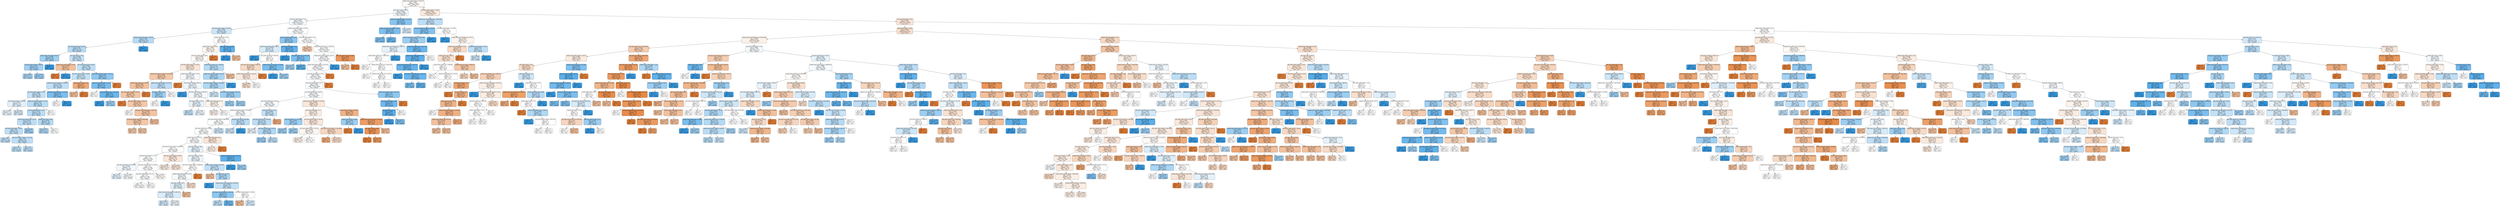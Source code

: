 digraph Tree {
node [shape=box, style="filled, rounded", color="black", fontname=helvetica] ;
edge [fontname=helvetica] ;
0 [label=<radiant_team_glicko rating &le; 1218.335<br/>gini = 0.4997<br/>samples = 5258<br/>value = [2689, 2569]<br/>class = Dire>, fillcolor="#e581390b"] ;
1 [label=<dire_team_losses &le; 447.0<br/>gini = 0.4991<br/>samples = 2808<br/>value = [1345, 1463]<br/>class = Radiant>, fillcolor="#399de515"] ;
0 -> 1 [labeldistance=2.5, labelangle=45, headlabel="True"] ;
2 [label=<dire_team_delta month &le; -3.8<br/>gini = 0.4995<br/>samples = 2744<br/>value = [1327, 1417]<br/>class = Radiant>, fillcolor="#399de510"] ;
1 -> 2 ;
3 [label=<dire_team_glicko sigma &le; 129.565<br/>gini = 0.4902<br/>samples = 465<br/>value = [200, 265]<br/>class = Radiant>, fillcolor="#399de53f"] ;
2 -> 3 ;
4 [label=<radiant_team_glicko sigma &le; 164.67<br/>gini = 0.4735<br/>samples = 278<br/>value = [107, 171]<br/>class = Radiant>, fillcolor="#399de55f"] ;
3 -> 4 ;
5 [label=<dire_team_glicko2 phi &le; 45.195<br/>gini = 0.476<br/>samples = 274<br/>value = [107, 167]<br/>class = Radiant>, fillcolor="#399de55c"] ;
4 -> 5 ;
6 [label=<radiant_team_elo rating &le; 454.03<br/>gini = 0.4496<br/>samples = 85<br/>value = [29, 56]<br/>class = Radiant>, fillcolor="#399de57b"] ;
5 -> 6 ;
7 [label=<dire_team_glicko sigma &le; 120.92<br/>gini = 0.4521<br/>samples = 84<br/>value = [29, 55]<br/>class = Radiant>, fillcolor="#399de579"] ;
6 -> 7 ;
8 [label=<gini = 0.4628<br/>samples = 33<br/>value = [12, 21]<br/>class = Radiant>, fillcolor="#399de56d"] ;
7 -> 8 ;
9 [label=<gini = 0.4444<br/>samples = 51<br/>value = [17, 34]<br/>class = Radiant>, fillcolor="#399de57f"] ;
7 -> 9 ;
10 [label=<gini = 0.0<br/>samples = 1<br/>value = [0, 1]<br/>class = Radiant>, fillcolor="#399de5ff"] ;
6 -> 10 ;
11 [label=<dire_team_losses &le; 18.5<br/>gini = 0.4848<br/>samples = 189<br/>value = [78, 111]<br/>class = Radiant>, fillcolor="#399de54c"] ;
5 -> 11 ;
12 [label=<radiant_team_glicko sigma &le; 71.22<br/>gini = 0.4444<br/>samples = 3<br/>value = [2, 1]<br/>class = Dire>, fillcolor="#e581397f"] ;
11 -> 12 ;
13 [label=<gini = 0.0<br/>samples = 2<br/>value = [2, 0]<br/>class = Dire>, fillcolor="#e58139ff"] ;
12 -> 13 ;
14 [label=<gini = 0.0<br/>samples = 1<br/>value = [0, 1]<br/>class = Radiant>, fillcolor="#399de5ff"] ;
12 -> 14 ;
15 [label=<dire_team_glicko2 phi &le; 58.625<br/>gini = 0.4833<br/>samples = 186<br/>value = [76, 110]<br/>class = Radiant>, fillcolor="#399de54f"] ;
11 -> 15 ;
16 [label=<dire_team_glicko2 phi &le; 55.895<br/>gini = 0.486<br/>samples = 173<br/>value = [72, 101]<br/>class = Radiant>, fillcolor="#399de549"] ;
15 -> 16 ;
17 [label=<radiant_team_elo avg active &le; 986.725<br/>gini = 0.4832<br/>samples = 169<br/>value = [69, 100]<br/>class = Radiant>, fillcolor="#399de54f"] ;
16 -> 17 ;
18 [label=<dire_team_glicko sigma &le; 113.9<br/>gini = 0.4846<br/>samples = 165<br/>value = [68, 97]<br/>class = Radiant>, fillcolor="#399de54c"] ;
17 -> 18 ;
19 [label=<dire_team_elo rating &le; 1098.98<br/>gini = 0.4973<br/>samples = 41<br/>value = [19, 22]<br/>class = Radiant>, fillcolor="#399de523"] ;
18 -> 19 ;
20 [label=<gini = 0.4991<br/>samples = 23<br/>value = [11, 12]<br/>class = Radiant>, fillcolor="#399de515"] ;
19 -> 20 ;
21 [label=<gini = 0.4938<br/>samples = 18<br/>value = [8, 10]<br/>class = Radiant>, fillcolor="#399de533"] ;
19 -> 21 ;
22 [label=<radiant_team_glicko sigma &le; 136.47<br/>gini = 0.478<br/>samples = 124<br/>value = [49, 75]<br/>class = Radiant>, fillcolor="#399de558"] ;
18 -> 22 ;
23 [label=<dire_team_delta month &le; -25.9<br/>gini = 0.4773<br/>samples = 122<br/>value = [48, 74]<br/>class = Radiant>, fillcolor="#399de55a"] ;
22 -> 23 ;
24 [label=<radiant_team_glicko2 phi &le; 26.55<br/>gini = 0.4791<br/>samples = 93<br/>value = [37, 56]<br/>class = Radiant>, fillcolor="#399de557"] ;
23 -> 24 ;
25 [label=<dire_team_delta week &le; -54.65<br/>gini = 0.48<br/>samples = 90<br/>value = [36, 54]<br/>class = Radiant>, fillcolor="#399de555"] ;
24 -> 25 ;
26 [label=<gini = 0.48<br/>samples = 30<br/>value = [12, 18]<br/>class = Radiant>, fillcolor="#399de555"] ;
25 -> 26 ;
27 [label=<dire_team_glicko2 rating &le; 1517.505<br/>gini = 0.48<br/>samples = 60<br/>value = [24, 36]<br/>class = Radiant>, fillcolor="#399de555"] ;
25 -> 27 ;
28 [label=<gini = 0.48<br/>samples = 35<br/>value = [14, 21]<br/>class = Radiant>, fillcolor="#399de555"] ;
27 -> 28 ;
29 [label=<gini = 0.48<br/>samples = 25<br/>value = [10, 15]<br/>class = Radiant>, fillcolor="#399de555"] ;
27 -> 29 ;
30 [label=<gini = 0.4444<br/>samples = 3<br/>value = [1, 2]<br/>class = Radiant>, fillcolor="#399de57f"] ;
24 -> 30 ;
31 [label=<radiant_team_wins &le; 89.0<br/>gini = 0.4709<br/>samples = 29<br/>value = [11, 18]<br/>class = Radiant>, fillcolor="#399de563"] ;
23 -> 31 ;
32 [label=<gini = 0.4664<br/>samples = 27<br/>value = [10, 17]<br/>class = Radiant>, fillcolor="#399de569"] ;
31 -> 32 ;
33 [label=<gini = 0.5<br/>samples = 2<br/>value = [1, 1]<br/>class = Dire>, fillcolor="#e5813900"] ;
31 -> 33 ;
34 [label=<gini = 0.5<br/>samples = 2<br/>value = [1, 1]<br/>class = Dire>, fillcolor="#e5813900"] ;
22 -> 34 ;
35 [label=<dire_team_elo avg active &le; 1128.975<br/>gini = 0.375<br/>samples = 4<br/>value = [1, 3]<br/>class = Radiant>, fillcolor="#399de5aa"] ;
17 -> 35 ;
36 [label=<gini = 0.5<br/>samples = 2<br/>value = [1, 1]<br/>class = Dire>, fillcolor="#e5813900"] ;
35 -> 36 ;
37 [label=<gini = 0.0<br/>samples = 2<br/>value = [0, 2]<br/>class = Radiant>, fillcolor="#399de5ff"] ;
35 -> 37 ;
38 [label=<radiant_team_losses &le; 63.0<br/>gini = 0.375<br/>samples = 4<br/>value = [3, 1]<br/>class = Dire>, fillcolor="#e58139aa"] ;
16 -> 38 ;
39 [label=<gini = 0.4444<br/>samples = 3<br/>value = [2, 1]<br/>class = Dire>, fillcolor="#e581397f"] ;
38 -> 39 ;
40 [label=<gini = 0.0<br/>samples = 1<br/>value = [1, 0]<br/>class = Dire>, fillcolor="#e58139ff"] ;
38 -> 40 ;
41 [label=<radiant_team_glicko2 rating &le; 1424.21<br/>gini = 0.426<br/>samples = 13<br/>value = [4, 9]<br/>class = Radiant>, fillcolor="#399de58e"] ;
15 -> 41 ;
42 [label=<radiant_team_delta month &le; -64.2<br/>gini = 0.375<br/>samples = 12<br/>value = [3, 9]<br/>class = Radiant>, fillcolor="#399de5aa"] ;
41 -> 42 ;
43 [label=<gini = 0.5<br/>samples = 2<br/>value = [1, 1]<br/>class = Dire>, fillcolor="#e5813900"] ;
42 -> 43 ;
44 [label=<dire_team_glicko2 mu &le; 1617.285<br/>gini = 0.32<br/>samples = 10<br/>value = [2, 8]<br/>class = Radiant>, fillcolor="#399de5bf"] ;
42 -> 44 ;
45 [label=<gini = 0.0<br/>samples = 4<br/>value = [0, 4]<br/>class = Radiant>, fillcolor="#399de5ff"] ;
44 -> 45 ;
46 [label=<gini = 0.4444<br/>samples = 6<br/>value = [2, 4]<br/>class = Radiant>, fillcolor="#399de57f"] ;
44 -> 46 ;
47 [label=<gini = 0.0<br/>samples = 1<br/>value = [1, 0]<br/>class = Dire>, fillcolor="#e58139ff"] ;
41 -> 47 ;
48 [label=<gini = 0.0<br/>samples = 4<br/>value = [0, 4]<br/>class = Radiant>, fillcolor="#399de5ff"] ;
4 -> 48 ;
49 [label=<radiant_team_wins &le; 76.5<br/>gini = 0.5<br/>samples = 187<br/>value = [93, 94]<br/>class = Radiant>, fillcolor="#399de503"] ;
3 -> 49 ;
50 [label=<radiant_team_losses &le; 86.5<br/>gini = 0.4992<br/>samples = 175<br/>value = [91, 84]<br/>class = Dire>, fillcolor="#e5813914"] ;
49 -> 50 ;
51 [label=<dire_team_delta week &le; 0.85<br/>gini = 0.4998<br/>samples = 171<br/>value = [87, 84]<br/>class = Dire>, fillcolor="#e5813909"] ;
50 -> 51 ;
52 [label=<dire_team_glicko sigma &le; 171.455<br/>gini = 0.4948<br/>samples = 127<br/>value = [70, 57]<br/>class = Dire>, fillcolor="#e581392f"] ;
51 -> 52 ;
53 [label=<radiant_team_glicko2 rating &le; 1304.7649<br/>gini = 0.4628<br/>samples = 55<br/>value = [35, 20]<br/>class = Dire>, fillcolor="#e581396d"] ;
52 -> 53 ;
54 [label=<radiant_team_glicko mu &le; 581.11<br/>gini = 0.4488<br/>samples = 50<br/>value = [33, 17]<br/>class = Dire>, fillcolor="#e581397c"] ;
53 -> 54 ;
55 [label=<dire_team_glicko rating &le; 979.275<br/>gini = 0.4575<br/>samples = 48<br/>value = [31, 17]<br/>class = Dire>, fillcolor="#e5813973"] ;
54 -> 55 ;
56 [label=<gini = 0.0<br/>samples = 1<br/>value = [1, 0]<br/>class = Dire>, fillcolor="#e58139ff"] ;
55 -> 56 ;
57 [label=<dire_team_glicko sigma &le; 130.535<br/>gini = 0.4617<br/>samples = 47<br/>value = [30, 17]<br/>class = Dire>, fillcolor="#e581396e"] ;
55 -> 57 ;
58 [label=<gini = 0.5<br/>samples = 4<br/>value = [2, 2]<br/>class = Dire>, fillcolor="#e5813900"] ;
57 -> 58 ;
59 [label=<dire_team_elo monthly avg &le; 1167.595<br/>gini = 0.4543<br/>samples = 43<br/>value = [28, 15]<br/>class = Dire>, fillcolor="#e5813976"] ;
57 -> 59 ;
60 [label=<dire_team_glicko2 rating &le; 1548.5649<br/>gini = 0.4608<br/>samples = 25<br/>value = [16, 9]<br/>class = Dire>, fillcolor="#e5813970"] ;
59 -> 60 ;
61 [label=<gini = 0.4628<br/>samples = 11<br/>value = [7, 4]<br/>class = Dire>, fillcolor="#e581396d"] ;
60 -> 61 ;
62 [label=<gini = 0.4592<br/>samples = 14<br/>value = [9, 5]<br/>class = Dire>, fillcolor="#e5813971"] ;
60 -> 62 ;
63 [label=<gini = 0.4444<br/>samples = 18<br/>value = [12, 6]<br/>class = Dire>, fillcolor="#e581397f"] ;
59 -> 63 ;
64 [label=<gini = 0.0<br/>samples = 2<br/>value = [2, 0]<br/>class = Dire>, fillcolor="#e58139ff"] ;
54 -> 64 ;
65 [label=<radiant_team_glicko sigma &le; 157.635<br/>gini = 0.48<br/>samples = 5<br/>value = [2, 3]<br/>class = Radiant>, fillcolor="#399de555"] ;
53 -> 65 ;
66 [label=<dire_team_wins &le; 236.5<br/>gini = 0.4444<br/>samples = 3<br/>value = [1, 2]<br/>class = Radiant>, fillcolor="#399de57f"] ;
65 -> 66 ;
67 [label=<gini = 0.5<br/>samples = 2<br/>value = [1, 1]<br/>class = Dire>, fillcolor="#e5813900"] ;
66 -> 67 ;
68 [label=<gini = 0.0<br/>samples = 1<br/>value = [0, 1]<br/>class = Radiant>, fillcolor="#399de5ff"] ;
66 -> 68 ;
69 [label=<gini = 0.5<br/>samples = 2<br/>value = [1, 1]<br/>class = Dire>, fillcolor="#e5813900"] ;
65 -> 69 ;
70 [label=<radiant_team_delta month &le; -87.0<br/>gini = 0.4996<br/>samples = 72<br/>value = [35, 37]<br/>class = Radiant>, fillcolor="#399de50e"] ;
52 -> 70 ;
71 [label=<gini = 0.0<br/>samples = 1<br/>value = [1, 0]<br/>class = Dire>, fillcolor="#e58139ff"] ;
70 -> 71 ;
72 [label=<dire_team_elo rating &le; 1040.51<br/>gini = 0.4991<br/>samples = 71<br/>value = [34, 37]<br/>class = Radiant>, fillcolor="#399de515"] ;
70 -> 72 ;
73 [label=<gini = 0.0<br/>samples = 1<br/>value = [0, 1]<br/>class = Radiant>, fillcolor="#399de5ff"] ;
72 -> 73 ;
74 [label=<dire_team_elo rating &le; 1330.1951<br/>gini = 0.4996<br/>samples = 70<br/>value = [34, 36]<br/>class = Radiant>, fillcolor="#399de50e"] ;
72 -> 74 ;
75 [label=<dire_team_losses &le; 183.5<br/>gini = 0.4981<br/>samples = 49<br/>value = [23, 26]<br/>class = Radiant>, fillcolor="#399de51d"] ;
74 -> 75 ;
76 [label=<gini = 0.48<br/>samples = 5<br/>value = [2, 3]<br/>class = Radiant>, fillcolor="#399de555"] ;
75 -> 76 ;
77 [label=<gini = 0.499<br/>samples = 44<br/>value = [21, 23]<br/>class = Radiant>, fillcolor="#399de516"] ;
75 -> 77 ;
78 [label=<radiant_team_delta week &le; 0.3<br/>gini = 0.4989<br/>samples = 21<br/>value = [11, 10]<br/>class = Dire>, fillcolor="#e5813917"] ;
74 -> 78 ;
79 [label=<gini = 0.4983<br/>samples = 17<br/>value = [9, 8]<br/>class = Dire>, fillcolor="#e581391c"] ;
78 -> 79 ;
80 [label=<gini = 0.5<br/>samples = 4<br/>value = [2, 2]<br/>class = Dire>, fillcolor="#e5813900"] ;
78 -> 80 ;
81 [label=<radiant_team_glicko mu &le; 1584.98<br/>gini = 0.4742<br/>samples = 44<br/>value = [17, 27]<br/>class = Radiant>, fillcolor="#399de55e"] ;
51 -> 81 ;
82 [label=<radiant_team_glicko2 rating &le; 619.73<br/>gini = 0.464<br/>samples = 41<br/>value = [15, 26]<br/>class = Radiant>, fillcolor="#399de56c"] ;
81 -> 82 ;
83 [label=<dire_team_glicko2 rating &le; 1344.8049<br/>gini = 0.4688<br/>samples = 40<br/>value = [15, 25]<br/>class = Radiant>, fillcolor="#399de566"] ;
82 -> 83 ;
84 [label=<gini = 0.4922<br/>samples = 16<br/>value = [7, 9]<br/>class = Radiant>, fillcolor="#399de539"] ;
83 -> 84 ;
85 [label=<dire_team_elo avg active &le; 985.315<br/>gini = 0.4444<br/>samples = 24<br/>value = [8, 16]<br/>class = Radiant>, fillcolor="#399de57f"] ;
83 -> 85 ;
86 [label=<gini = 0.4444<br/>samples = 3<br/>value = [1, 2]<br/>class = Radiant>, fillcolor="#399de57f"] ;
85 -> 86 ;
87 [label=<gini = 0.4444<br/>samples = 21<br/>value = [7, 14]<br/>class = Radiant>, fillcolor="#399de57f"] ;
85 -> 87 ;
88 [label=<gini = 0.0<br/>samples = 1<br/>value = [0, 1]<br/>class = Radiant>, fillcolor="#399de5ff"] ;
82 -> 88 ;
89 [label=<gini = 0.4444<br/>samples = 3<br/>value = [2, 1]<br/>class = Dire>, fillcolor="#e581397f"] ;
81 -> 89 ;
90 [label=<gini = 0.0<br/>samples = 4<br/>value = [4, 0]<br/>class = Dire>, fillcolor="#e58139ff"] ;
50 -> 90 ;
91 [label=<dire_team_losses &le; 180.5<br/>gini = 0.2778<br/>samples = 12<br/>value = [2, 10]<br/>class = Radiant>, fillcolor="#399de5cc"] ;
49 -> 91 ;
92 [label=<gini = 0.0<br/>samples = 9<br/>value = [0, 9]<br/>class = Radiant>, fillcolor="#399de5ff"] ;
91 -> 92 ;
93 [label=<gini = 0.4444<br/>samples = 3<br/>value = [2, 1]<br/>class = Dire>, fillcolor="#e581397f"] ;
91 -> 93 ;
94 [label=<radiant_team_delta month &le; -104.7<br/>gini = 0.4999<br/>samples = 2279<br/>value = [1127, 1152]<br/>class = Radiant>, fillcolor="#399de506"] ;
2 -> 94 ;
95 [label=<dire_team_delta month &le; 33.3<br/>gini = 0.414<br/>samples = 41<br/>value = [12, 29]<br/>class = Radiant>, fillcolor="#399de595"] ;
94 -> 95 ;
96 [label=<radiant_team_glicko rating &le; 947.4<br/>gini = 0.4938<br/>samples = 18<br/>value = [8, 10]<br/>class = Radiant>, fillcolor="#399de533"] ;
95 -> 96 ;
97 [label=<gini = 0.0<br/>samples = 2<br/>value = [0, 2]<br/>class = Radiant>, fillcolor="#399de5ff"] ;
96 -> 97 ;
98 [label=<dire_team_elo rating &le; 1065.98<br/>gini = 0.5<br/>samples = 16<br/>value = [8, 8]<br/>class = Dire>, fillcolor="#e5813900"] ;
96 -> 98 ;
99 [label=<dire_team_elo avg active &le; 525.415<br/>gini = 0.4861<br/>samples = 12<br/>value = [7, 5]<br/>class = Dire>, fillcolor="#e5813949"] ;
98 -> 99 ;
100 [label=<radiant_team_glicko2 mu &le; 1582.28<br/>gini = 0.4959<br/>samples = 11<br/>value = [6, 5]<br/>class = Dire>, fillcolor="#e581392a"] ;
99 -> 100 ;
101 [label=<gini = 0.4898<br/>samples = 7<br/>value = [4, 3]<br/>class = Dire>, fillcolor="#e5813940"] ;
100 -> 101 ;
102 [label=<gini = 0.5<br/>samples = 4<br/>value = [2, 2]<br/>class = Dire>, fillcolor="#e5813900"] ;
100 -> 102 ;
103 [label=<gini = 0.0<br/>samples = 1<br/>value = [1, 0]<br/>class = Dire>, fillcolor="#e58139ff"] ;
99 -> 103 ;
104 [label=<radiant_team_elo avg active &le; 965.99<br/>gini = 0.375<br/>samples = 4<br/>value = [1, 3]<br/>class = Radiant>, fillcolor="#399de5aa"] ;
98 -> 104 ;
105 [label=<gini = 0.0<br/>samples = 1<br/>value = [0, 1]<br/>class = Radiant>, fillcolor="#399de5ff"] ;
104 -> 105 ;
106 [label=<gini = 0.4444<br/>samples = 3<br/>value = [1, 2]<br/>class = Radiant>, fillcolor="#399de57f"] ;
104 -> 106 ;
107 [label=<dire_team_delta week &le; 72.4<br/>gini = 0.2873<br/>samples = 23<br/>value = [4, 19]<br/>class = Radiant>, fillcolor="#399de5c9"] ;
95 -> 107 ;
108 [label=<gini = 0.0<br/>samples = 7<br/>value = [0, 7]<br/>class = Radiant>, fillcolor="#399de5ff"] ;
107 -> 108 ;
109 [label=<dire_team_glicko mu &le; 1873.395<br/>gini = 0.375<br/>samples = 16<br/>value = [4, 12]<br/>class = Radiant>, fillcolor="#399de5aa"] ;
107 -> 109 ;
110 [label=<gini = 0.4444<br/>samples = 9<br/>value = [3, 6]<br/>class = Radiant>, fillcolor="#399de57f"] ;
109 -> 110 ;
111 [label=<gini = 0.2449<br/>samples = 7<br/>value = [1, 6]<br/>class = Radiant>, fillcolor="#399de5d4"] ;
109 -> 111 ;
112 [label=<dire_team_delta month &le; -0.9<br/>gini = 0.5<br/>samples = 2238<br/>value = [1115, 1123]<br/>class = Radiant>, fillcolor="#399de502"] ;
94 -> 112 ;
113 [label=<gini = 0.4654<br/>samples = 57<br/>value = [36, 21]<br/>class = Dire>, fillcolor="#e581396a"] ;
112 -> 113 ;
114 [label=<radiant_team_glicko mu &le; 1626.025<br/>gini = 0.4999<br/>samples = 2181<br/>value = [1079, 1102]<br/>class = Radiant>, fillcolor="#399de505"] ;
112 -> 114 ;
115 [label=<radiant_team_glicko sigma &le; 234.72<br/>gini = 0.4999<br/>samples = 2174<br/>value = [1073, 1101]<br/>class = Radiant>, fillcolor="#399de506"] ;
114 -> 115 ;
116 [label=<radiant_team_glicko sigma &le; 222.475<br/>gini = 0.4999<br/>samples = 2171<br/>value = [1073, 1098]<br/>class = Radiant>, fillcolor="#399de506"] ;
115 -> 116 ;
117 [label=<dire_team_glicko2 phi &le; 119.1<br/>gini = 0.4999<br/>samples = 2169<br/>value = [1071, 1098]<br/>class = Radiant>, fillcolor="#399de506"] ;
116 -> 117 ;
118 [label=<dire_team_glicko2 phi &le; 76.23<br/>gini = 0.4999<br/>samples = 2167<br/>value = [1069, 1098]<br/>class = Radiant>, fillcolor="#399de507"] ;
117 -> 118 ;
119 [label=<dire_team_glicko2 phi &le; 46.875<br/>gini = 0.4999<br/>samples = 2157<br/>value = [1066, 1091]<br/>class = Radiant>, fillcolor="#399de506"] ;
118 -> 119 ;
120 [label=<dire_team_glicko2 phi &le; 46.03<br/>gini = 0.4998<br/>samples = 2021<br/>value = [991, 1030]<br/>class = Radiant>, fillcolor="#399de50a"] ;
119 -> 120 ;
121 [label=<radiant_team_glicko sigma &le; 191.865<br/>gini = 0.4999<br/>samples = 1929<br/>value = [953, 976]<br/>class = Radiant>, fillcolor="#399de506"] ;
120 -> 121 ;
122 [label=<dire_team_glicko2 rating &le; 1803.5649<br/>gini = 0.5<br/>samples = 1906<br/>value = [944, 962]<br/>class = Radiant>, fillcolor="#399de505"] ;
121 -> 122 ;
123 [label=<dire_team_glicko2 phi &le; 45.88<br/>gini = 0.5<br/>samples = 1871<br/>value = [929, 942]<br/>class = Radiant>, fillcolor="#399de504"] ;
122 -> 123 ;
124 [label=<radiant_team_wins &le; 35.5<br/>gini = 0.5<br/>samples = 1837<br/>value = [910, 927]<br/>class = Radiant>, fillcolor="#399de505"] ;
123 -> 124 ;
125 [label=<dire_team_elo avg active &le; 1254.0701<br/>gini = 0.5<br/>samples = 1720<br/>value = [856, 864]<br/>class = Radiant>, fillcolor="#399de502"] ;
124 -> 125 ;
126 [label=<dire_team_delta week &le; -3.75<br/>gini = 0.5<br/>samples = 1642<br/>value = [813, 829]<br/>class = Radiant>, fillcolor="#399de505"] ;
125 -> 126 ;
127 [label=<dire_team_elo rating &le; 1279.4551<br/>gini = 0.4992<br/>samples = 77<br/>value = [37, 40]<br/>class = Radiant>, fillcolor="#399de513"] ;
126 -> 127 ;
128 [label=<gini = 0.497<br/>samples = 26<br/>value = [12, 14]<br/>class = Radiant>, fillcolor="#399de524"] ;
127 -> 128 ;
129 [label=<gini = 0.4998<br/>samples = 51<br/>value = [25, 26]<br/>class = Radiant>, fillcolor="#399de50a"] ;
127 -> 129 ;
130 [label=<dire_team_elo avg active &le; 1246.36<br/>gini = 0.5<br/>samples = 1565<br/>value = [776, 789]<br/>class = Radiant>, fillcolor="#399de504"] ;
126 -> 130 ;
131 [label=<dire_team_delta month &le; 39.15<br/>gini = 0.5<br/>samples = 1522<br/>value = [754, 768]<br/>class = Radiant>, fillcolor="#399de505"] ;
130 -> 131 ;
132 [label=<gini = 0.5<br/>samples = 1510<br/>value = [748, 762]<br/>class = Radiant>, fillcolor="#399de505"] ;
131 -> 132 ;
133 [label=<gini = 0.5<br/>samples = 12<br/>value = [6, 6]<br/>class = Dire>, fillcolor="#e5813900"] ;
131 -> 133 ;
134 [label=<gini = 0.4997<br/>samples = 43<br/>value = [22, 21]<br/>class = Dire>, fillcolor="#e581390c"] ;
130 -> 134 ;
135 [label=<dire_team_glicko sigma &le; 80.075<br/>gini = 0.4947<br/>samples = 78<br/>value = [43, 35]<br/>class = Dire>, fillcolor="#e581392f"] ;
125 -> 135 ;
136 [label=<gini = 0.4959<br/>samples = 33<br/>value = [18, 15]<br/>class = Dire>, fillcolor="#e581392a"] ;
135 -> 136 ;
137 [label=<gini = 0.4938<br/>samples = 45<br/>value = [25, 20]<br/>class = Dire>, fillcolor="#e5813933"] ;
135 -> 137 ;
138 [label=<dire_team_losses &le; 380.5<br/>gini = 0.497<br/>samples = 117<br/>value = [54, 63]<br/>class = Radiant>, fillcolor="#399de524"] ;
124 -> 138 ;
139 [label=<dire_team_losses &le; 108.0<br/>gini = 0.499<br/>samples = 111<br/>value = [53, 58]<br/>class = Radiant>, fillcolor="#399de516"] ;
138 -> 139 ;
140 [label=<dire_team_glicko2 rating &le; 1688.085<br/>gini = 0.5<br/>samples = 84<br/>value = [42, 42]<br/>class = Dire>, fillcolor="#e5813900"] ;
139 -> 140 ;
141 [label=<radiant_team_glicko2 phi &le; 52.145<br/>gini = 0.4997<br/>samples = 82<br/>value = [40, 42]<br/>class = Radiant>, fillcolor="#399de50c"] ;
140 -> 141 ;
142 [label=<dire_team_losses &le; 28.5<br/>gini = 0.4966<br/>samples = 61<br/>value = [28, 33]<br/>class = Radiant>, fillcolor="#399de527"] ;
141 -> 142 ;
143 [label=<radiant_team_elo avg active &le; 1007.745<br/>gini = 0.4946<br/>samples = 58<br/>value = [26, 32]<br/>class = Radiant>, fillcolor="#399de530"] ;
142 -> 143 ;
144 [label=<gini = 0.4918<br/>samples = 39<br/>value = [17, 22]<br/>class = Radiant>, fillcolor="#399de53a"] ;
143 -> 144 ;
145 [label=<gini = 0.4986<br/>samples = 19<br/>value = [9, 10]<br/>class = Radiant>, fillcolor="#399de519"] ;
143 -> 145 ;
146 [label=<gini = 0.4444<br/>samples = 3<br/>value = [2, 1]<br/>class = Dire>, fillcolor="#e581397f"] ;
142 -> 146 ;
147 [label=<gini = 0.4898<br/>samples = 21<br/>value = [12, 9]<br/>class = Dire>, fillcolor="#e5813940"] ;
141 -> 147 ;
148 [label=<gini = 0.0<br/>samples = 2<br/>value = [2, 0]<br/>class = Dire>, fillcolor="#e58139ff"] ;
140 -> 148 ;
149 [label=<radiant_team_elo rating &le; 853.555<br/>gini = 0.4829<br/>samples = 27<br/>value = [11, 16]<br/>class = Radiant>, fillcolor="#399de550"] ;
139 -> 149 ;
150 [label=<gini = 0.4444<br/>samples = 3<br/>value = [2, 1]<br/>class = Dire>, fillcolor="#e581397f"] ;
149 -> 150 ;
151 [label=<dire_team_wins &le; 212.5<br/>gini = 0.4688<br/>samples = 24<br/>value = [9, 15]<br/>class = Radiant>, fillcolor="#399de566"] ;
149 -> 151 ;
152 [label=<gini = 0.0<br/>samples = 2<br/>value = [0, 2]<br/>class = Radiant>, fillcolor="#399de5ff"] ;
151 -> 152 ;
153 [label=<radiant_team_elo monthly avg &le; 943.895<br/>gini = 0.4835<br/>samples = 22<br/>value = [9, 13]<br/>class = Radiant>, fillcolor="#399de54e"] ;
151 -> 153 ;
154 [label=<dire_team_elo monthly avg &le; 1367.58<br/>gini = 0.42<br/>samples = 10<br/>value = [3, 7]<br/>class = Radiant>, fillcolor="#399de592"] ;
153 -> 154 ;
155 [label=<gini = 0.48<br/>samples = 5<br/>value = [2, 3]<br/>class = Radiant>, fillcolor="#399de555"] ;
154 -> 155 ;
156 [label=<gini = 0.32<br/>samples = 5<br/>value = [1, 4]<br/>class = Radiant>, fillcolor="#399de5bf"] ;
154 -> 156 ;
157 [label=<dire_team_elo avg active &le; 1266.0<br/>gini = 0.5<br/>samples = 12<br/>value = [6, 6]<br/>class = Dire>, fillcolor="#e5813900"] ;
153 -> 157 ;
158 [label=<gini = 0.4444<br/>samples = 3<br/>value = [2, 1]<br/>class = Dire>, fillcolor="#e581397f"] ;
157 -> 158 ;
159 [label=<gini = 0.4938<br/>samples = 9<br/>value = [4, 5]<br/>class = Radiant>, fillcolor="#399de533"] ;
157 -> 159 ;
160 [label=<radiant_team_glicko mu &le; 1591.255<br/>gini = 0.2778<br/>samples = 6<br/>value = [1, 5]<br/>class = Radiant>, fillcolor="#399de5cc"] ;
138 -> 160 ;
161 [label=<gini = 0.0<br/>samples = 3<br/>value = [0, 3]<br/>class = Radiant>, fillcolor="#399de5ff"] ;
160 -> 161 ;
162 [label=<gini = 0.4444<br/>samples = 3<br/>value = [1, 2]<br/>class = Radiant>, fillcolor="#399de57f"] ;
160 -> 162 ;
163 [label=<radiant_team_delta week &le; 0.3<br/>gini = 0.4931<br/>samples = 34<br/>value = [19, 15]<br/>class = Dire>, fillcolor="#e5813936"] ;
123 -> 163 ;
164 [label=<gini = 0.498<br/>samples = 32<br/>value = [17, 15]<br/>class = Dire>, fillcolor="#e581391e"] ;
163 -> 164 ;
165 [label=<gini = 0.0<br/>samples = 2<br/>value = [2, 0]<br/>class = Dire>, fillcolor="#e58139ff"] ;
163 -> 165 ;
166 [label=<gini = 0.4898<br/>samples = 35<br/>value = [15, 20]<br/>class = Radiant>, fillcolor="#399de540"] ;
122 -> 166 ;
167 [label=<dire_team_elo rating &le; 663.985<br/>gini = 0.4764<br/>samples = 23<br/>value = [9, 14]<br/>class = Radiant>, fillcolor="#399de55b"] ;
121 -> 167 ;
168 [label=<gini = 0.4898<br/>samples = 21<br/>value = [9, 12]<br/>class = Radiant>, fillcolor="#399de540"] ;
167 -> 168 ;
169 [label=<gini = 0.0<br/>samples = 2<br/>value = [0, 2]<br/>class = Radiant>, fillcolor="#399de5ff"] ;
167 -> 169 ;
170 [label=<radiant_team_wins &le; 35.5<br/>gini = 0.4849<br/>samples = 92<br/>value = [38, 54]<br/>class = Radiant>, fillcolor="#399de54c"] ;
120 -> 170 ;
171 [label=<dire_team_glicko2 mu &le; 1726.14<br/>gini = 0.4791<br/>samples = 88<br/>value = [35, 53]<br/>class = Radiant>, fillcolor="#399de557"] ;
170 -> 171 ;
172 [label=<gini = 0.4986<br/>samples = 19<br/>value = [9, 10]<br/>class = Radiant>, fillcolor="#399de519"] ;
171 -> 172 ;
173 [label=<dire_team_delta month &le; 49.15<br/>gini = 0.4696<br/>samples = 69<br/>value = [26, 43]<br/>class = Radiant>, fillcolor="#399de565"] ;
171 -> 173 ;
174 [label=<gini = 0.4444<br/>samples = 24<br/>value = [8, 16]<br/>class = Radiant>, fillcolor="#399de57f"] ;
173 -> 174 ;
175 [label=<gini = 0.48<br/>samples = 45<br/>value = [18, 27]<br/>class = Radiant>, fillcolor="#399de555"] ;
173 -> 175 ;
176 [label=<gini = 0.375<br/>samples = 4<br/>value = [3, 1]<br/>class = Dire>, fillcolor="#e58139aa"] ;
170 -> 176 ;
177 [label=<radiant_team_elo avg active &le; 433.895<br/>gini = 0.4947<br/>samples = 136<br/>value = [75, 61]<br/>class = Dire>, fillcolor="#e5813930"] ;
119 -> 177 ;
178 [label=<dire_team_delta week &le; -0.3<br/>gini = 0.4979<br/>samples = 122<br/>value = [65, 57]<br/>class = Dire>, fillcolor="#e581391f"] ;
177 -> 178 ;
179 [label=<dire_team_glicko mu &le; 1746.02<br/>gini = 0.4444<br/>samples = 9<br/>value = [3, 6]<br/>class = Radiant>, fillcolor="#399de57f"] ;
178 -> 179 ;
180 [label=<gini = 0.4444<br/>samples = 3<br/>value = [1, 2]<br/>class = Radiant>, fillcolor="#399de57f"] ;
179 -> 180 ;
181 [label=<gini = 0.4444<br/>samples = 6<br/>value = [2, 4]<br/>class = Radiant>, fillcolor="#399de57f"] ;
179 -> 181 ;
182 [label=<dire_team_glicko sigma &le; 145.26<br/>gini = 0.4953<br/>samples = 113<br/>value = [62, 51]<br/>class = Dire>, fillcolor="#e581392d"] ;
178 -> 182 ;
183 [label=<dire_team_glicko rating &le; 1313.61<br/>gini = 0.4995<br/>samples = 66<br/>value = [34, 32]<br/>class = Dire>, fillcolor="#e581390f"] ;
182 -> 183 ;
184 [label=<gini = 0.498<br/>samples = 32<br/>value = [17, 15]<br/>class = Dire>, fillcolor="#e581391e"] ;
183 -> 184 ;
185 [label=<gini = 0.5<br/>samples = 34<br/>value = [17, 17]<br/>class = Dire>, fillcolor="#e5813900"] ;
183 -> 185 ;
186 [label=<dire_team_elo avg active &le; 1112.6849<br/>gini = 0.4817<br/>samples = 47<br/>value = [28, 19]<br/>class = Dire>, fillcolor="#e5813952"] ;
182 -> 186 ;
187 [label=<gini = 0.375<br/>samples = 4<br/>value = [3, 1]<br/>class = Dire>, fillcolor="#e58139aa"] ;
186 -> 187 ;
188 [label=<gini = 0.4867<br/>samples = 43<br/>value = [25, 18]<br/>class = Dire>, fillcolor="#e5813947"] ;
186 -> 188 ;
189 [label=<dire_team_elo rating &le; 1015.35<br/>gini = 0.4082<br/>samples = 14<br/>value = [10, 4]<br/>class = Dire>, fillcolor="#e5813999"] ;
177 -> 189 ;
190 [label=<radiant_team_losses &le; 100.0<br/>gini = 0.4444<br/>samples = 3<br/>value = [1, 2]<br/>class = Radiant>, fillcolor="#399de57f"] ;
189 -> 190 ;
191 [label=<gini = 0.0<br/>samples = 1<br/>value = [1, 0]<br/>class = Dire>, fillcolor="#e58139ff"] ;
190 -> 191 ;
192 [label=<gini = 0.0<br/>samples = 2<br/>value = [0, 2]<br/>class = Radiant>, fillcolor="#399de5ff"] ;
190 -> 192 ;
193 [label=<radiant_team_elo avg active &le; 1076.875<br/>gini = 0.2975<br/>samples = 11<br/>value = [9, 2]<br/>class = Dire>, fillcolor="#e58139c6"] ;
189 -> 193 ;
194 [label=<dire_team_losses &le; 200.5<br/>gini = 0.2188<br/>samples = 8<br/>value = [7, 1]<br/>class = Dire>, fillcolor="#e58139db"] ;
193 -> 194 ;
195 [label=<gini = 0.0<br/>samples = 2<br/>value = [2, 0]<br/>class = Dire>, fillcolor="#e58139ff"] ;
194 -> 195 ;
196 [label=<gini = 0.2778<br/>samples = 6<br/>value = [5, 1]<br/>class = Dire>, fillcolor="#e58139cc"] ;
194 -> 196 ;
197 [label=<gini = 0.4444<br/>samples = 3<br/>value = [2, 1]<br/>class = Dire>, fillcolor="#e581397f"] ;
193 -> 197 ;
198 [label=<radiant_team_glicko rating &le; 491.795<br/>gini = 0.42<br/>samples = 10<br/>value = [3, 7]<br/>class = Radiant>, fillcolor="#399de592"] ;
118 -> 198 ;
199 [label=<dire_team_delta week &le; 9.85<br/>gini = 0.3457<br/>samples = 9<br/>value = [2, 7]<br/>class = Radiant>, fillcolor="#399de5b6"] ;
198 -> 199 ;
200 [label=<dire_team_wins &le; 11.5<br/>gini = 0.2449<br/>samples = 7<br/>value = [1, 6]<br/>class = Radiant>, fillcolor="#399de5d4"] ;
199 -> 200 ;
201 [label=<gini = 0.0<br/>samples = 3<br/>value = [0, 3]<br/>class = Radiant>, fillcolor="#399de5ff"] ;
200 -> 201 ;
202 [label=<gini = 0.375<br/>samples = 4<br/>value = [1, 3]<br/>class = Radiant>, fillcolor="#399de5aa"] ;
200 -> 202 ;
203 [label=<gini = 0.5<br/>samples = 2<br/>value = [1, 1]<br/>class = Dire>, fillcolor="#e5813900"] ;
199 -> 203 ;
204 [label=<gini = 0.0<br/>samples = 1<br/>value = [1, 0]<br/>class = Dire>, fillcolor="#e58139ff"] ;
198 -> 204 ;
205 [label=<gini = 0.0<br/>samples = 2<br/>value = [2, 0]<br/>class = Dire>, fillcolor="#e58139ff"] ;
117 -> 205 ;
206 [label=<gini = 0.0<br/>samples = 2<br/>value = [2, 0]<br/>class = Dire>, fillcolor="#e58139ff"] ;
116 -> 206 ;
207 [label=<gini = 0.0<br/>samples = 3<br/>value = [0, 3]<br/>class = Radiant>, fillcolor="#399de5ff"] ;
115 -> 207 ;
208 [label=<dire_team_glicko sigma &le; 23.065<br/>gini = 0.2449<br/>samples = 7<br/>value = [6, 1]<br/>class = Dire>, fillcolor="#e58139d4"] ;
114 -> 208 ;
209 [label=<gini = 0.4444<br/>samples = 3<br/>value = [2, 1]<br/>class = Dire>, fillcolor="#e581397f"] ;
208 -> 209 ;
210 [label=<gini = 0.0<br/>samples = 4<br/>value = [4, 0]<br/>class = Dire>, fillcolor="#e58139ff"] ;
208 -> 210 ;
211 [label=<radiant_team_glicko rating &le; 1179.575<br/>gini = 0.4043<br/>samples = 64<br/>value = [18, 46]<br/>class = Radiant>, fillcolor="#399de59b"] ;
1 -> 211 ;
212 [label=<radiant_team_glicko2 rating &le; 740.11<br/>gini = 0.3795<br/>samples = 55<br/>value = [14, 41]<br/>class = Radiant>, fillcolor="#399de5a8"] ;
211 -> 212 ;
213 [label=<gini = 0.3848<br/>samples = 50<br/>value = [13, 37]<br/>class = Radiant>, fillcolor="#399de5a5"] ;
212 -> 213 ;
214 [label=<gini = 0.32<br/>samples = 5<br/>value = [1, 4]<br/>class = Radiant>, fillcolor="#399de5bf"] ;
212 -> 214 ;
215 [label=<gini = 0.4938<br/>samples = 9<br/>value = [4, 5]<br/>class = Radiant>, fillcolor="#399de533"] ;
211 -> 215 ;
216 [label=<dire_team_delta month &le; -128.65<br/>gini = 0.4953<br/>samples = 2450<br/>value = [1344, 1106]<br/>class = Dire>, fillcolor="#e581392d"] ;
0 -> 216 [labeldistance=2.5, labelangle=-45, headlabel="False"] ;
217 [label=<radiant_team_elo monthly avg &le; 1246.5901<br/>gini = 0.48<br/>samples = 85<br/>value = [34, 51]<br/>class = Radiant>, fillcolor="#399de555"] ;
216 -> 217 ;
218 [label=<radiant_team_glicko sigma &le; 152.395<br/>gini = 0.3944<br/>samples = 37<br/>value = [10, 27]<br/>class = Radiant>, fillcolor="#399de5a1"] ;
217 -> 218 ;
219 [label=<radiant_team_glicko rating &le; 1542.1299<br/>gini = 0.4444<br/>samples = 30<br/>value = [10, 20]<br/>class = Radiant>, fillcolor="#399de57f"] ;
218 -> 219 ;
220 [label=<radiant_team_elo monthly avg &le; 1084.75<br/>gini = 0.4978<br/>samples = 15<br/>value = [7, 8]<br/>class = Radiant>, fillcolor="#399de520"] ;
219 -> 220 ;
221 [label=<radiant_team_glicko2 mu &le; 1605.105<br/>gini = 0.5<br/>samples = 14<br/>value = [7, 7]<br/>class = Dire>, fillcolor="#e5813900"] ;
220 -> 221 ;
222 [label=<gini = 0.5<br/>samples = 2<br/>value = [1, 1]<br/>class = Dire>, fillcolor="#e5813900"] ;
221 -> 222 ;
223 [label=<radiant_team_glicko2 mu &le; 1654.795<br/>gini = 0.5<br/>samples = 12<br/>value = [6, 6]<br/>class = Dire>, fillcolor="#e5813900"] ;
221 -> 223 ;
224 [label=<gini = 0.5<br/>samples = 2<br/>value = [1, 1]<br/>class = Dire>, fillcolor="#e5813900"] ;
223 -> 224 ;
225 [label=<radiant_team_glicko2 mu &le; 1765.4<br/>gini = 0.5<br/>samples = 10<br/>value = [5, 5]<br/>class = Dire>, fillcolor="#e5813900"] ;
223 -> 225 ;
226 [label=<gini = 0.5<br/>samples = 4<br/>value = [2, 2]<br/>class = Dire>, fillcolor="#e5813900"] ;
225 -> 226 ;
227 [label=<gini = 0.5<br/>samples = 6<br/>value = [3, 3]<br/>class = Dire>, fillcolor="#e5813900"] ;
225 -> 227 ;
228 [label=<gini = 0.0<br/>samples = 1<br/>value = [0, 1]<br/>class = Radiant>, fillcolor="#399de5ff"] ;
220 -> 228 ;
229 [label=<radiant_team_glicko mu &le; 1927.755<br/>gini = 0.32<br/>samples = 15<br/>value = [3, 12]<br/>class = Radiant>, fillcolor="#399de5bf"] ;
219 -> 229 ;
230 [label=<radiant_team_delta month &le; 50.1<br/>gini = 0.2604<br/>samples = 13<br/>value = [2, 11]<br/>class = Radiant>, fillcolor="#399de5d1"] ;
229 -> 230 ;
231 [label=<radiant_team_glicko2 mu &le; 1743.325<br/>gini = 0.2975<br/>samples = 11<br/>value = [2, 9]<br/>class = Radiant>, fillcolor="#399de5c6"] ;
230 -> 231 ;
232 [label=<gini = 0.0<br/>samples = 1<br/>value = [0, 1]<br/>class = Radiant>, fillcolor="#399de5ff"] ;
231 -> 232 ;
233 [label=<dire_team_elo monthly avg &le; 1136.615<br/>gini = 0.32<br/>samples = 10<br/>value = [2, 8]<br/>class = Radiant>, fillcolor="#399de5bf"] ;
231 -> 233 ;
234 [label=<gini = 0.375<br/>samples = 4<br/>value = [1, 3]<br/>class = Radiant>, fillcolor="#399de5aa"] ;
233 -> 234 ;
235 [label=<gini = 0.2778<br/>samples = 6<br/>value = [1, 5]<br/>class = Radiant>, fillcolor="#399de5cc"] ;
233 -> 235 ;
236 [label=<gini = 0.0<br/>samples = 2<br/>value = [0, 2]<br/>class = Radiant>, fillcolor="#399de5ff"] ;
230 -> 236 ;
237 [label=<gini = 0.5<br/>samples = 2<br/>value = [1, 1]<br/>class = Dire>, fillcolor="#e5813900"] ;
229 -> 237 ;
238 [label=<gini = 0.0<br/>samples = 7<br/>value = [0, 7]<br/>class = Radiant>, fillcolor="#399de5ff"] ;
218 -> 238 ;
239 [label=<dire_team_glicko sigma &le; 113.885<br/>gini = 0.5<br/>samples = 48<br/>value = [24, 24]<br/>class = Dire>, fillcolor="#e5813900"] ;
217 -> 239 ;
240 [label=<gini = 0.0<br/>samples = 2<br/>value = [0, 2]<br/>class = Radiant>, fillcolor="#399de5ff"] ;
239 -> 240 ;
241 [label=<radiant_team_elo monthly avg &le; 1413.1<br/>gini = 0.4991<br/>samples = 46<br/>value = [24, 22]<br/>class = Dire>, fillcolor="#e5813915"] ;
239 -> 241 ;
242 [label=<radiant_team_delta week &le; -4.25<br/>gini = 0.487<br/>samples = 31<br/>value = [18, 13]<br/>class = Dire>, fillcolor="#e5813947"] ;
241 -> 242 ;
243 [label=<radiant_team_wins &le; 603.0<br/>gini = 0.4911<br/>samples = 30<br/>value = [17, 13]<br/>class = Dire>, fillcolor="#e581393c"] ;
242 -> 243 ;
244 [label=<radiant_team_glicko mu &le; 1986.98<br/>gini = 0.5<br/>samples = 16<br/>value = [8, 8]<br/>class = Dire>, fillcolor="#e5813900"] ;
243 -> 244 ;
245 [label=<gini = 0.5<br/>samples = 2<br/>value = [1, 1]<br/>class = Dire>, fillcolor="#e5813900"] ;
244 -> 245 ;
246 [label=<radiant_team_glicko2 phi &le; 44.235<br/>gini = 0.5<br/>samples = 14<br/>value = [7, 7]<br/>class = Dire>, fillcolor="#e5813900"] ;
244 -> 246 ;
247 [label=<gini = 0.5<br/>samples = 12<br/>value = [6, 6]<br/>class = Dire>, fillcolor="#e5813900"] ;
246 -> 247 ;
248 [label=<gini = 0.5<br/>samples = 2<br/>value = [1, 1]<br/>class = Dire>, fillcolor="#e5813900"] ;
246 -> 248 ;
249 [label=<radiant_team_elo rating &le; 1296.455<br/>gini = 0.4592<br/>samples = 14<br/>value = [9, 5]<br/>class = Dire>, fillcolor="#e5813971"] ;
243 -> 249 ;
250 [label=<gini = 0.48<br/>samples = 5<br/>value = [3, 2]<br/>class = Dire>, fillcolor="#e5813955"] ;
249 -> 250 ;
251 [label=<gini = 0.4444<br/>samples = 9<br/>value = [6, 3]<br/>class = Dire>, fillcolor="#e581397f"] ;
249 -> 251 ;
252 [label=<gini = 0.0<br/>samples = 1<br/>value = [1, 0]<br/>class = Dire>, fillcolor="#e58139ff"] ;
242 -> 252 ;
253 [label=<radiant_team_delta week &le; -93.75<br/>gini = 0.48<br/>samples = 15<br/>value = [6, 9]<br/>class = Radiant>, fillcolor="#399de555"] ;
241 -> 253 ;
254 [label=<gini = 0.4898<br/>samples = 14<br/>value = [6, 8]<br/>class = Radiant>, fillcolor="#399de540"] ;
253 -> 254 ;
255 [label=<gini = 0.0<br/>samples = 1<br/>value = [0, 1]<br/>class = Radiant>, fillcolor="#399de5ff"] ;
253 -> 255 ;
256 [label=<dire_team_delta week &le; 0.85<br/>gini = 0.4942<br/>samples = 2365<br/>value = [1310, 1055]<br/>class = Dire>, fillcolor="#e5813932"] ;
216 -> 256 ;
257 [label=<radiant_team_wins &le; 198.0<br/>gini = 0.4901<br/>samples = 1771<br/>value = [1010, 761]<br/>class = Dire>, fillcolor="#e581393f"] ;
256 -> 257 ;
258 [label=<radiant_team_elo monthly avg &le; 1083.1899<br/>gini = 0.4983<br/>samples = 612<br/>value = [324, 288]<br/>class = Dire>, fillcolor="#e581391c"] ;
257 -> 258 ;
259 [label=<dire_team_glicko2 mu &le; 1632.8149<br/>gini = 0.4706<br/>samples = 198<br/>value = [123, 75]<br/>class = Dire>, fillcolor="#e5813964"] ;
258 -> 259 ;
260 [label=<radiant_team_glicko sigma &le; 138.15<br/>gini = 0.4964<br/>samples = 129<br/>value = [70, 59]<br/>class = Dire>, fillcolor="#e5813928"] ;
259 -> 260 ;
261 [label=<dire_team_losses &le; 15.0<br/>gini = 0.4875<br/>samples = 114<br/>value = [66, 48]<br/>class = Dire>, fillcolor="#e5813946"] ;
260 -> 261 ;
262 [label=<radiant_team_glicko2 mu &le; 1639.15<br/>gini = 0.4745<br/>samples = 93<br/>value = [57, 36]<br/>class = Dire>, fillcolor="#e581395e"] ;
261 -> 262 ;
263 [label=<radiant_team_wins &le; 11.0<br/>gini = 0.3496<br/>samples = 31<br/>value = [24, 7]<br/>class = Dire>, fillcolor="#e58139b5"] ;
262 -> 263 ;
264 [label=<gini = 0.0<br/>samples = 5<br/>value = [5, 0]<br/>class = Dire>, fillcolor="#e58139ff"] ;
263 -> 264 ;
265 [label=<dire_team_losses &le; 6.5<br/>gini = 0.3935<br/>samples = 26<br/>value = [19, 7]<br/>class = Dire>, fillcolor="#e58139a1"] ;
263 -> 265 ;
266 [label=<radiant_team_losses &le; 18.0<br/>gini = 0.4132<br/>samples = 24<br/>value = [17, 7]<br/>class = Dire>, fillcolor="#e5813996"] ;
265 -> 266 ;
267 [label=<gini = 0.5<br/>samples = 2<br/>value = [1, 1]<br/>class = Dire>, fillcolor="#e5813900"] ;
266 -> 267 ;
268 [label=<radiant_team_glicko rating &le; 1326.985<br/>gini = 0.3967<br/>samples = 22<br/>value = [16, 6]<br/>class = Dire>, fillcolor="#e581399f"] ;
266 -> 268 ;
269 [label=<radiant_team_glicko2 phi &le; 63.255<br/>gini = 0.4444<br/>samples = 6<br/>value = [4, 2]<br/>class = Dire>, fillcolor="#e581397f"] ;
268 -> 269 ;
270 [label=<gini = 0.4444<br/>samples = 3<br/>value = [2, 1]<br/>class = Dire>, fillcolor="#e581397f"] ;
269 -> 270 ;
271 [label=<gini = 0.4444<br/>samples = 3<br/>value = [2, 1]<br/>class = Dire>, fillcolor="#e581397f"] ;
269 -> 271 ;
272 [label=<gini = 0.375<br/>samples = 16<br/>value = [12, 4]<br/>class = Dire>, fillcolor="#e58139aa"] ;
268 -> 272 ;
273 [label=<gini = 0.0<br/>samples = 2<br/>value = [2, 0]<br/>class = Dire>, fillcolor="#e58139ff"] ;
265 -> 273 ;
274 [label=<radiant_team_elo avg active &le; 1021.565<br/>gini = 0.4979<br/>samples = 62<br/>value = [33, 29]<br/>class = Dire>, fillcolor="#e581391f"] ;
262 -> 274 ;
275 [label=<gini = 0.0<br/>samples = 1<br/>value = [0, 1]<br/>class = Radiant>, fillcolor="#399de5ff"] ;
274 -> 275 ;
276 [label=<radiant_team_glicko sigma &le; 123.51<br/>gini = 0.4966<br/>samples = 61<br/>value = [33, 28]<br/>class = Dire>, fillcolor="#e5813927"] ;
274 -> 276 ;
277 [label=<dire_team_glicko mu &le; 843.85<br/>gini = 0.5<br/>samples = 30<br/>value = [15, 15]<br/>class = Dire>, fillcolor="#e5813900"] ;
276 -> 277 ;
278 [label=<radiant_team_losses &le; 31.5<br/>gini = 0.5<br/>samples = 26<br/>value = [13, 13]<br/>class = Dire>, fillcolor="#e5813900"] ;
277 -> 278 ;
279 [label=<gini = 0.5<br/>samples = 8<br/>value = [4, 4]<br/>class = Dire>, fillcolor="#e5813900"] ;
278 -> 279 ;
280 [label=<gini = 0.5<br/>samples = 18<br/>value = [9, 9]<br/>class = Dire>, fillcolor="#e5813900"] ;
278 -> 280 ;
281 [label=<gini = 0.5<br/>samples = 4<br/>value = [2, 2]<br/>class = Dire>, fillcolor="#e5813900"] ;
277 -> 281 ;
282 [label=<gini = 0.487<br/>samples = 31<br/>value = [18, 13]<br/>class = Dire>, fillcolor="#e5813947"] ;
276 -> 282 ;
283 [label=<radiant_team_wins &le; 11.5<br/>gini = 0.4898<br/>samples = 21<br/>value = [9, 12]<br/>class = Radiant>, fillcolor="#399de540"] ;
261 -> 283 ;
284 [label=<gini = 0.0<br/>samples = 3<br/>value = [0, 3]<br/>class = Radiant>, fillcolor="#399de5ff"] ;
283 -> 284 ;
285 [label=<radiant_team_losses &le; 25.5<br/>gini = 0.5<br/>samples = 18<br/>value = [9, 9]<br/>class = Dire>, fillcolor="#e5813900"] ;
283 -> 285 ;
286 [label=<radiant_team_elo monthly avg &le; 1002.63<br/>gini = 0.32<br/>samples = 5<br/>value = [4, 1]<br/>class = Dire>, fillcolor="#e58139bf"] ;
285 -> 286 ;
287 [label=<gini = 0.375<br/>samples = 4<br/>value = [3, 1]<br/>class = Dire>, fillcolor="#e58139aa"] ;
286 -> 287 ;
288 [label=<gini = 0.0<br/>samples = 1<br/>value = [1, 0]<br/>class = Dire>, fillcolor="#e58139ff"] ;
286 -> 288 ;
289 [label=<dire_team_glicko2 phi &le; 60.86<br/>gini = 0.4734<br/>samples = 13<br/>value = [5, 8]<br/>class = Radiant>, fillcolor="#399de560"] ;
285 -> 289 ;
290 [label=<radiant_team_wins &le; 30.5<br/>gini = 0.5<br/>samples = 10<br/>value = [5, 5]<br/>class = Dire>, fillcolor="#e5813900"] ;
289 -> 290 ;
291 [label=<gini = 0.0<br/>samples = 2<br/>value = [2, 0]<br/>class = Dire>, fillcolor="#e58139ff"] ;
290 -> 291 ;
292 [label=<radiant_team_glicko2 mu &le; 1658.41<br/>gini = 0.4688<br/>samples = 8<br/>value = [3, 5]<br/>class = Radiant>, fillcolor="#399de566"] ;
290 -> 292 ;
293 [label=<gini = 0.0<br/>samples = 2<br/>value = [0, 2]<br/>class = Radiant>, fillcolor="#399de5ff"] ;
292 -> 293 ;
294 [label=<dire_team_glicko2 rating &le; 1444.705<br/>gini = 0.5<br/>samples = 6<br/>value = [3, 3]<br/>class = Dire>, fillcolor="#e5813900"] ;
292 -> 294 ;
295 [label=<gini = 0.5<br/>samples = 2<br/>value = [1, 1]<br/>class = Dire>, fillcolor="#e5813900"] ;
294 -> 295 ;
296 [label=<gini = 0.5<br/>samples = 4<br/>value = [2, 2]<br/>class = Dire>, fillcolor="#e5813900"] ;
294 -> 296 ;
297 [label=<gini = 0.0<br/>samples = 3<br/>value = [0, 3]<br/>class = Radiant>, fillcolor="#399de5ff"] ;
289 -> 297 ;
298 [label=<radiant_team_glicko2 phi &le; 107.835<br/>gini = 0.3911<br/>samples = 15<br/>value = [4, 11]<br/>class = Radiant>, fillcolor="#399de5a2"] ;
260 -> 298 ;
299 [label=<dire_team_glicko rating &le; 385.21<br/>gini = 0.2604<br/>samples = 13<br/>value = [2, 11]<br/>class = Radiant>, fillcolor="#399de5d1"] ;
298 -> 299 ;
300 [label=<radiant_team_elo avg active &le; 989.54<br/>gini = 0.3457<br/>samples = 9<br/>value = [2, 7]<br/>class = Radiant>, fillcolor="#399de5b6"] ;
299 -> 300 ;
301 [label=<gini = 0.0<br/>samples = 1<br/>value = [0, 1]<br/>class = Radiant>, fillcolor="#399de5ff"] ;
300 -> 301 ;
302 [label=<radiant_team_glicko sigma &le; 149.76<br/>gini = 0.375<br/>samples = 8<br/>value = [2, 6]<br/>class = Radiant>, fillcolor="#399de5aa"] ;
300 -> 302 ;
303 [label=<gini = 0.375<br/>samples = 4<br/>value = [1, 3]<br/>class = Radiant>, fillcolor="#399de5aa"] ;
302 -> 303 ;
304 [label=<gini = 0.375<br/>samples = 4<br/>value = [1, 3]<br/>class = Radiant>, fillcolor="#399de5aa"] ;
302 -> 304 ;
305 [label=<gini = 0.0<br/>samples = 4<br/>value = [0, 4]<br/>class = Radiant>, fillcolor="#399de5ff"] ;
299 -> 305 ;
306 [label=<gini = 0.0<br/>samples = 2<br/>value = [2, 0]<br/>class = Dire>, fillcolor="#e58139ff"] ;
298 -> 306 ;
307 [label=<dire_team_elo rating &le; 1336.9399<br/>gini = 0.3562<br/>samples = 69<br/>value = [53, 16]<br/>class = Dire>, fillcolor="#e58139b2"] ;
259 -> 307 ;
308 [label=<dire_team_glicko sigma &le; 187.87<br/>gini = 0.2956<br/>samples = 61<br/>value = [50, 11]<br/>class = Dire>, fillcolor="#e58139c7"] ;
307 -> 308 ;
309 [label=<dire_team_delta week &le; -4.35<br/>gini = 0.2778<br/>samples = 60<br/>value = [50, 10]<br/>class = Dire>, fillcolor="#e58139cc"] ;
308 -> 309 ;
310 [label=<radiant_team_glicko2 phi &le; 55.895<br/>gini = 0.4132<br/>samples = 24<br/>value = [17, 7]<br/>class = Dire>, fillcolor="#e5813996"] ;
309 -> 310 ;
311 [label=<radiant_team_wins &le; 46.5<br/>gini = 0.5<br/>samples = 12<br/>value = [6, 6]<br/>class = Dire>, fillcolor="#e5813900"] ;
310 -> 311 ;
312 [label=<dire_team_elo rating &le; 1300.8101<br/>gini = 0.4938<br/>samples = 9<br/>value = [4, 5]<br/>class = Radiant>, fillcolor="#399de533"] ;
311 -> 312 ;
313 [label=<radiant_team_wins &le; 34.5<br/>gini = 0.5<br/>samples = 8<br/>value = [4, 4]<br/>class = Dire>, fillcolor="#e5813900"] ;
312 -> 313 ;
314 [label=<dire_team_elo avg active &le; 1202.535<br/>gini = 0.48<br/>samples = 5<br/>value = [3, 2]<br/>class = Dire>, fillcolor="#e5813955"] ;
313 -> 314 ;
315 [label=<gini = 0.5<br/>samples = 2<br/>value = [1, 1]<br/>class = Dire>, fillcolor="#e5813900"] ;
314 -> 315 ;
316 [label=<gini = 0.4444<br/>samples = 3<br/>value = [2, 1]<br/>class = Dire>, fillcolor="#e581397f"] ;
314 -> 316 ;
317 [label=<dire_team_delta month &le; 14.4<br/>gini = 0.4444<br/>samples = 3<br/>value = [1, 2]<br/>class = Radiant>, fillcolor="#399de57f"] ;
313 -> 317 ;
318 [label=<gini = 0.0<br/>samples = 1<br/>value = [0, 1]<br/>class = Radiant>, fillcolor="#399de5ff"] ;
317 -> 318 ;
319 [label=<gini = 0.5<br/>samples = 2<br/>value = [1, 1]<br/>class = Dire>, fillcolor="#e5813900"] ;
317 -> 319 ;
320 [label=<gini = 0.0<br/>samples = 1<br/>value = [0, 1]<br/>class = Radiant>, fillcolor="#399de5ff"] ;
312 -> 320 ;
321 [label=<gini = 0.4444<br/>samples = 3<br/>value = [2, 1]<br/>class = Dire>, fillcolor="#e581397f"] ;
311 -> 321 ;
322 [label=<dire_team_delta week &le; -40.5<br/>gini = 0.1528<br/>samples = 12<br/>value = [11, 1]<br/>class = Dire>, fillcolor="#e58139e8"] ;
310 -> 322 ;
323 [label=<gini = 0.4444<br/>samples = 3<br/>value = [2, 1]<br/>class = Dire>, fillcolor="#e581397f"] ;
322 -> 323 ;
324 [label=<gini = 0.0<br/>samples = 9<br/>value = [9, 0]<br/>class = Dire>, fillcolor="#e58139ff"] ;
322 -> 324 ;
325 [label=<radiant_team_wins &le; 7.5<br/>gini = 0.1528<br/>samples = 36<br/>value = [33, 3]<br/>class = Dire>, fillcolor="#e58139e8"] ;
309 -> 325 ;
326 [label=<gini = 0.5<br/>samples = 2<br/>value = [1, 1]<br/>class = Dire>, fillcolor="#e5813900"] ;
325 -> 326 ;
327 [label=<radiant_team_glicko sigma &le; 122.47<br/>gini = 0.1107<br/>samples = 34<br/>value = [32, 2]<br/>class = Dire>, fillcolor="#e58139ef"] ;
325 -> 327 ;
328 [label=<dire_team_glicko2 mu &le; 1634.75<br/>gini = 0.2449<br/>samples = 14<br/>value = [12, 2]<br/>class = Dire>, fillcolor="#e58139d4"] ;
327 -> 328 ;
329 [label=<gini = 0.5<br/>samples = 2<br/>value = [1, 1]<br/>class = Dire>, fillcolor="#e5813900"] ;
328 -> 329 ;
330 [label=<radiant_team_glicko2 mu &le; 1674.0901<br/>gini = 0.1528<br/>samples = 12<br/>value = [11, 1]<br/>class = Dire>, fillcolor="#e58139e8"] ;
328 -> 330 ;
331 [label=<gini = 0.0<br/>samples = 6<br/>value = [6, 0]<br/>class = Dire>, fillcolor="#e58139ff"] ;
330 -> 331 ;
332 [label=<dire_team_glicko rating &le; 1579.8149<br/>gini = 0.2778<br/>samples = 6<br/>value = [5, 1]<br/>class = Dire>, fillcolor="#e58139cc"] ;
330 -> 332 ;
333 [label=<gini = 0.0<br/>samples = 1<br/>value = [1, 0]<br/>class = Dire>, fillcolor="#e58139ff"] ;
332 -> 333 ;
334 [label=<gini = 0.32<br/>samples = 5<br/>value = [4, 1]<br/>class = Dire>, fillcolor="#e58139bf"] ;
332 -> 334 ;
335 [label=<gini = 0.0<br/>samples = 20<br/>value = [20, 0]<br/>class = Dire>, fillcolor="#e58139ff"] ;
327 -> 335 ;
336 [label=<gini = 0.0<br/>samples = 1<br/>value = [0, 1]<br/>class = Radiant>, fillcolor="#399de5ff"] ;
308 -> 336 ;
337 [label=<radiant_team_delta week &le; -0.95<br/>gini = 0.4688<br/>samples = 8<br/>value = [3, 5]<br/>class = Radiant>, fillcolor="#399de566"] ;
307 -> 337 ;
338 [label=<gini = 0.0<br/>samples = 2<br/>value = [2, 0]<br/>class = Dire>, fillcolor="#e58139ff"] ;
337 -> 338 ;
339 [label=<dire_team_elo rating &le; 1349.5249<br/>gini = 0.2778<br/>samples = 6<br/>value = [1, 5]<br/>class = Radiant>, fillcolor="#399de5cc"] ;
337 -> 339 ;
340 [label=<radiant_team_glicko sigma &le; 145.1<br/>gini = 0.4444<br/>samples = 3<br/>value = [1, 2]<br/>class = Radiant>, fillcolor="#399de57f"] ;
339 -> 340 ;
341 [label=<gini = 0.0<br/>samples = 1<br/>value = [0, 1]<br/>class = Radiant>, fillcolor="#399de5ff"] ;
340 -> 341 ;
342 [label=<gini = 0.5<br/>samples = 2<br/>value = [1, 1]<br/>class = Dire>, fillcolor="#e5813900"] ;
340 -> 342 ;
343 [label=<gini = 0.0<br/>samples = 3<br/>value = [0, 3]<br/>class = Radiant>, fillcolor="#399de5ff"] ;
339 -> 343 ;
344 [label=<dire_team_delta week &le; -6.05<br/>gini = 0.4996<br/>samples = 414<br/>value = [201, 213]<br/>class = Radiant>, fillcolor="#399de50e"] ;
258 -> 344 ;
345 [label=<dire_team_elo monthly avg &le; 952.17<br/>gini = 0.4701<br/>samples = 45<br/>value = [28, 17]<br/>class = Dire>, fillcolor="#e5813964"] ;
344 -> 345 ;
346 [label=<radiant_team_wins &le; 54.0<br/>gini = 0.32<br/>samples = 5<br/>value = [1, 4]<br/>class = Radiant>, fillcolor="#399de5bf"] ;
345 -> 346 ;
347 [label=<gini = 0.5<br/>samples = 2<br/>value = [1, 1]<br/>class = Dire>, fillcolor="#e5813900"] ;
346 -> 347 ;
348 [label=<gini = 0.0<br/>samples = 3<br/>value = [0, 3]<br/>class = Radiant>, fillcolor="#399de5ff"] ;
346 -> 348 ;
349 [label=<dire_team_elo weekly avg &le; 1018.03<br/>gini = 0.4387<br/>samples = 40<br/>value = [27, 13]<br/>class = Dire>, fillcolor="#e5813984"] ;
345 -> 349 ;
350 [label=<gini = 0.0<br/>samples = 7<br/>value = [7, 0]<br/>class = Dire>, fillcolor="#e58139ff"] ;
349 -> 350 ;
351 [label=<radiant_team_glicko2 phi &le; 44.765<br/>gini = 0.4775<br/>samples = 33<br/>value = [20, 13]<br/>class = Dire>, fillcolor="#e5813959"] ;
349 -> 351 ;
352 [label=<dire_team_elo weekly avg &le; 1396.1899<br/>gini = 0.4132<br/>samples = 24<br/>value = [17, 7]<br/>class = Dire>, fillcolor="#e5813996"] ;
351 -> 352 ;
353 [label=<dire_team_delta week &le; -40.5<br/>gini = 0.4339<br/>samples = 22<br/>value = [15, 7]<br/>class = Dire>, fillcolor="#e5813988"] ;
352 -> 353 ;
354 [label=<gini = 0.4082<br/>samples = 7<br/>value = [5, 2]<br/>class = Dire>, fillcolor="#e5813999"] ;
353 -> 354 ;
355 [label=<radiant_team_delta week &le; -122.75<br/>gini = 0.4444<br/>samples = 15<br/>value = [10, 5]<br/>class = Dire>, fillcolor="#e581397f"] ;
353 -> 355 ;
356 [label=<gini = 0.4444<br/>samples = 6<br/>value = [4, 2]<br/>class = Dire>, fillcolor="#e581397f"] ;
355 -> 356 ;
357 [label=<radiant_team_delta month &le; 67.4<br/>gini = 0.4444<br/>samples = 9<br/>value = [6, 3]<br/>class = Dire>, fillcolor="#e581397f"] ;
355 -> 357 ;
358 [label=<gini = 0.4444<br/>samples = 6<br/>value = [4, 2]<br/>class = Dire>, fillcolor="#e581397f"] ;
357 -> 358 ;
359 [label=<gini = 0.4444<br/>samples = 3<br/>value = [2, 1]<br/>class = Dire>, fillcolor="#e581397f"] ;
357 -> 359 ;
360 [label=<gini = 0.0<br/>samples = 2<br/>value = [2, 0]<br/>class = Dire>, fillcolor="#e58139ff"] ;
352 -> 360 ;
361 [label=<radiant_team_losses &le; 83.0<br/>gini = 0.4444<br/>samples = 9<br/>value = [3, 6]<br/>class = Radiant>, fillcolor="#399de57f"] ;
351 -> 361 ;
362 [label=<dire_team_elo weekly avg &le; 1319.145<br/>gini = 0.4898<br/>samples = 7<br/>value = [3, 4]<br/>class = Radiant>, fillcolor="#399de540"] ;
361 -> 362 ;
363 [label=<dire_team_glicko2 rating &le; 1540.115<br/>gini = 0.5<br/>samples = 4<br/>value = [2, 2]<br/>class = Dire>, fillcolor="#e5813900"] ;
362 -> 363 ;
364 [label=<gini = 0.5<br/>samples = 2<br/>value = [1, 1]<br/>class = Dire>, fillcolor="#e5813900"] ;
363 -> 364 ;
365 [label=<gini = 0.5<br/>samples = 2<br/>value = [1, 1]<br/>class = Dire>, fillcolor="#e5813900"] ;
363 -> 365 ;
366 [label=<gini = 0.4444<br/>samples = 3<br/>value = [1, 2]<br/>class = Radiant>, fillcolor="#399de57f"] ;
362 -> 366 ;
367 [label=<gini = 0.0<br/>samples = 2<br/>value = [0, 2]<br/>class = Radiant>, fillcolor="#399de5ff"] ;
361 -> 367 ;
368 [label=<dire_team_glicko2 phi &le; 43.515<br/>gini = 0.4981<br/>samples = 369<br/>value = [173, 196]<br/>class = Radiant>, fillcolor="#399de51e"] ;
344 -> 368 ;
369 [label=<radiant_team_glicko rating &le; 1680.8149<br/>gini = 0.4998<br/>samples = 286<br/>value = [140, 146]<br/>class = Radiant>, fillcolor="#399de50a"] ;
368 -> 369 ;
370 [label=<radiant_team_glicko mu &le; 1845.4851<br/>gini = 0.4998<br/>samples = 249<br/>value = [127, 122]<br/>class = Dire>, fillcolor="#e581390a"] ;
369 -> 370 ;
371 [label=<dire_team_glicko rating &le; 1738.03<br/>gini = 0.4982<br/>samples = 151<br/>value = [71, 80]<br/>class = Radiant>, fillcolor="#399de51d"] ;
370 -> 371 ;
372 [label=<dire_team_glicko rating &le; 1663.705<br/>gini = 0.4961<br/>samples = 147<br/>value = [67, 80]<br/>class = Radiant>, fillcolor="#399de529"] ;
371 -> 372 ;
373 [label=<radiant_team_elo rating &le; 1243.76<br/>gini = 0.4904<br/>samples = 123<br/>value = [53, 70]<br/>class = Radiant>, fillcolor="#399de53e"] ;
372 -> 373 ;
374 [label=<dire_team_delta month &le; -51.05<br/>gini = 0.4678<br/>samples = 67<br/>value = [25, 42]<br/>class = Radiant>, fillcolor="#399de567"] ;
373 -> 374 ;
375 [label=<radiant_team_glicko2 phi &le; 51.065<br/>gini = 0.375<br/>samples = 4<br/>value = [1, 3]<br/>class = Radiant>, fillcolor="#399de5aa"] ;
374 -> 375 ;
376 [label=<gini = 0.0<br/>samples = 1<br/>value = [0, 1]<br/>class = Radiant>, fillcolor="#399de5ff"] ;
375 -> 376 ;
377 [label=<gini = 0.4444<br/>samples = 3<br/>value = [1, 2]<br/>class = Radiant>, fillcolor="#399de57f"] ;
375 -> 377 ;
378 [label=<radiant_team_glicko2 mu &le; 1720.595<br/>gini = 0.4717<br/>samples = 63<br/>value = [24, 39]<br/>class = Radiant>, fillcolor="#399de562"] ;
374 -> 378 ;
379 [label=<radiant_team_glicko rating &le; 1545.38<br/>gini = 0.4781<br/>samples = 43<br/>value = [17, 26]<br/>class = Radiant>, fillcolor="#399de558"] ;
378 -> 379 ;
380 [label=<gini = 0.4745<br/>samples = 31<br/>value = [12, 19]<br/>class = Radiant>, fillcolor="#399de55e"] ;
379 -> 380 ;
381 [label=<gini = 0.4861<br/>samples = 12<br/>value = [5, 7]<br/>class = Radiant>, fillcolor="#399de549"] ;
379 -> 381 ;
382 [label=<gini = 0.455<br/>samples = 20<br/>value = [7, 13]<br/>class = Radiant>, fillcolor="#399de576"] ;
378 -> 382 ;
383 [label=<dire_team_glicko2 rating &le; 897.905<br/>gini = 0.5<br/>samples = 56<br/>value = [28, 28]<br/>class = Dire>, fillcolor="#e5813900"] ;
373 -> 383 ;
384 [label=<gini = 0.5<br/>samples = 54<br/>value = [27, 27]<br/>class = Dire>, fillcolor="#e5813900"] ;
383 -> 384 ;
385 [label=<gini = 0.5<br/>samples = 2<br/>value = [1, 1]<br/>class = Dire>, fillcolor="#e5813900"] ;
383 -> 385 ;
386 [label=<radiant_team_delta week &le; -121.25<br/>gini = 0.4861<br/>samples = 24<br/>value = [14, 10]<br/>class = Dire>, fillcolor="#e5813949"] ;
372 -> 386 ;
387 [label=<gini = 0.0<br/>samples = 3<br/>value = [0, 3]<br/>class = Radiant>, fillcolor="#399de5ff"] ;
386 -> 387 ;
388 [label=<radiant_team_glicko2 phi &le; 51.065<br/>gini = 0.4444<br/>samples = 21<br/>value = [14, 7]<br/>class = Dire>, fillcolor="#e581397f"] ;
386 -> 388 ;
389 [label=<dire_team_losses &le; 165.0<br/>gini = 0.4844<br/>samples = 17<br/>value = [10, 7]<br/>class = Dire>, fillcolor="#e581394d"] ;
388 -> 389 ;
390 [label=<gini = 0.4898<br/>samples = 7<br/>value = [3, 4]<br/>class = Radiant>, fillcolor="#399de540"] ;
389 -> 390 ;
391 [label=<radiant_team_elo rating &le; 1140.1699<br/>gini = 0.42<br/>samples = 10<br/>value = [7, 3]<br/>class = Dire>, fillcolor="#e5813992"] ;
389 -> 391 ;
392 [label=<gini = 0.4082<br/>samples = 7<br/>value = [5, 2]<br/>class = Dire>, fillcolor="#e5813999"] ;
391 -> 392 ;
393 [label=<gini = 0.4444<br/>samples = 3<br/>value = [2, 1]<br/>class = Dire>, fillcolor="#e581397f"] ;
391 -> 393 ;
394 [label=<gini = 0.0<br/>samples = 4<br/>value = [4, 0]<br/>class = Dire>, fillcolor="#e58139ff"] ;
388 -> 394 ;
395 [label=<gini = 0.0<br/>samples = 4<br/>value = [4, 0]<br/>class = Dire>, fillcolor="#e58139ff"] ;
371 -> 395 ;
396 [label=<dire_team_elo rating &le; 1240.98<br/>gini = 0.4898<br/>samples = 98<br/>value = [56, 42]<br/>class = Dire>, fillcolor="#e5813940"] ;
370 -> 396 ;
397 [label=<radiant_team_elo rating &le; 1179.47<br/>gini = 0.4713<br/>samples = 71<br/>value = [44, 27]<br/>class = Dire>, fillcolor="#e5813963"] ;
396 -> 397 ;
398 [label=<gini = 0.4444<br/>samples = 3<br/>value = [1, 2]<br/>class = Radiant>, fillcolor="#399de57f"] ;
397 -> 398 ;
399 [label=<radiant_team_elo weekly avg &le; 1220.7151<br/>gini = 0.465<br/>samples = 68<br/>value = [43, 25]<br/>class = Dire>, fillcolor="#e581396b"] ;
397 -> 399 ;
400 [label=<gini = 0.4444<br/>samples = 21<br/>value = [14, 7]<br/>class = Dire>, fillcolor="#e581397f"] ;
399 -> 400 ;
401 [label=<radiant_team_glicko mu &le; 1995.1801<br/>gini = 0.4726<br/>samples = 47<br/>value = [29, 18]<br/>class = Dire>, fillcolor="#e5813961"] ;
399 -> 401 ;
402 [label=<dire_team_elo weekly avg &le; 612.555<br/>gini = 0.48<br/>samples = 20<br/>value = [12, 8]<br/>class = Dire>, fillcolor="#e5813955"] ;
401 -> 402 ;
403 [label=<gini = 0.4753<br/>samples = 18<br/>value = [11, 7]<br/>class = Dire>, fillcolor="#e581395d"] ;
402 -> 403 ;
404 [label=<gini = 0.5<br/>samples = 2<br/>value = [1, 1]<br/>class = Dire>, fillcolor="#e5813900"] ;
402 -> 404 ;
405 [label=<dire_team_glicko sigma &le; 65.285<br/>gini = 0.4664<br/>samples = 27<br/>value = [17, 10]<br/>class = Dire>, fillcolor="#e5813969"] ;
401 -> 405 ;
406 [label=<gini = 0.4717<br/>samples = 21<br/>value = [13, 8]<br/>class = Dire>, fillcolor="#e5813962"] ;
405 -> 406 ;
407 [label=<gini = 0.4444<br/>samples = 6<br/>value = [4, 2]<br/>class = Dire>, fillcolor="#e581397f"] ;
405 -> 407 ;
408 [label=<radiant_team_elo rating &le; 1236.485<br/>gini = 0.4938<br/>samples = 27<br/>value = [12, 15]<br/>class = Radiant>, fillcolor="#399de533"] ;
396 -> 408 ;
409 [label=<gini = 0.4898<br/>samples = 7<br/>value = [4, 3]<br/>class = Dire>, fillcolor="#e5813940"] ;
408 -> 409 ;
410 [label=<dire_team_elo avg active &le; 1233.8301<br/>gini = 0.48<br/>samples = 20<br/>value = [8, 12]<br/>class = Radiant>, fillcolor="#399de555"] ;
408 -> 410 ;
411 [label=<gini = 0.0<br/>samples = 1<br/>value = [0, 1]<br/>class = Radiant>, fillcolor="#399de5ff"] ;
410 -> 411 ;
412 [label=<dire_team_elo avg active &le; 1263.98<br/>gini = 0.4875<br/>samples = 19<br/>value = [8, 11]<br/>class = Radiant>, fillcolor="#399de546"] ;
410 -> 412 ;
413 [label=<radiant_team_glicko2 phi &le; 45.53<br/>gini = 0.4734<br/>samples = 13<br/>value = [5, 8]<br/>class = Radiant>, fillcolor="#399de560"] ;
412 -> 413 ;
414 [label=<dire_team_elo weekly avg &le; 1263.75<br/>gini = 0.4628<br/>samples = 11<br/>value = [4, 7]<br/>class = Radiant>, fillcolor="#399de56d"] ;
413 -> 414 ;
415 [label=<gini = 0.4444<br/>samples = 3<br/>value = [1, 2]<br/>class = Radiant>, fillcolor="#399de57f"] ;
414 -> 415 ;
416 [label=<gini = 0.4688<br/>samples = 8<br/>value = [3, 5]<br/>class = Radiant>, fillcolor="#399de566"] ;
414 -> 416 ;
417 [label=<gini = 0.5<br/>samples = 2<br/>value = [1, 1]<br/>class = Dire>, fillcolor="#e5813900"] ;
413 -> 417 ;
418 [label=<gini = 0.5<br/>samples = 6<br/>value = [3, 3]<br/>class = Dire>, fillcolor="#e5813900"] ;
412 -> 418 ;
419 [label=<dire_team_glicko2 phi &le; 39.97<br/>gini = 0.4558<br/>samples = 37<br/>value = [13, 24]<br/>class = Radiant>, fillcolor="#399de575"] ;
369 -> 419 ;
420 [label=<dire_team_losses &le; 237.5<br/>gini = 0.2975<br/>samples = 22<br/>value = [4, 18]<br/>class = Radiant>, fillcolor="#399de5c6"] ;
419 -> 420 ;
421 [label=<radiant_team_glicko2 mu &le; 1780.4951<br/>gini = 0.3324<br/>samples = 19<br/>value = [4, 15]<br/>class = Radiant>, fillcolor="#399de5bb"] ;
420 -> 421 ;
422 [label=<gini = 0.2778<br/>samples = 6<br/>value = [1, 5]<br/>class = Radiant>, fillcolor="#399de5cc"] ;
421 -> 422 ;
423 [label=<gini = 0.355<br/>samples = 13<br/>value = [3, 10]<br/>class = Radiant>, fillcolor="#399de5b3"] ;
421 -> 423 ;
424 [label=<gini = 0.0<br/>samples = 3<br/>value = [0, 3]<br/>class = Radiant>, fillcolor="#399de5ff"] ;
420 -> 424 ;
425 [label=<dire_team_glicko2 mu &le; 1873.115<br/>gini = 0.48<br/>samples = 15<br/>value = [9, 6]<br/>class = Dire>, fillcolor="#e5813955"] ;
419 -> 425 ;
426 [label=<radiant_team_glicko2 mu &le; 1780.4951<br/>gini = 0.5<br/>samples = 8<br/>value = [4, 4]<br/>class = Dire>, fillcolor="#e5813900"] ;
425 -> 426 ;
427 [label=<dire_team_elo monthly avg &le; 1262.8049<br/>gini = 0.48<br/>samples = 5<br/>value = [2, 3]<br/>class = Radiant>, fillcolor="#399de555"] ;
426 -> 427 ;
428 [label=<gini = 0.5<br/>samples = 4<br/>value = [2, 2]<br/>class = Dire>, fillcolor="#e5813900"] ;
427 -> 428 ;
429 [label=<gini = 0.0<br/>samples = 1<br/>value = [0, 1]<br/>class = Radiant>, fillcolor="#399de5ff"] ;
427 -> 429 ;
430 [label=<gini = 0.4444<br/>samples = 3<br/>value = [2, 1]<br/>class = Dire>, fillcolor="#e581397f"] ;
426 -> 430 ;
431 [label=<radiant_team_delta week &le; -22.15<br/>gini = 0.4082<br/>samples = 7<br/>value = [5, 2]<br/>class = Dire>, fillcolor="#e5813999"] ;
425 -> 431 ;
432 [label=<gini = 0.0<br/>samples = 3<br/>value = [3, 0]<br/>class = Dire>, fillcolor="#e58139ff"] ;
431 -> 432 ;
433 [label=<gini = 0.5<br/>samples = 4<br/>value = [2, 2]<br/>class = Dire>, fillcolor="#e5813900"] ;
431 -> 433 ;
434 [label=<radiant_team_elo rating &le; 1226.5<br/>gini = 0.479<br/>samples = 83<br/>value = [33, 50]<br/>class = Radiant>, fillcolor="#399de557"] ;
368 -> 434 ;
435 [label=<dire_team_glicko2 phi &le; 49.86<br/>gini = 0.2907<br/>samples = 17<br/>value = [3, 14]<br/>class = Radiant>, fillcolor="#399de5c8"] ;
434 -> 435 ;
436 [label=<gini = 0.0<br/>samples = 9<br/>value = [0, 9]<br/>class = Radiant>, fillcolor="#399de5ff"] ;
435 -> 436 ;
437 [label=<dire_team_delta month &le; -20.85<br/>gini = 0.4688<br/>samples = 8<br/>value = [3, 5]<br/>class = Radiant>, fillcolor="#399de566"] ;
435 -> 437 ;
438 [label=<gini = 0.0<br/>samples = 2<br/>value = [2, 0]<br/>class = Dire>, fillcolor="#e58139ff"] ;
437 -> 438 ;
439 [label=<dire_team_elo rating &le; 897.0<br/>gini = 0.2778<br/>samples = 6<br/>value = [1, 5]<br/>class = Radiant>, fillcolor="#399de5cc"] ;
437 -> 439 ;
440 [label=<gini = 0.4444<br/>samples = 3<br/>value = [1, 2]<br/>class = Radiant>, fillcolor="#399de57f"] ;
439 -> 440 ;
441 [label=<gini = 0.0<br/>samples = 3<br/>value = [0, 3]<br/>class = Radiant>, fillcolor="#399de5ff"] ;
439 -> 441 ;
442 [label=<dire_team_delta week &le; 0.05<br/>gini = 0.4959<br/>samples = 66<br/>value = [30, 36]<br/>class = Radiant>, fillcolor="#399de52a"] ;
434 -> 442 ;
443 [label=<radiant_team_glicko mu &le; 1907.8<br/>gini = 0.4826<br/>samples = 59<br/>value = [24, 35]<br/>class = Radiant>, fillcolor="#399de550"] ;
442 -> 443 ;
444 [label=<dire_team_wins &le; 46.5<br/>gini = 0.5<br/>samples = 40<br/>value = [20, 20]<br/>class = Dire>, fillcolor="#e5813900"] ;
443 -> 444 ;
445 [label=<gini = 0.0<br/>samples = 2<br/>value = [2, 0]<br/>class = Dire>, fillcolor="#e58139ff"] ;
444 -> 445 ;
446 [label=<dire_team_elo avg active &le; 1201.38<br/>gini = 0.4986<br/>samples = 38<br/>value = [18, 20]<br/>class = Radiant>, fillcolor="#399de519"] ;
444 -> 446 ;
447 [label=<radiant_team_elo avg active &le; 1296.97<br/>gini = 0.4444<br/>samples = 15<br/>value = [5, 10]<br/>class = Radiant>, fillcolor="#399de57f"] ;
446 -> 447 ;
448 [label=<dire_team_glicko mu &le; 1858.21<br/>gini = 0.5<br/>samples = 8<br/>value = [4, 4]<br/>class = Dire>, fillcolor="#e5813900"] ;
447 -> 448 ;
449 [label=<radiant_team_glicko2 mu &le; 1757.765<br/>gini = 0.4898<br/>samples = 7<br/>value = [3, 4]<br/>class = Radiant>, fillcolor="#399de540"] ;
448 -> 449 ;
450 [label=<dire_team_delta week &le; -0.5<br/>gini = 0.5<br/>samples = 6<br/>value = [3, 3]<br/>class = Dire>, fillcolor="#e5813900"] ;
449 -> 450 ;
451 [label=<gini = 0.5<br/>samples = 2<br/>value = [1, 1]<br/>class = Dire>, fillcolor="#e5813900"] ;
450 -> 451 ;
452 [label=<gini = 0.5<br/>samples = 4<br/>value = [2, 2]<br/>class = Dire>, fillcolor="#e5813900"] ;
450 -> 452 ;
453 [label=<gini = 0.0<br/>samples = 1<br/>value = [0, 1]<br/>class = Radiant>, fillcolor="#399de5ff"] ;
449 -> 453 ;
454 [label=<gini = 0.0<br/>samples = 1<br/>value = [1, 0]<br/>class = Dire>, fillcolor="#e58139ff"] ;
448 -> 454 ;
455 [label=<gini = 0.2449<br/>samples = 7<br/>value = [1, 6]<br/>class = Radiant>, fillcolor="#399de5d4"] ;
447 -> 455 ;
456 [label=<radiant_team_delta month &le; 20.9<br/>gini = 0.4915<br/>samples = 23<br/>value = [13, 10]<br/>class = Dire>, fillcolor="#e581393b"] ;
446 -> 456 ;
457 [label=<dire_team_glicko2 mu &le; 1943.965<br/>gini = 0.48<br/>samples = 20<br/>value = [12, 8]<br/>class = Dire>, fillcolor="#e5813955"] ;
456 -> 457 ;
458 [label=<dire_team_wins &le; 362.0<br/>gini = 0.4444<br/>samples = 9<br/>value = [6, 3]<br/>class = Dire>, fillcolor="#e581397f"] ;
457 -> 458 ;
459 [label=<gini = 0.4444<br/>samples = 3<br/>value = [2, 1]<br/>class = Dire>, fillcolor="#e581397f"] ;
458 -> 459 ;
460 [label=<gini = 0.4444<br/>samples = 6<br/>value = [4, 2]<br/>class = Dire>, fillcolor="#e581397f"] ;
458 -> 460 ;
461 [label=<gini = 0.4959<br/>samples = 11<br/>value = [6, 5]<br/>class = Dire>, fillcolor="#e581392a"] ;
457 -> 461 ;
462 [label=<gini = 0.4444<br/>samples = 3<br/>value = [1, 2]<br/>class = Radiant>, fillcolor="#399de57f"] ;
456 -> 462 ;
463 [label=<dire_team_elo rating &le; 1050.115<br/>gini = 0.3324<br/>samples = 19<br/>value = [4, 15]<br/>class = Radiant>, fillcolor="#399de5bb"] ;
443 -> 463 ;
464 [label=<gini = 0.0<br/>samples = 1<br/>value = [1, 0]<br/>class = Dire>, fillcolor="#e58139ff"] ;
463 -> 464 ;
465 [label=<dire_team_delta month &le; -21.75<br/>gini = 0.2778<br/>samples = 18<br/>value = [3, 15]<br/>class = Radiant>, fillcolor="#399de5cc"] ;
463 -> 465 ;
466 [label=<gini = 0.0<br/>samples = 9<br/>value = [0, 9]<br/>class = Radiant>, fillcolor="#399de5ff"] ;
465 -> 466 ;
467 [label=<dire_team_delta month &le; 10.2<br/>gini = 0.4444<br/>samples = 9<br/>value = [3, 6]<br/>class = Radiant>, fillcolor="#399de57f"] ;
465 -> 467 ;
468 [label=<radiant_team_elo monthly avg &le; 1301.8301<br/>gini = 0.4444<br/>samples = 3<br/>value = [2, 1]<br/>class = Dire>, fillcolor="#e581397f"] ;
467 -> 468 ;
469 [label=<gini = 0.5<br/>samples = 2<br/>value = [1, 1]<br/>class = Dire>, fillcolor="#e5813900"] ;
468 -> 469 ;
470 [label=<gini = 0.0<br/>samples = 1<br/>value = [1, 0]<br/>class = Dire>, fillcolor="#e58139ff"] ;
468 -> 470 ;
471 [label=<radiant_team_glicko sigma &le; 144.205<br/>gini = 0.2778<br/>samples = 6<br/>value = [1, 5]<br/>class = Radiant>, fillcolor="#399de5cc"] ;
467 -> 471 ;
472 [label=<gini = 0.0<br/>samples = 3<br/>value = [0, 3]<br/>class = Radiant>, fillcolor="#399de5ff"] ;
471 -> 472 ;
473 [label=<gini = 0.4444<br/>samples = 3<br/>value = [1, 2]<br/>class = Radiant>, fillcolor="#399de57f"] ;
471 -> 473 ;
474 [label=<dire_team_glicko2 rating &le; 1518.54<br/>gini = 0.2449<br/>samples = 7<br/>value = [6, 1]<br/>class = Dire>, fillcolor="#e58139d4"] ;
442 -> 474 ;
475 [label=<radiant_team_elo weekly avg &le; 1312.625<br/>gini = 0.4444<br/>samples = 3<br/>value = [2, 1]<br/>class = Dire>, fillcolor="#e581397f"] ;
474 -> 475 ;
476 [label=<gini = 0.5<br/>samples = 2<br/>value = [1, 1]<br/>class = Dire>, fillcolor="#e5813900"] ;
475 -> 476 ;
477 [label=<gini = 0.0<br/>samples = 1<br/>value = [1, 0]<br/>class = Dire>, fillcolor="#e58139ff"] ;
475 -> 477 ;
478 [label=<gini = 0.0<br/>samples = 4<br/>value = [4, 0]<br/>class = Dire>, fillcolor="#e58139ff"] ;
474 -> 478 ;
479 [label=<radiant_team_delta week &le; -5.75<br/>gini = 0.4831<br/>samples = 1159<br/>value = [686, 473]<br/>class = Dire>, fillcolor="#e581394f"] ;
257 -> 479 ;
480 [label=<dire_team_glicko mu &le; 1918.55<br/>gini = 0.4526<br/>samples = 289<br/>value = [189, 100]<br/>class = Dire>, fillcolor="#e5813978"] ;
479 -> 480 ;
481 [label=<dire_team_losses &le; 37.0<br/>gini = 0.4215<br/>samples = 212<br/>value = [148, 64]<br/>class = Dire>, fillcolor="#e5813991"] ;
480 -> 481 ;
482 [label=<dire_team_glicko sigma &le; 104.93<br/>gini = 0.4486<br/>samples = 159<br/>value = [105, 54]<br/>class = Dire>, fillcolor="#e581397c"] ;
481 -> 482 ;
483 [label=<radiant_team_glicko sigma &le; 111.175<br/>gini = 0.443<br/>samples = 157<br/>value = [105, 52]<br/>class = Dire>, fillcolor="#e5813981"] ;
482 -> 483 ;
484 [label=<dire_team_elo weekly avg &le; 1123.51<br/>gini = 0.462<br/>samples = 116<br/>value = [74, 42]<br/>class = Dire>, fillcolor="#e581396e"] ;
483 -> 484 ;
485 [label=<dire_team_delta week &le; -20.15<br/>gini = 0.4574<br/>samples = 113<br/>value = [73, 40]<br/>class = Dire>, fillcolor="#e5813973"] ;
484 -> 485 ;
486 [label=<gini = 0.0<br/>samples = 1<br/>value = [1, 0]<br/>class = Dire>, fillcolor="#e58139ff"] ;
485 -> 486 ;
487 [label=<radiant_team_wins &le; 212.5<br/>gini = 0.4592<br/>samples = 112<br/>value = [72, 40]<br/>class = Dire>, fillcolor="#e5813971"] ;
485 -> 487 ;
488 [label=<gini = 0.4654<br/>samples = 57<br/>value = [36, 21]<br/>class = Dire>, fillcolor="#e581396a"] ;
487 -> 488 ;
489 [label=<gini = 0.4522<br/>samples = 55<br/>value = [36, 19]<br/>class = Dire>, fillcolor="#e5813978"] ;
487 -> 489 ;
490 [label=<gini = 0.4444<br/>samples = 3<br/>value = [1, 2]<br/>class = Radiant>, fillcolor="#399de57f"] ;
484 -> 490 ;
491 [label=<gini = 0.3688<br/>samples = 41<br/>value = [31, 10]<br/>class = Dire>, fillcolor="#e58139ad"] ;
483 -> 491 ;
492 [label=<gini = 0.0<br/>samples = 2<br/>value = [0, 2]<br/>class = Radiant>, fillcolor="#399de5ff"] ;
482 -> 492 ;
493 [label=<dire_team_losses &le; 55.0<br/>gini = 0.3062<br/>samples = 53<br/>value = [43, 10]<br/>class = Dire>, fillcolor="#e58139c4"] ;
481 -> 493 ;
494 [label=<gini = 0.0<br/>samples = 8<br/>value = [8, 0]<br/>class = Dire>, fillcolor="#e58139ff"] ;
493 -> 494 ;
495 [label=<radiant_team_elo monthly avg &le; 1277.4351<br/>gini = 0.3457<br/>samples = 45<br/>value = [35, 10]<br/>class = Dire>, fillcolor="#e58139b6"] ;
493 -> 495 ;
496 [label=<dire_team_wins &le; 133.5<br/>gini = 0.4444<br/>samples = 15<br/>value = [10, 5]<br/>class = Dire>, fillcolor="#e581397f"] ;
495 -> 496 ;
497 [label=<dire_team_elo monthly avg &le; 485.62<br/>gini = 0.4082<br/>samples = 14<br/>value = [10, 4]<br/>class = Dire>, fillcolor="#e5813999"] ;
496 -> 497 ;
498 [label=<gini = 0.4688<br/>samples = 8<br/>value = [5, 3]<br/>class = Dire>, fillcolor="#e5813966"] ;
497 -> 498 ;
499 [label=<dire_team_glicko sigma &le; 132.025<br/>gini = 0.2778<br/>samples = 6<br/>value = [5, 1]<br/>class = Dire>, fillcolor="#e58139cc"] ;
497 -> 499 ;
500 [label=<gini = 0.32<br/>samples = 5<br/>value = [4, 1]<br/>class = Dire>, fillcolor="#e58139bf"] ;
499 -> 500 ;
501 [label=<gini = 0.0<br/>samples = 1<br/>value = [1, 0]<br/>class = Dire>, fillcolor="#e58139ff"] ;
499 -> 501 ;
502 [label=<gini = 0.0<br/>samples = 1<br/>value = [0, 1]<br/>class = Radiant>, fillcolor="#399de5ff"] ;
496 -> 502 ;
503 [label=<dire_team_glicko mu &le; 1898.3049<br/>gini = 0.2778<br/>samples = 30<br/>value = [25, 5]<br/>class = Dire>, fillcolor="#e58139cc"] ;
495 -> 503 ;
504 [label=<radiant_team_delta month &le; -82.55<br/>gini = 0.2854<br/>samples = 29<br/>value = [24, 5]<br/>class = Dire>, fillcolor="#e58139ca"] ;
503 -> 504 ;
505 [label=<dire_team_glicko2 rating &le; 1770.78<br/>gini = 0.2449<br/>samples = 14<br/>value = [12, 2]<br/>class = Dire>, fillcolor="#e58139d4"] ;
504 -> 505 ;
506 [label=<gini = 0.0<br/>samples = 2<br/>value = [2, 0]<br/>class = Dire>, fillcolor="#e58139ff"] ;
505 -> 506 ;
507 [label=<gini = 0.2778<br/>samples = 12<br/>value = [10, 2]<br/>class = Dire>, fillcolor="#e58139cc"] ;
505 -> 507 ;
508 [label=<dire_team_losses &le; 68.0<br/>gini = 0.32<br/>samples = 15<br/>value = [12, 3]<br/>class = Dire>, fillcolor="#e58139bf"] ;
504 -> 508 ;
509 [label=<gini = 0.375<br/>samples = 4<br/>value = [3, 1]<br/>class = Dire>, fillcolor="#e58139aa"] ;
508 -> 509 ;
510 [label=<dire_team_glicko rating &le; 1311.4551<br/>gini = 0.2975<br/>samples = 11<br/>value = [9, 2]<br/>class = Dire>, fillcolor="#e58139c6"] ;
508 -> 510 ;
511 [label=<gini = 0.2778<br/>samples = 6<br/>value = [5, 1]<br/>class = Dire>, fillcolor="#e58139cc"] ;
510 -> 511 ;
512 [label=<gini = 0.32<br/>samples = 5<br/>value = [4, 1]<br/>class = Dire>, fillcolor="#e58139bf"] ;
510 -> 512 ;
513 [label=<gini = 0.0<br/>samples = 1<br/>value = [1, 0]<br/>class = Dire>, fillcolor="#e58139ff"] ;
503 -> 513 ;
514 [label=<dire_team_elo rating &le; 1281.74<br/>gini = 0.4979<br/>samples = 77<br/>value = [41, 36]<br/>class = Dire>, fillcolor="#e581391f"] ;
480 -> 514 ;
515 [label=<radiant_team_elo rating &le; 1336.9399<br/>gini = 0.48<br/>samples = 35<br/>value = [21, 14]<br/>class = Dire>, fillcolor="#e5813955"] ;
514 -> 515 ;
516 [label=<dire_team_delta week &le; -4.0<br/>gini = 0.4688<br/>samples = 16<br/>value = [10, 6]<br/>class = Dire>, fillcolor="#e5813966"] ;
515 -> 516 ;
517 [label=<dire_team_losses &le; 339.5<br/>gini = 0.4898<br/>samples = 14<br/>value = [8, 6]<br/>class = Dire>, fillcolor="#e5813940"] ;
516 -> 517 ;
518 [label=<gini = 0.4688<br/>samples = 8<br/>value = [5, 3]<br/>class = Dire>, fillcolor="#e5813966"] ;
517 -> 518 ;
519 [label=<radiant_team_glicko2 phi &le; 43.445<br/>gini = 0.5<br/>samples = 6<br/>value = [3, 3]<br/>class = Dire>, fillcolor="#e5813900"] ;
517 -> 519 ;
520 [label=<gini = 0.5<br/>samples = 2<br/>value = [1, 1]<br/>class = Dire>, fillcolor="#e5813900"] ;
519 -> 520 ;
521 [label=<gini = 0.5<br/>samples = 4<br/>value = [2, 2]<br/>class = Dire>, fillcolor="#e5813900"] ;
519 -> 521 ;
522 [label=<gini = 0.0<br/>samples = 2<br/>value = [2, 0]<br/>class = Dire>, fillcolor="#e58139ff"] ;
516 -> 522 ;
523 [label=<dire_team_glicko sigma &le; 114.85<br/>gini = 0.4875<br/>samples = 19<br/>value = [11, 8]<br/>class = Dire>, fillcolor="#e5813946"] ;
515 -> 523 ;
524 [label=<gini = 0.4444<br/>samples = 9<br/>value = [6, 3]<br/>class = Dire>, fillcolor="#e581397f"] ;
523 -> 524 ;
525 [label=<gini = 0.5<br/>samples = 10<br/>value = [5, 5]<br/>class = Dire>, fillcolor="#e5813900"] ;
523 -> 525 ;
526 [label=<dire_team_elo rating &le; 1332.585<br/>gini = 0.4989<br/>samples = 42<br/>value = [20, 22]<br/>class = Radiant>, fillcolor="#399de517"] ;
514 -> 526 ;
527 [label=<radiant_team_elo avg active &le; 1253.47<br/>gini = 0.5<br/>samples = 32<br/>value = [16, 16]<br/>class = Dire>, fillcolor="#e5813900"] ;
526 -> 527 ;
528 [label=<gini = 0.4444<br/>samples = 3<br/>value = [2, 1]<br/>class = Dire>, fillcolor="#e581397f"] ;
527 -> 528 ;
529 [label=<dire_team_losses &le; 379.0<br/>gini = 0.4994<br/>samples = 29<br/>value = [14, 15]<br/>class = Radiant>, fillcolor="#399de511"] ;
527 -> 529 ;
530 [label=<gini = 0.5<br/>samples = 18<br/>value = [9, 9]<br/>class = Dire>, fillcolor="#e5813900"] ;
529 -> 530 ;
531 [label=<radiant_team_glicko rating &le; 1619.775<br/>gini = 0.4959<br/>samples = 11<br/>value = [5, 6]<br/>class = Radiant>, fillcolor="#399de52a"] ;
529 -> 531 ;
532 [label=<gini = 0.4938<br/>samples = 9<br/>value = [4, 5]<br/>class = Radiant>, fillcolor="#399de533"] ;
531 -> 532 ;
533 [label=<gini = 0.5<br/>samples = 2<br/>value = [1, 1]<br/>class = Dire>, fillcolor="#e5813900"] ;
531 -> 533 ;
534 [label=<radiant_team_elo monthly avg &le; 1277.4351<br/>gini = 0.48<br/>samples = 10<br/>value = [4, 6]<br/>class = Radiant>, fillcolor="#399de555"] ;
526 -> 534 ;
535 [label=<gini = 0.0<br/>samples = 2<br/>value = [0, 2]<br/>class = Radiant>, fillcolor="#399de5ff"] ;
534 -> 535 ;
536 [label=<dire_team_delta week &le; -6.05<br/>gini = 0.5<br/>samples = 8<br/>value = [4, 4]<br/>class = Dire>, fillcolor="#e5813900"] ;
534 -> 536 ;
537 [label=<radiant_team_glicko rating &le; 1619.775<br/>gini = 0.4898<br/>samples = 7<br/>value = [3, 4]<br/>class = Radiant>, fillcolor="#399de540"] ;
536 -> 537 ;
538 [label=<gini = 0.5<br/>samples = 2<br/>value = [1, 1]<br/>class = Dire>, fillcolor="#e5813900"] ;
537 -> 538 ;
539 [label=<gini = 0.48<br/>samples = 5<br/>value = [2, 3]<br/>class = Radiant>, fillcolor="#399de555"] ;
537 -> 539 ;
540 [label=<gini = 0.0<br/>samples = 1<br/>value = [1, 0]<br/>class = Dire>, fillcolor="#e58139ff"] ;
536 -> 540 ;
541 [label=<radiant_team_delta week &le; 35.35<br/>gini = 0.4898<br/>samples = 870<br/>value = [497, 373]<br/>class = Dire>, fillcolor="#e5813940"] ;
479 -> 541 ;
542 [label=<dire_team_wins &le; 603.0<br/>gini = 0.4958<br/>samples = 557<br/>value = [304, 253]<br/>class = Dire>, fillcolor="#e581392b"] ;
541 -> 542 ;
543 [label=<dire_team_delta month &le; -120.6<br/>gini = 0.4934<br/>samples = 515<br/>value = [287, 228]<br/>class = Dire>, fillcolor="#e5813934"] ;
542 -> 543 ;
544 [label=<gini = 0.0<br/>samples = 4<br/>value = [4, 0]<br/>class = Dire>, fillcolor="#e58139ff"] ;
543 -> 544 ;
545 [label=<dire_team_glicko sigma &le; 212.94<br/>gini = 0.4942<br/>samples = 511<br/>value = [283, 228]<br/>class = Dire>, fillcolor="#e5813932"] ;
543 -> 545 ;
546 [label=<dire_team_glicko2 phi &le; 53.065<br/>gini = 0.4946<br/>samples = 509<br/>value = [281, 228]<br/>class = Dire>, fillcolor="#e5813930"] ;
545 -> 546 ;
547 [label=<dire_team_glicko2 phi &le; 44.11<br/>gini = 0.4932<br/>samples = 496<br/>value = [277, 219]<br/>class = Dire>, fillcolor="#e5813935"] ;
546 -> 547 ;
548 [label=<radiant_team_delta month &le; -101.55<br/>gini = 0.4953<br/>samples = 412<br/>value = [226, 186]<br/>class = Dire>, fillcolor="#e581392d"] ;
547 -> 548 ;
549 [label=<dire_team_elo weekly avg &le; 1320.36<br/>gini = 0.4915<br/>samples = 23<br/>value = [10, 13]<br/>class = Radiant>, fillcolor="#399de53b"] ;
548 -> 549 ;
550 [label=<dire_team_elo avg active &le; 1291.665<br/>gini = 0.4922<br/>samples = 16<br/>value = [9, 7]<br/>class = Dire>, fillcolor="#e5813939"] ;
549 -> 550 ;
551 [label=<dire_team_glicko mu &le; 939.52<br/>gini = 0.4978<br/>samples = 15<br/>value = [8, 7]<br/>class = Dire>, fillcolor="#e5813920"] ;
550 -> 551 ;
552 [label=<gini = 0.4938<br/>samples = 9<br/>value = [5, 4]<br/>class = Dire>, fillcolor="#e5813933"] ;
551 -> 552 ;
553 [label=<gini = 0.5<br/>samples = 6<br/>value = [3, 3]<br/>class = Dire>, fillcolor="#e5813900"] ;
551 -> 553 ;
554 [label=<gini = 0.0<br/>samples = 1<br/>value = [1, 0]<br/>class = Dire>, fillcolor="#e58139ff"] ;
550 -> 554 ;
555 [label=<dire_team_glicko rating &le; 1689.21<br/>gini = 0.2449<br/>samples = 7<br/>value = [1, 6]<br/>class = Radiant>, fillcolor="#399de5d4"] ;
549 -> 555 ;
556 [label=<gini = 0.0<br/>samples = 4<br/>value = [0, 4]<br/>class = Radiant>, fillcolor="#399de5ff"] ;
555 -> 556 ;
557 [label=<gini = 0.4444<br/>samples = 3<br/>value = [1, 2]<br/>class = Radiant>, fillcolor="#399de57f"] ;
555 -> 557 ;
558 [label=<radiant_team_elo weekly avg &le; 1315.9651<br/>gini = 0.4939<br/>samples = 389<br/>value = [216, 173]<br/>class = Dire>, fillcolor="#e5813933"] ;
548 -> 558 ;
559 [label=<dire_team_delta month &le; 69.75<br/>gini = 0.4951<br/>samples = 353<br/>value = [194, 159]<br/>class = Dire>, fillcolor="#e581392e"] ;
558 -> 559 ;
560 [label=<dire_team_glicko rating &le; 1551.5801<br/>gini = 0.4957<br/>samples = 344<br/>value = [188, 156]<br/>class = Dire>, fillcolor="#e581392b"] ;
559 -> 560 ;
561 [label=<radiant_team_wins &le; 701.5<br/>gini = 0.4944<br/>samples = 293<br/>value = [162, 131]<br/>class = Dire>, fillcolor="#e5813931"] ;
560 -> 561 ;
562 [label=<dire_team_wins &le; 94.5<br/>gini = 0.496<br/>samples = 246<br/>value = [134, 112]<br/>class = Dire>, fillcolor="#e581392a"] ;
561 -> 562 ;
563 [label=<radiant_team_losses &le; 190.0<br/>gini = 0.4973<br/>samples = 216<br/>value = [116, 100]<br/>class = Dire>, fillcolor="#e5813923"] ;
562 -> 563 ;
564 [label=<gini = 0.4998<br/>samples = 51<br/>value = [25, 26]<br/>class = Radiant>, fillcolor="#399de50a"] ;
563 -> 564 ;
565 [label=<radiant_team_losses &le; 241.0<br/>gini = 0.4947<br/>samples = 165<br/>value = [91, 74]<br/>class = Dire>, fillcolor="#e5813930"] ;
563 -> 565 ;
566 [label=<gini = 0.4844<br/>samples = 51<br/>value = [30, 21]<br/>class = Dire>, fillcolor="#e581394d"] ;
565 -> 566 ;
567 [label=<radiant_team_glicko2 rating &le; 1582.0601<br/>gini = 0.4975<br/>samples = 114<br/>value = [61, 53]<br/>class = Dire>, fillcolor="#e5813921"] ;
565 -> 567 ;
568 [label=<gini = 0.4985<br/>samples = 36<br/>value = [19, 17]<br/>class = Dire>, fillcolor="#e581391b"] ;
567 -> 568 ;
569 [label=<radiant_team_elo rating &le; 1269.2051<br/>gini = 0.497<br/>samples = 78<br/>value = [42, 36]<br/>class = Dire>, fillcolor="#e5813924"] ;
567 -> 569 ;
570 [label=<gini = 0.4974<br/>samples = 28<br/>value = [15, 13]<br/>class = Dire>, fillcolor="#e5813922"] ;
569 -> 570 ;
571 [label=<gini = 0.4968<br/>samples = 50<br/>value = [27, 23]<br/>class = Dire>, fillcolor="#e5813926"] ;
569 -> 571 ;
572 [label=<radiant_team_elo rating &le; 1167.4<br/>gini = 0.48<br/>samples = 30<br/>value = [18, 12]<br/>class = Dire>, fillcolor="#e5813955"] ;
562 -> 572 ;
573 [label=<gini = 0.32<br/>samples = 10<br/>value = [8, 2]<br/>class = Dire>, fillcolor="#e58139bf"] ;
572 -> 573 ;
574 [label=<radiant_team_glicko sigma &le; 173.53<br/>gini = 0.5<br/>samples = 20<br/>value = [10, 10]<br/>class = Dire>, fillcolor="#e5813900"] ;
572 -> 574 ;
575 [label=<gini = 0.375<br/>samples = 4<br/>value = [1, 3]<br/>class = Radiant>, fillcolor="#399de5aa"] ;
574 -> 575 ;
576 [label=<gini = 0.4922<br/>samples = 16<br/>value = [9, 7]<br/>class = Dire>, fillcolor="#e5813939"] ;
574 -> 576 ;
577 [label=<dire_team_delta week &le; -120.8<br/>gini = 0.4817<br/>samples = 47<br/>value = [28, 19]<br/>class = Dire>, fillcolor="#e5813952"] ;
561 -> 577 ;
578 [label=<gini = 0.5<br/>samples = 2<br/>value = [1, 1]<br/>class = Dire>, fillcolor="#e5813900"] ;
577 -> 578 ;
579 [label=<gini = 0.48<br/>samples = 45<br/>value = [27, 18]<br/>class = Dire>, fillcolor="#e5813955"] ;
577 -> 579 ;
580 [label=<radiant_team_glicko2 rating &le; 1731.875<br/>gini = 0.4998<br/>samples = 51<br/>value = [26, 25]<br/>class = Dire>, fillcolor="#e581390a"] ;
560 -> 580 ;
581 [label=<radiant_team_losses &le; 311.5<br/>gini = 0.4444<br/>samples = 15<br/>value = [10, 5]<br/>class = Dire>, fillcolor="#e581397f"] ;
580 -> 581 ;
582 [label=<gini = 0.32<br/>samples = 5<br/>value = [4, 1]<br/>class = Dire>, fillcolor="#e58139bf"] ;
581 -> 582 ;
583 [label=<dire_team_glicko2 rating &le; 1788.275<br/>gini = 0.48<br/>samples = 10<br/>value = [6, 4]<br/>class = Dire>, fillcolor="#e5813955"] ;
581 -> 583 ;
584 [label=<gini = 0.4444<br/>samples = 9<br/>value = [6, 3]<br/>class = Dire>, fillcolor="#e581397f"] ;
583 -> 584 ;
585 [label=<gini = 0.0<br/>samples = 1<br/>value = [0, 1]<br/>class = Radiant>, fillcolor="#399de5ff"] ;
583 -> 585 ;
586 [label=<radiant_team_delta month &le; -44.85<br/>gini = 0.4938<br/>samples = 36<br/>value = [16, 20]<br/>class = Radiant>, fillcolor="#399de533"] ;
580 -> 586 ;
587 [label=<gini = 0.0<br/>samples = 1<br/>value = [0, 1]<br/>class = Radiant>, fillcolor="#399de5ff"] ;
586 -> 587 ;
588 [label=<dire_team_glicko2 phi &le; 42.125<br/>gini = 0.4963<br/>samples = 35<br/>value = [16, 19]<br/>class = Radiant>, fillcolor="#399de528"] ;
586 -> 588 ;
589 [label=<radiant_team_elo weekly avg &le; 1176.395<br/>gini = 0.4628<br/>samples = 11<br/>value = [4, 7]<br/>class = Radiant>, fillcolor="#399de56d"] ;
588 -> 589 ;
590 [label=<gini = 0.5<br/>samples = 2<br/>value = [1, 1]<br/>class = Dire>, fillcolor="#e5813900"] ;
589 -> 590 ;
591 [label=<gini = 0.4444<br/>samples = 9<br/>value = [3, 6]<br/>class = Radiant>, fillcolor="#399de57f"] ;
589 -> 591 ;
592 [label=<dire_team_wins &le; 497.0<br/>gini = 0.5<br/>samples = 24<br/>value = [12, 12]<br/>class = Dire>, fillcolor="#e5813900"] ;
588 -> 592 ;
593 [label=<radiant_team_elo rating &le; 1182.7949<br/>gini = 0.4938<br/>samples = 9<br/>value = [5, 4]<br/>class = Dire>, fillcolor="#e5813933"] ;
592 -> 593 ;
594 [label=<gini = 0.0<br/>samples = 1<br/>value = [1, 0]<br/>class = Dire>, fillcolor="#e58139ff"] ;
593 -> 594 ;
595 [label=<gini = 0.5<br/>samples = 8<br/>value = [4, 4]<br/>class = Dire>, fillcolor="#e5813900"] ;
593 -> 595 ;
596 [label=<radiant_team_elo rating &le; 1182.7949<br/>gini = 0.4978<br/>samples = 15<br/>value = [7, 8]<br/>class = Radiant>, fillcolor="#399de520"] ;
592 -> 596 ;
597 [label=<gini = 0.48<br/>samples = 10<br/>value = [4, 6]<br/>class = Radiant>, fillcolor="#399de555"] ;
596 -> 597 ;
598 [label=<gini = 0.48<br/>samples = 5<br/>value = [3, 2]<br/>class = Dire>, fillcolor="#e5813955"] ;
596 -> 598 ;
599 [label=<radiant_team_wins &le; 701.5<br/>gini = 0.4444<br/>samples = 9<br/>value = [6, 3]<br/>class = Dire>, fillcolor="#e581397f"] ;
559 -> 599 ;
600 [label=<radiant_team_glicko2 phi &le; 44.675<br/>gini = 0.375<br/>samples = 8<br/>value = [6, 2]<br/>class = Dire>, fillcolor="#e58139aa"] ;
599 -> 600 ;
601 [label=<radiant_team_glicko sigma &le; 118.725<br/>gini = 0.4082<br/>samples = 7<br/>value = [5, 2]<br/>class = Dire>, fillcolor="#e5813999"] ;
600 -> 601 ;
602 [label=<gini = 0.375<br/>samples = 4<br/>value = [3, 1]<br/>class = Dire>, fillcolor="#e58139aa"] ;
601 -> 602 ;
603 [label=<gini = 0.4444<br/>samples = 3<br/>value = [2, 1]<br/>class = Dire>, fillcolor="#e581397f"] ;
601 -> 603 ;
604 [label=<gini = 0.0<br/>samples = 1<br/>value = [1, 0]<br/>class = Dire>, fillcolor="#e58139ff"] ;
600 -> 604 ;
605 [label=<gini = 0.0<br/>samples = 1<br/>value = [0, 1]<br/>class = Radiant>, fillcolor="#399de5ff"] ;
599 -> 605 ;
606 [label=<dire_team_elo rating &le; 1336.9399<br/>gini = 0.4753<br/>samples = 36<br/>value = [22, 14]<br/>class = Dire>, fillcolor="#e581395d"] ;
558 -> 606 ;
607 [label=<dire_team_glicko rating &le; 1735.72<br/>gini = 0.4885<br/>samples = 33<br/>value = [19, 14]<br/>class = Dire>, fillcolor="#e5813943"] ;
606 -> 607 ;
608 [label=<dire_team_wins &le; 383.5<br/>gini = 0.4824<br/>samples = 32<br/>value = [19, 13]<br/>class = Dire>, fillcolor="#e5813951"] ;
607 -> 608 ;
609 [label=<dire_team_elo avg active &le; 613.955<br/>gini = 0.4664<br/>samples = 27<br/>value = [17, 10]<br/>class = Dire>, fillcolor="#e5813969"] ;
608 -> 609 ;
610 [label=<gini = 0.4567<br/>samples = 17<br/>value = [11, 6]<br/>class = Dire>, fillcolor="#e5813974"] ;
609 -> 610 ;
611 [label=<dire_team_glicko sigma &le; 108.99<br/>gini = 0.48<br/>samples = 10<br/>value = [6, 4]<br/>class = Dire>, fillcolor="#e5813955"] ;
609 -> 611 ;
612 [label=<gini = 0.48<br/>samples = 5<br/>value = [3, 2]<br/>class = Dire>, fillcolor="#e5813955"] ;
611 -> 612 ;
613 [label=<gini = 0.48<br/>samples = 5<br/>value = [3, 2]<br/>class = Dire>, fillcolor="#e5813955"] ;
611 -> 613 ;
614 [label=<gini = 0.48<br/>samples = 5<br/>value = [2, 3]<br/>class = Radiant>, fillcolor="#399de555"] ;
608 -> 614 ;
615 [label=<gini = 0.0<br/>samples = 1<br/>value = [0, 1]<br/>class = Radiant>, fillcolor="#399de5ff"] ;
607 -> 615 ;
616 [label=<gini = 0.0<br/>samples = 3<br/>value = [3, 0]<br/>class = Dire>, fillcolor="#e58139ff"] ;
606 -> 616 ;
617 [label=<radiant_team_elo avg active &le; 1360.485<br/>gini = 0.477<br/>samples = 84<br/>value = [51, 33]<br/>class = Dire>, fillcolor="#e581395a"] ;
547 -> 617 ;
618 [label=<radiant_team_glicko rating &le; 1663.705<br/>gini = 0.4581<br/>samples = 76<br/>value = [49, 27]<br/>class = Dire>, fillcolor="#e5813972"] ;
617 -> 618 ;
619 [label=<dire_team_glicko2 mu &le; 1703.3149<br/>gini = 0.382<br/>samples = 35<br/>value = [26, 9]<br/>class = Dire>, fillcolor="#e58139a7"] ;
618 -> 619 ;
620 [label=<radiant_team_glicko sigma &le; 161.345<br/>gini = 0.4444<br/>samples = 3<br/>value = [1, 2]<br/>class = Radiant>, fillcolor="#399de57f"] ;
619 -> 620 ;
621 [label=<gini = 0.5<br/>samples = 2<br/>value = [1, 1]<br/>class = Dire>, fillcolor="#e5813900"] ;
620 -> 621 ;
622 [label=<gini = 0.0<br/>samples = 1<br/>value = [0, 1]<br/>class = Radiant>, fillcolor="#399de5ff"] ;
620 -> 622 ;
623 [label=<dire_team_glicko2 rating &le; 1702.85<br/>gini = 0.3418<br/>samples = 32<br/>value = [25, 7]<br/>class = Dire>, fillcolor="#e58139b8"] ;
619 -> 623 ;
624 [label=<gini = 0.0<br/>samples = 5<br/>value = [5, 0]<br/>class = Dire>, fillcolor="#e58139ff"] ;
623 -> 624 ;
625 [label=<dire_team_elo rating &le; 1298.0<br/>gini = 0.3841<br/>samples = 27<br/>value = [20, 7]<br/>class = Dire>, fillcolor="#e58139a6"] ;
623 -> 625 ;
626 [label=<radiant_team_elo monthly avg &le; 1198.765<br/>gini = 0.3457<br/>samples = 18<br/>value = [14, 4]<br/>class = Dire>, fillcolor="#e58139b6"] ;
625 -> 626 ;
627 [label=<gini = 0.4444<br/>samples = 6<br/>value = [4, 2]<br/>class = Dire>, fillcolor="#e581397f"] ;
626 -> 627 ;
628 [label=<gini = 0.2778<br/>samples = 12<br/>value = [10, 2]<br/>class = Dire>, fillcolor="#e58139cc"] ;
626 -> 628 ;
629 [label=<radiant_team_glicko sigma &le; 173.53<br/>gini = 0.4444<br/>samples = 9<br/>value = [6, 3]<br/>class = Dire>, fillcolor="#e581397f"] ;
625 -> 629 ;
630 [label=<radiant_team_glicko sigma &le; 139.325<br/>gini = 0.2778<br/>samples = 6<br/>value = [5, 1]<br/>class = Dire>, fillcolor="#e58139cc"] ;
629 -> 630 ;
631 [label=<gini = 0.375<br/>samples = 4<br/>value = [3, 1]<br/>class = Dire>, fillcolor="#e58139aa"] ;
630 -> 631 ;
632 [label=<gini = 0.0<br/>samples = 2<br/>value = [2, 0]<br/>class = Dire>, fillcolor="#e58139ff"] ;
630 -> 632 ;
633 [label=<gini = 0.4444<br/>samples = 3<br/>value = [1, 2]<br/>class = Radiant>, fillcolor="#399de57f"] ;
629 -> 633 ;
634 [label=<dire_team_losses &le; 43.5<br/>gini = 0.4926<br/>samples = 41<br/>value = [23, 18]<br/>class = Dire>, fillcolor="#e5813937"] ;
618 -> 634 ;
635 [label=<gini = 0.0<br/>samples = 2<br/>value = [0, 2]<br/>class = Radiant>, fillcolor="#399de5ff"] ;
634 -> 635 ;
636 [label=<dire_team_delta month &le; -46.45<br/>gini = 0.4839<br/>samples = 39<br/>value = [23, 16]<br/>class = Dire>, fillcolor="#e581394e"] ;
634 -> 636 ;
637 [label=<dire_team_wins &le; 138.0<br/>gini = 0.4444<br/>samples = 24<br/>value = [16, 8]<br/>class = Dire>, fillcolor="#e581397f"] ;
636 -> 637 ;
638 [label=<radiant_team_glicko2 mu &le; 1812.255<br/>gini = 0.4444<br/>samples = 15<br/>value = [10, 5]<br/>class = Dire>, fillcolor="#e581397f"] ;
637 -> 638 ;
639 [label=<gini = 0.4444<br/>samples = 6<br/>value = [4, 2]<br/>class = Dire>, fillcolor="#e581397f"] ;
638 -> 639 ;
640 [label=<gini = 0.4444<br/>samples = 9<br/>value = [6, 3]<br/>class = Dire>, fillcolor="#e581397f"] ;
638 -> 640 ;
641 [label=<radiant_team_delta month &le; 40.9<br/>gini = 0.4444<br/>samples = 9<br/>value = [6, 3]<br/>class = Dire>, fillcolor="#e581397f"] ;
637 -> 641 ;
642 [label=<gini = 0.4444<br/>samples = 6<br/>value = [4, 2]<br/>class = Dire>, fillcolor="#e581397f"] ;
641 -> 642 ;
643 [label=<gini = 0.4444<br/>samples = 3<br/>value = [2, 1]<br/>class = Dire>, fillcolor="#e581397f"] ;
641 -> 643 ;
644 [label=<radiant_team_glicko2 phi &le; 41.36<br/>gini = 0.4978<br/>samples = 15<br/>value = [7, 8]<br/>class = Radiant>, fillcolor="#399de520"] ;
636 -> 644 ;
645 [label=<dire_team_glicko rating &le; 1359.4099<br/>gini = 0.4861<br/>samples = 12<br/>value = [7, 5]<br/>class = Dire>, fillcolor="#e5813949"] ;
644 -> 645 ;
646 [label=<gini = 0.48<br/>samples = 10<br/>value = [6, 4]<br/>class = Dire>, fillcolor="#e5813955"] ;
645 -> 646 ;
647 [label=<gini = 0.5<br/>samples = 2<br/>value = [1, 1]<br/>class = Dire>, fillcolor="#e5813900"] ;
645 -> 647 ;
648 [label=<gini = 0.0<br/>samples = 3<br/>value = [0, 3]<br/>class = Radiant>, fillcolor="#399de5ff"] ;
644 -> 648 ;
649 [label=<dire_team_delta month &le; -39.35<br/>gini = 0.375<br/>samples = 8<br/>value = [2, 6]<br/>class = Radiant>, fillcolor="#399de5aa"] ;
617 -> 649 ;
650 [label=<gini = 0.0<br/>samples = 5<br/>value = [0, 5]<br/>class = Radiant>, fillcolor="#399de5ff"] ;
649 -> 650 ;
651 [label=<dire_team_glicko sigma &le; 134.1<br/>gini = 0.4444<br/>samples = 3<br/>value = [2, 1]<br/>class = Dire>, fillcolor="#e581397f"] ;
649 -> 651 ;
652 [label=<gini = 0.0<br/>samples = 1<br/>value = [1, 0]<br/>class = Dire>, fillcolor="#e58139ff"] ;
651 -> 652 ;
653 [label=<gini = 0.5<br/>samples = 2<br/>value = [1, 1]<br/>class = Dire>, fillcolor="#e5813900"] ;
651 -> 653 ;
654 [label=<dire_team_glicko2 phi &le; 53.5<br/>gini = 0.426<br/>samples = 13<br/>value = [4, 9]<br/>class = Radiant>, fillcolor="#399de58e"] ;
546 -> 654 ;
655 [label=<dire_team_elo rating &le; 1022.8051<br/>gini = 0.4628<br/>samples = 11<br/>value = [4, 7]<br/>class = Radiant>, fillcolor="#399de56d"] ;
654 -> 655 ;
656 [label=<radiant_team_glicko2 rating &le; 1764.5601<br/>gini = 0.4444<br/>samples = 6<br/>value = [2, 4]<br/>class = Radiant>, fillcolor="#399de57f"] ;
655 -> 656 ;
657 [label=<gini = 0.5<br/>samples = 4<br/>value = [2, 2]<br/>class = Dire>, fillcolor="#e5813900"] ;
656 -> 657 ;
658 [label=<gini = 0.0<br/>samples = 2<br/>value = [0, 2]<br/>class = Radiant>, fillcolor="#399de5ff"] ;
656 -> 658 ;
659 [label=<radiant_team_delta month &le; -49.1<br/>gini = 0.48<br/>samples = 5<br/>value = [2, 3]<br/>class = Radiant>, fillcolor="#399de555"] ;
655 -> 659 ;
660 [label=<gini = 0.0<br/>samples = 1<br/>value = [1, 0]<br/>class = Dire>, fillcolor="#e58139ff"] ;
659 -> 660 ;
661 [label=<gini = 0.375<br/>samples = 4<br/>value = [1, 3]<br/>class = Radiant>, fillcolor="#399de5aa"] ;
659 -> 661 ;
662 [label=<gini = 0.0<br/>samples = 2<br/>value = [0, 2]<br/>class = Radiant>, fillcolor="#399de5ff"] ;
654 -> 662 ;
663 [label=<gini = 0.0<br/>samples = 2<br/>value = [2, 0]<br/>class = Dire>, fillcolor="#e58139ff"] ;
545 -> 663 ;
664 [label=<radiant_team_glicko rating &le; 1487.655<br/>gini = 0.4819<br/>samples = 42<br/>value = [17, 25]<br/>class = Radiant>, fillcolor="#399de552"] ;
542 -> 664 ;
665 [label=<dire_team_glicko sigma &le; 136.125<br/>gini = 0.2188<br/>samples = 8<br/>value = [1, 7]<br/>class = Radiant>, fillcolor="#399de5db"] ;
664 -> 665 ;
666 [label=<gini = 0.0<br/>samples = 1<br/>value = [1, 0]<br/>class = Dire>, fillcolor="#e58139ff"] ;
665 -> 666 ;
667 [label=<gini = 0.0<br/>samples = 7<br/>value = [0, 7]<br/>class = Radiant>, fillcolor="#399de5ff"] ;
665 -> 667 ;
668 [label=<radiant_team_delta month &le; -47.7<br/>gini = 0.4983<br/>samples = 34<br/>value = [16, 18]<br/>class = Radiant>, fillcolor="#399de51c"] ;
664 -> 668 ;
669 [label=<dire_team_glicko mu &le; 1967.65<br/>gini = 0.4922<br/>samples = 16<br/>value = [7, 9]<br/>class = Radiant>, fillcolor="#399de539"] ;
668 -> 669 ;
670 [label=<radiant_team_elo monthly avg &le; 1288.3301<br/>gini = 0.5<br/>samples = 10<br/>value = [5, 5]<br/>class = Dire>, fillcolor="#e5813900"] ;
669 -> 670 ;
671 [label=<gini = 0.5<br/>samples = 6<br/>value = [3, 3]<br/>class = Dire>, fillcolor="#e5813900"] ;
670 -> 671 ;
672 [label=<gini = 0.5<br/>samples = 4<br/>value = [2, 2]<br/>class = Dire>, fillcolor="#e5813900"] ;
670 -> 672 ;
673 [label=<radiant_team_glicko rating &le; 1629.1799<br/>gini = 0.4444<br/>samples = 6<br/>value = [2, 4]<br/>class = Radiant>, fillcolor="#399de57f"] ;
669 -> 673 ;
674 [label=<gini = 0.48<br/>samples = 5<br/>value = [2, 3]<br/>class = Radiant>, fillcolor="#399de555"] ;
673 -> 674 ;
675 [label=<gini = 0.0<br/>samples = 1<br/>value = [0, 1]<br/>class = Radiant>, fillcolor="#399de5ff"] ;
673 -> 675 ;
676 [label=<dire_team_delta week &le; -5.15<br/>gini = 0.5<br/>samples = 18<br/>value = [9, 9]<br/>class = Dire>, fillcolor="#e5813900"] ;
668 -> 676 ;
677 [label=<radiant_team_glicko rating &le; 1601.2<br/>gini = 0.4898<br/>samples = 7<br/>value = [4, 3]<br/>class = Dire>, fillcolor="#e5813940"] ;
676 -> 677 ;
678 [label=<gini = 0.4444<br/>samples = 3<br/>value = [2, 1]<br/>class = Dire>, fillcolor="#e581397f"] ;
677 -> 678 ;
679 [label=<radiant_team_delta month &le; 40.9<br/>gini = 0.5<br/>samples = 4<br/>value = [2, 2]<br/>class = Dire>, fillcolor="#e5813900"] ;
677 -> 679 ;
680 [label=<gini = 0.5<br/>samples = 2<br/>value = [1, 1]<br/>class = Dire>, fillcolor="#e5813900"] ;
679 -> 680 ;
681 [label=<gini = 0.5<br/>samples = 2<br/>value = [1, 1]<br/>class = Dire>, fillcolor="#e5813900"] ;
679 -> 681 ;
682 [label=<radiant_team_elo avg active &le; 1225.54<br/>gini = 0.4959<br/>samples = 11<br/>value = [5, 6]<br/>class = Radiant>, fillcolor="#399de52a"] ;
676 -> 682 ;
683 [label=<gini = 0.0<br/>samples = 1<br/>value = [0, 1]<br/>class = Radiant>, fillcolor="#399de5ff"] ;
682 -> 683 ;
684 [label=<radiant_team_delta month &le; 68.8<br/>gini = 0.5<br/>samples = 10<br/>value = [5, 5]<br/>class = Dire>, fillcolor="#e5813900"] ;
682 -> 684 ;
685 [label=<gini = 0.5<br/>samples = 2<br/>value = [1, 1]<br/>class = Dire>, fillcolor="#e5813900"] ;
684 -> 685 ;
686 [label=<gini = 0.5<br/>samples = 8<br/>value = [4, 4]<br/>class = Dire>, fillcolor="#e5813900"] ;
684 -> 686 ;
687 [label=<dire_team_glicko2 phi &le; 48.455<br/>gini = 0.4728<br/>samples = 313<br/>value = [193, 120]<br/>class = Dire>, fillcolor="#e5813960"] ;
541 -> 687 ;
688 [label=<dire_team_elo monthly avg &le; 1326.375<br/>gini = 0.4806<br/>samples = 284<br/>value = [170, 114]<br/>class = Dire>, fillcolor="#e5813954"] ;
687 -> 688 ;
689 [label=<radiant_team_glicko2 phi &le; 46.875<br/>gini = 0.4877<br/>samples = 249<br/>value = [144, 105]<br/>class = Dire>, fillcolor="#e5813945"] ;
688 -> 689 ;
690 [label=<dire_team_delta week &le; -1.8<br/>gini = 0.4959<br/>samples = 187<br/>value = [102, 85]<br/>class = Dire>, fillcolor="#e581392a"] ;
689 -> 690 ;
691 [label=<radiant_team_losses &le; 247.5<br/>gini = 0.4973<br/>samples = 54<br/>value = [25, 29]<br/>class = Radiant>, fillcolor="#399de523"] ;
690 -> 691 ;
692 [label=<dire_team_glicko2 phi &le; 39.97<br/>gini = 0.4527<br/>samples = 26<br/>value = [9, 17]<br/>class = Radiant>, fillcolor="#399de578"] ;
691 -> 692 ;
693 [label=<radiant_team_glicko2 rating &le; 1729.9099<br/>gini = 0.4688<br/>samples = 8<br/>value = [5, 3]<br/>class = Dire>, fillcolor="#e5813966"] ;
692 -> 693 ;
694 [label=<gini = 0.4444<br/>samples = 3<br/>value = [2, 1]<br/>class = Dire>, fillcolor="#e581397f"] ;
693 -> 694 ;
695 [label=<gini = 0.48<br/>samples = 5<br/>value = [3, 2]<br/>class = Dire>, fillcolor="#e5813955"] ;
693 -> 695 ;
696 [label=<dire_team_wins &le; 142.5<br/>gini = 0.3457<br/>samples = 18<br/>value = [4, 14]<br/>class = Radiant>, fillcolor="#399de5b6"] ;
692 -> 696 ;
697 [label=<gini = 0.0<br/>samples = 3<br/>value = [0, 3]<br/>class = Radiant>, fillcolor="#399de5ff"] ;
696 -> 697 ;
698 [label=<dire_team_elo avg active &le; 1211.91<br/>gini = 0.3911<br/>samples = 15<br/>value = [4, 11]<br/>class = Radiant>, fillcolor="#399de5a2"] ;
696 -> 698 ;
699 [label=<gini = 0.5<br/>samples = 2<br/>value = [1, 1]<br/>class = Dire>, fillcolor="#e5813900"] ;
698 -> 699 ;
700 [label=<dire_team_elo monthly avg &le; 1277.4351<br/>gini = 0.355<br/>samples = 13<br/>value = [3, 10]<br/>class = Radiant>, fillcolor="#399de5b3"] ;
698 -> 700 ;
701 [label=<radiant_team_glicko sigma &le; 111.68<br/>gini = 0.32<br/>samples = 5<br/>value = [1, 4]<br/>class = Radiant>, fillcolor="#399de5bf"] ;
700 -> 701 ;
702 [label=<gini = 0.0<br/>samples = 2<br/>value = [0, 2]<br/>class = Radiant>, fillcolor="#399de5ff"] ;
701 -> 702 ;
703 [label=<gini = 0.4444<br/>samples = 3<br/>value = [1, 2]<br/>class = Radiant>, fillcolor="#399de57f"] ;
701 -> 703 ;
704 [label=<radiant_team_glicko2 phi &le; 45.19<br/>gini = 0.375<br/>samples = 8<br/>value = [2, 6]<br/>class = Radiant>, fillcolor="#399de5aa"] ;
700 -> 704 ;
705 [label=<dire_team_glicko2 mu &le; 1893.745<br/>gini = 0.2778<br/>samples = 6<br/>value = [1, 5]<br/>class = Radiant>, fillcolor="#399de5cc"] ;
704 -> 705 ;
706 [label=<gini = 0.0<br/>samples = 2<br/>value = [0, 2]<br/>class = Radiant>, fillcolor="#399de5ff"] ;
705 -> 706 ;
707 [label=<gini = 0.375<br/>samples = 4<br/>value = [1, 3]<br/>class = Radiant>, fillcolor="#399de5aa"] ;
705 -> 707 ;
708 [label=<gini = 0.5<br/>samples = 2<br/>value = [1, 1]<br/>class = Dire>, fillcolor="#e5813900"] ;
704 -> 708 ;
709 [label=<dire_team_glicko sigma &le; 94.01<br/>gini = 0.4898<br/>samples = 28<br/>value = [16, 12]<br/>class = Dire>, fillcolor="#e5813940"] ;
691 -> 709 ;
710 [label=<gini = 0.0<br/>samples = 3<br/>value = [3, 0]<br/>class = Dire>, fillcolor="#e58139ff"] ;
709 -> 710 ;
711 [label=<radiant_team_glicko mu &le; 2007.27<br/>gini = 0.4992<br/>samples = 25<br/>value = [13, 12]<br/>class = Dire>, fillcolor="#e5813914"] ;
709 -> 711 ;
712 [label=<gini = 0.0<br/>samples = 1<br/>value = [0, 1]<br/>class = Radiant>, fillcolor="#399de5ff"] ;
711 -> 712 ;
713 [label=<dire_team_losses &le; 325.0<br/>gini = 0.4965<br/>samples = 24<br/>value = [13, 11]<br/>class = Dire>, fillcolor="#e5813927"] ;
711 -> 713 ;
714 [label=<dire_team_glicko mu &le; 1958.46<br/>gini = 0.4592<br/>samples = 14<br/>value = [9, 5]<br/>class = Dire>, fillcolor="#e5813971"] ;
713 -> 714 ;
715 [label=<dire_team_glicko2 rating &le; 1707.53<br/>gini = 0.48<br/>samples = 10<br/>value = [6, 4]<br/>class = Dire>, fillcolor="#e5813955"] ;
714 -> 715 ;
716 [label=<gini = 0.5<br/>samples = 2<br/>value = [1, 1]<br/>class = Dire>, fillcolor="#e5813900"] ;
715 -> 716 ;
717 [label=<gini = 0.4688<br/>samples = 8<br/>value = [5, 3]<br/>class = Dire>, fillcolor="#e5813966"] ;
715 -> 717 ;
718 [label=<gini = 0.375<br/>samples = 4<br/>value = [3, 1]<br/>class = Dire>, fillcolor="#e58139aa"] ;
714 -> 718 ;
719 [label=<dire_team_elo avg active &le; 1296.255<br/>gini = 0.48<br/>samples = 10<br/>value = [4, 6]<br/>class = Radiant>, fillcolor="#399de555"] ;
713 -> 719 ;
720 [label=<gini = 0.4898<br/>samples = 7<br/>value = [3, 4]<br/>class = Radiant>, fillcolor="#399de540"] ;
719 -> 720 ;
721 [label=<gini = 0.4444<br/>samples = 3<br/>value = [1, 2]<br/>class = Radiant>, fillcolor="#399de57f"] ;
719 -> 721 ;
722 [label=<radiant_team_elo monthly avg &le; 1063.9199<br/>gini = 0.4875<br/>samples = 133<br/>value = [77, 56]<br/>class = Dire>, fillcolor="#e5813946"] ;
690 -> 722 ;
723 [label=<gini = 0.4989<br/>samples = 42<br/>value = [22, 20]<br/>class = Dire>, fillcolor="#e5813917"] ;
722 -> 723 ;
724 [label=<radiant_team_glicko2 phi &le; 45.18<br/>gini = 0.4782<br/>samples = 91<br/>value = [55, 36]<br/>class = Dire>, fillcolor="#e5813958"] ;
722 -> 724 ;
725 [label=<gini = 0.4444<br/>samples = 18<br/>value = [12, 6]<br/>class = Dire>, fillcolor="#e581397f"] ;
724 -> 725 ;
726 [label=<radiant_team_losses &le; 279.0<br/>gini = 0.4841<br/>samples = 73<br/>value = [43, 30]<br/>class = Dire>, fillcolor="#e581394d"] ;
724 -> 726 ;
727 [label=<dire_team_elo monthly avg &le; 485.62<br/>gini = 0.487<br/>samples = 31<br/>value = [18, 13]<br/>class = Dire>, fillcolor="#e5813947"] ;
726 -> 727 ;
728 [label=<gini = 0.4946<br/>samples = 29<br/>value = [16, 13]<br/>class = Dire>, fillcolor="#e5813930"] ;
727 -> 728 ;
729 [label=<gini = 0.0<br/>samples = 2<br/>value = [2, 0]<br/>class = Dire>, fillcolor="#e58139ff"] ;
727 -> 729 ;
730 [label=<dire_team_losses &le; 37.0<br/>gini = 0.4819<br/>samples = 42<br/>value = [25, 17]<br/>class = Dire>, fillcolor="#e5813952"] ;
726 -> 730 ;
731 [label=<gini = 0.4734<br/>samples = 39<br/>value = [24, 15]<br/>class = Dire>, fillcolor="#e5813960"] ;
730 -> 731 ;
732 [label=<gini = 0.4444<br/>samples = 3<br/>value = [1, 2]<br/>class = Radiant>, fillcolor="#399de57f"] ;
730 -> 732 ;
733 [label=<dire_team_elo avg active &le; 1192.025<br/>gini = 0.437<br/>samples = 62<br/>value = [42, 20]<br/>class = Dire>, fillcolor="#e5813986"] ;
689 -> 733 ;
734 [label=<dire_team_losses &le; 53.5<br/>gini = 0.4688<br/>samples = 48<br/>value = [30, 18]<br/>class = Dire>, fillcolor="#e5813966"] ;
733 -> 734 ;
735 [label=<dire_team_glicko sigma &le; 23.065<br/>gini = 0.4617<br/>samples = 47<br/>value = [30, 17]<br/>class = Dire>, fillcolor="#e581396e"] ;
734 -> 735 ;
736 [label=<gini = 0.4628<br/>samples = 44<br/>value = [28, 16]<br/>class = Dire>, fillcolor="#e581396d"] ;
735 -> 736 ;
737 [label=<gini = 0.4444<br/>samples = 3<br/>value = [2, 1]<br/>class = Dire>, fillcolor="#e581397f"] ;
735 -> 737 ;
738 [label=<gini = 0.0<br/>samples = 1<br/>value = [0, 1]<br/>class = Radiant>, fillcolor="#399de5ff"] ;
734 -> 738 ;
739 [label=<dire_team_glicko2 phi &le; 40.895<br/>gini = 0.2449<br/>samples = 14<br/>value = [12, 2]<br/>class = Dire>, fillcolor="#e58139d4"] ;
733 -> 739 ;
740 [label=<dire_team_glicko2 mu &le; 1836.4751<br/>gini = 0.32<br/>samples = 10<br/>value = [8, 2]<br/>class = Dire>, fillcolor="#e58139bf"] ;
739 -> 740 ;
741 [label=<gini = 0.375<br/>samples = 4<br/>value = [3, 1]<br/>class = Dire>, fillcolor="#e58139aa"] ;
740 -> 741 ;
742 [label=<gini = 0.2778<br/>samples = 6<br/>value = [5, 1]<br/>class = Dire>, fillcolor="#e58139cc"] ;
740 -> 742 ;
743 [label=<gini = 0.0<br/>samples = 4<br/>value = [4, 0]<br/>class = Dire>, fillcolor="#e58139ff"] ;
739 -> 743 ;
744 [label=<radiant_team_wins &le; 300.0<br/>gini = 0.382<br/>samples = 35<br/>value = [26, 9]<br/>class = Dire>, fillcolor="#e58139a7"] ;
688 -> 744 ;
745 [label=<dire_team_glicko2 phi &le; 43.57<br/>gini = 0.2112<br/>samples = 25<br/>value = [22, 3]<br/>class = Dire>, fillcolor="#e58139dc"] ;
744 -> 745 ;
746 [label=<gini = 0.0<br/>samples = 7<br/>value = [7, 0]<br/>class = Dire>, fillcolor="#e58139ff"] ;
745 -> 746 ;
747 [label=<radiant_team_losses &le; 160.5<br/>gini = 0.2778<br/>samples = 18<br/>value = [15, 3]<br/>class = Dire>, fillcolor="#e58139cc"] ;
745 -> 747 ;
748 [label=<dire_team_delta week &le; -6.0<br/>gini = 0.32<br/>samples = 15<br/>value = [12, 3]<br/>class = Dire>, fillcolor="#e58139bf"] ;
747 -> 748 ;
749 [label=<gini = 0.32<br/>samples = 5<br/>value = [4, 1]<br/>class = Dire>, fillcolor="#e58139bf"] ;
748 -> 749 ;
750 [label=<gini = 0.32<br/>samples = 10<br/>value = [8, 2]<br/>class = Dire>, fillcolor="#e58139bf"] ;
748 -> 750 ;
751 [label=<gini = 0.0<br/>samples = 3<br/>value = [3, 0]<br/>class = Dire>, fillcolor="#e58139ff"] ;
747 -> 751 ;
752 [label=<dire_team_glicko2 rating &le; 1850.0649<br/>gini = 0.48<br/>samples = 10<br/>value = [4, 6]<br/>class = Radiant>, fillcolor="#399de555"] ;
744 -> 752 ;
753 [label=<gini = 0.0<br/>samples = 2<br/>value = [0, 2]<br/>class = Radiant>, fillcolor="#399de5ff"] ;
752 -> 753 ;
754 [label=<radiant_team_glicko sigma &le; 110.995<br/>gini = 0.5<br/>samples = 8<br/>value = [4, 4]<br/>class = Dire>, fillcolor="#e5813900"] ;
752 -> 754 ;
755 [label=<gini = 0.5<br/>samples = 2<br/>value = [1, 1]<br/>class = Dire>, fillcolor="#e5813900"] ;
754 -> 755 ;
756 [label=<gini = 0.5<br/>samples = 6<br/>value = [3, 3]<br/>class = Dire>, fillcolor="#e5813900"] ;
754 -> 756 ;
757 [label=<dire_team_delta week &le; -0.95<br/>gini = 0.3282<br/>samples = 29<br/>value = [23, 6]<br/>class = Dire>, fillcolor="#e58139bc"] ;
687 -> 757 ;
758 [label=<dire_team_glicko mu &le; 1648.875<br/>gini = 0.4898<br/>samples = 7<br/>value = [3, 4]<br/>class = Radiant>, fillcolor="#399de540"] ;
757 -> 758 ;
759 [label=<radiant_team_elo avg active &le; 1097.9199<br/>gini = 0.5<br/>samples = 6<br/>value = [3, 3]<br/>class = Dire>, fillcolor="#e5813900"] ;
758 -> 759 ;
760 [label=<gini = 0.4444<br/>samples = 3<br/>value = [1, 2]<br/>class = Radiant>, fillcolor="#399de57f"] ;
759 -> 760 ;
761 [label=<gini = 0.4444<br/>samples = 3<br/>value = [2, 1]<br/>class = Dire>, fillcolor="#e581397f"] ;
759 -> 761 ;
762 [label=<gini = 0.0<br/>samples = 1<br/>value = [0, 1]<br/>class = Radiant>, fillcolor="#399de5ff"] ;
758 -> 762 ;
763 [label=<dire_team_losses &le; 55.0<br/>gini = 0.1653<br/>samples = 22<br/>value = [20, 2]<br/>class = Dire>, fillcolor="#e58139e6"] ;
757 -> 763 ;
764 [label=<gini = 0.0<br/>samples = 6<br/>value = [6, 0]<br/>class = Dire>, fillcolor="#e58139ff"] ;
763 -> 764 ;
765 [label=<radiant_team_elo rating &le; 1095.0449<br/>gini = 0.2188<br/>samples = 16<br/>value = [14, 2]<br/>class = Dire>, fillcolor="#e58139db"] ;
763 -> 765 ;
766 [label=<gini = 0.0<br/>samples = 4<br/>value = [4, 0]<br/>class = Dire>, fillcolor="#e58139ff"] ;
765 -> 766 ;
767 [label=<radiant_team_elo avg active &le; 1189.7749<br/>gini = 0.2778<br/>samples = 12<br/>value = [10, 2]<br/>class = Dire>, fillcolor="#e58139cc"] ;
765 -> 767 ;
768 [label=<dire_team_elo weekly avg &le; 1015.295<br/>gini = 0.32<br/>samples = 10<br/>value = [8, 2]<br/>class = Dire>, fillcolor="#e58139bf"] ;
767 -> 768 ;
769 [label=<gini = 0.32<br/>samples = 5<br/>value = [4, 1]<br/>class = Dire>, fillcolor="#e58139bf"] ;
768 -> 769 ;
770 [label=<gini = 0.32<br/>samples = 5<br/>value = [4, 1]<br/>class = Dire>, fillcolor="#e58139bf"] ;
768 -> 770 ;
771 [label=<gini = 0.0<br/>samples = 2<br/>value = [2, 0]<br/>class = Dire>, fillcolor="#e58139ff"] ;
767 -> 771 ;
772 [label=<radiant_team_delta month &le; 33.5<br/>gini = 0.4999<br/>samples = 594<br/>value = [300, 294]<br/>class = Dire>, fillcolor="#e5813905"] ;
256 -> 772 ;
773 [label=<dire_team_glicko mu &le; 1721.165<br/>gini = 0.4956<br/>samples = 371<br/>value = [203, 168]<br/>class = Dire>, fillcolor="#e581392c"] ;
772 -> 773 ;
774 [label=<radiant_team_glicko mu &le; 1919.24<br/>gini = 0.4356<br/>samples = 78<br/>value = [53, 25]<br/>class = Dire>, fillcolor="#e5813987"] ;
773 -> 774 ;
775 [label=<dire_team_elo rating &le; 875.73<br/>gini = 0.4943<br/>samples = 47<br/>value = [26, 21]<br/>class = Dire>, fillcolor="#e5813931"] ;
774 -> 775 ;
776 [label=<gini = 0.0<br/>samples = 5<br/>value = [0, 5]<br/>class = Radiant>, fillcolor="#399de5ff"] ;
775 -> 776 ;
777 [label=<radiant_team_glicko rating &le; 1350.8149<br/>gini = 0.4717<br/>samples = 42<br/>value = [26, 16]<br/>class = Dire>, fillcolor="#e5813962"] ;
775 -> 777 ;
778 [label=<dire_team_glicko mu &le; 1532.72<br/>gini = 0.3599<br/>samples = 17<br/>value = [13, 4]<br/>class = Dire>, fillcolor="#e58139b1"] ;
777 -> 778 ;
779 [label=<gini = 0.4444<br/>samples = 3<br/>value = [1, 2]<br/>class = Radiant>, fillcolor="#399de57f"] ;
778 -> 779 ;
780 [label=<dire_team_elo weekly avg &le; 1028.9299<br/>gini = 0.2449<br/>samples = 14<br/>value = [12, 2]<br/>class = Dire>, fillcolor="#e58139d4"] ;
778 -> 780 ;
781 [label=<gini = 0.0<br/>samples = 7<br/>value = [7, 0]<br/>class = Dire>, fillcolor="#e58139ff"] ;
780 -> 781 ;
782 [label=<radiant_team_glicko2 rating &le; 1437.3201<br/>gini = 0.4082<br/>samples = 7<br/>value = [5, 2]<br/>class = Dire>, fillcolor="#e5813999"] ;
780 -> 782 ;
783 [label=<gini = 0.4444<br/>samples = 3<br/>value = [2, 1]<br/>class = Dire>, fillcolor="#e581397f"] ;
782 -> 783 ;
784 [label=<gini = 0.375<br/>samples = 4<br/>value = [3, 1]<br/>class = Dire>, fillcolor="#e58139aa"] ;
782 -> 784 ;
785 [label=<dire_team_elo rating &le; 906.785<br/>gini = 0.4992<br/>samples = 25<br/>value = [13, 12]<br/>class = Dire>, fillcolor="#e5813914"] ;
777 -> 785 ;
786 [label=<gini = 0.0<br/>samples = 3<br/>value = [3, 0]<br/>class = Dire>, fillcolor="#e58139ff"] ;
785 -> 786 ;
787 [label=<radiant_team_elo weekly avg &le; 1176.9399<br/>gini = 0.4959<br/>samples = 22<br/>value = [10, 12]<br/>class = Radiant>, fillcolor="#399de52a"] ;
785 -> 787 ;
788 [label=<dire_team_losses &le; 10.5<br/>gini = 0.5<br/>samples = 20<br/>value = [10, 10]<br/>class = Dire>, fillcolor="#e5813900"] ;
787 -> 788 ;
789 [label=<gini = 0.0<br/>samples = 1<br/>value = [0, 1]<br/>class = Radiant>, fillcolor="#399de5ff"] ;
788 -> 789 ;
790 [label=<dire_team_delta month &le; -53.55<br/>gini = 0.4986<br/>samples = 19<br/>value = [10, 9]<br/>class = Dire>, fillcolor="#e5813919"] ;
788 -> 790 ;
791 [label=<gini = 0.0<br/>samples = 1<br/>value = [0, 1]<br/>class = Radiant>, fillcolor="#399de5ff"] ;
790 -> 791 ;
792 [label=<radiant_team_delta week &le; -0.95<br/>gini = 0.4938<br/>samples = 18<br/>value = [10, 8]<br/>class = Dire>, fillcolor="#e5813933"] ;
790 -> 792 ;
793 [label=<gini = 0.0<br/>samples = 1<br/>value = [1, 0]<br/>class = Dire>, fillcolor="#e58139ff"] ;
792 -> 793 ;
794 [label=<dire_team_losses &le; 17.5<br/>gini = 0.4983<br/>samples = 17<br/>value = [9, 8]<br/>class = Dire>, fillcolor="#e581391c"] ;
792 -> 794 ;
795 [label=<gini = 0.0<br/>samples = 1<br/>value = [1, 0]<br/>class = Dire>, fillcolor="#e58139ff"] ;
794 -> 795 ;
796 [label=<radiant_team_elo avg active &le; 1062.9399<br/>gini = 0.5<br/>samples = 16<br/>value = [8, 8]<br/>class = Dire>, fillcolor="#e5813900"] ;
794 -> 796 ;
797 [label=<dire_team_elo weekly avg &le; 987.905<br/>gini = 0.4444<br/>samples = 3<br/>value = [1, 2]<br/>class = Radiant>, fillcolor="#399de57f"] ;
796 -> 797 ;
798 [label=<gini = 0.5<br/>samples = 2<br/>value = [1, 1]<br/>class = Dire>, fillcolor="#e5813900"] ;
797 -> 798 ;
799 [label=<gini = 0.0<br/>samples = 1<br/>value = [0, 1]<br/>class = Radiant>, fillcolor="#399de5ff"] ;
797 -> 799 ;
800 [label=<dire_team_delta week &le; 3.6<br/>gini = 0.497<br/>samples = 13<br/>value = [7, 6]<br/>class = Dire>, fillcolor="#e5813924"] ;
796 -> 800 ;
801 [label=<radiant_team_delta week &le; 2.15<br/>gini = 0.4444<br/>samples = 3<br/>value = [1, 2]<br/>class = Radiant>, fillcolor="#399de57f"] ;
800 -> 801 ;
802 [label=<gini = 0.5<br/>samples = 2<br/>value = [1, 1]<br/>class = Dire>, fillcolor="#e5813900"] ;
801 -> 802 ;
803 [label=<gini = 0.0<br/>samples = 1<br/>value = [0, 1]<br/>class = Radiant>, fillcolor="#399de5ff"] ;
801 -> 803 ;
804 [label=<dire_team_glicko2 phi &le; 70.1<br/>gini = 0.48<br/>samples = 10<br/>value = [6, 4]<br/>class = Dire>, fillcolor="#e5813955"] ;
800 -> 804 ;
805 [label=<radiant_team_glicko rating &le; 1534.37<br/>gini = 0.4688<br/>samples = 8<br/>value = [5, 3]<br/>class = Dire>, fillcolor="#e5813966"] ;
804 -> 805 ;
806 [label=<gini = 0.4444<br/>samples = 3<br/>value = [2, 1]<br/>class = Dire>, fillcolor="#e581397f"] ;
805 -> 806 ;
807 [label=<gini = 0.48<br/>samples = 5<br/>value = [3, 2]<br/>class = Dire>, fillcolor="#e5813955"] ;
805 -> 807 ;
808 [label=<gini = 0.5<br/>samples = 2<br/>value = [1, 1]<br/>class = Dire>, fillcolor="#e5813900"] ;
804 -> 808 ;
809 [label=<gini = 0.0<br/>samples = 2<br/>value = [0, 2]<br/>class = Radiant>, fillcolor="#399de5ff"] ;
787 -> 809 ;
810 [label=<radiant_team_elo avg active &le; 1373.825<br/>gini = 0.2248<br/>samples = 31<br/>value = [27, 4]<br/>class = Dire>, fillcolor="#e58139d9"] ;
774 -> 810 ;
811 [label=<dire_team_glicko sigma &le; 124.7<br/>gini = 0.1855<br/>samples = 29<br/>value = [26, 3]<br/>class = Dire>, fillcolor="#e58139e2"] ;
810 -> 811 ;
812 [label=<gini = 0.0<br/>samples = 17<br/>value = [17, 0]<br/>class = Dire>, fillcolor="#e58139ff"] ;
811 -> 812 ;
813 [label=<radiant_team_delta week &le; 16.8<br/>gini = 0.375<br/>samples = 12<br/>value = [9, 3]<br/>class = Dire>, fillcolor="#e58139aa"] ;
811 -> 813 ;
814 [label=<radiant_team_elo rating &le; 1244.0601<br/>gini = 0.2188<br/>samples = 8<br/>value = [7, 1]<br/>class = Dire>, fillcolor="#e58139db"] ;
813 -> 814 ;
815 [label=<gini = 0.0<br/>samples = 2<br/>value = [2, 0]<br/>class = Dire>, fillcolor="#e58139ff"] ;
814 -> 815 ;
816 [label=<gini = 0.2778<br/>samples = 6<br/>value = [5, 1]<br/>class = Dire>, fillcolor="#e58139cc"] ;
814 -> 816 ;
817 [label=<dire_team_glicko rating &le; 1263.5649<br/>gini = 0.5<br/>samples = 4<br/>value = [2, 2]<br/>class = Dire>, fillcolor="#e5813900"] ;
813 -> 817 ;
818 [label=<gini = 0.5<br/>samples = 2<br/>value = [1, 1]<br/>class = Dire>, fillcolor="#e5813900"] ;
817 -> 818 ;
819 [label=<gini = 0.5<br/>samples = 2<br/>value = [1, 1]<br/>class = Dire>, fillcolor="#e5813900"] ;
817 -> 819 ;
820 [label=<gini = 0.5<br/>samples = 2<br/>value = [1, 1]<br/>class = Dire>, fillcolor="#e5813900"] ;
810 -> 820 ;
821 [label=<radiant_team_glicko2 mu &le; 1670.5901<br/>gini = 0.4997<br/>samples = 293<br/>value = [150, 143]<br/>class = Dire>, fillcolor="#e581390c"] ;
773 -> 821 ;
822 [label=<radiant_team_glicko2 mu &le; 1590.9651<br/>gini = 0.4497<br/>samples = 41<br/>value = [14, 27]<br/>class = Radiant>, fillcolor="#399de57b"] ;
821 -> 822 ;
823 [label=<gini = 0.0<br/>samples = 2<br/>value = [2, 0]<br/>class = Dire>, fillcolor="#e58139ff"] ;
822 -> 823 ;
824 [label=<dire_team_glicko sigma &le; 128.105<br/>gini = 0.426<br/>samples = 39<br/>value = [12, 27]<br/>class = Radiant>, fillcolor="#399de58e"] ;
822 -> 824 ;
825 [label=<radiant_team_glicko2 rating &le; 1474.725<br/>gini = 0.4567<br/>samples = 34<br/>value = [12, 22]<br/>class = Radiant>, fillcolor="#399de574"] ;
824 -> 825 ;
826 [label=<gini = 0.0<br/>samples = 2<br/>value = [0, 2]<br/>class = Radiant>, fillcolor="#399de5ff"] ;
825 -> 826 ;
827 [label=<radiant_team_wins &le; 142.5<br/>gini = 0.4688<br/>samples = 32<br/>value = [12, 20]<br/>class = Radiant>, fillcolor="#399de566"] ;
825 -> 827 ;
828 [label=<gini = 0.375<br/>samples = 4<br/>value = [1, 3]<br/>class = Radiant>, fillcolor="#399de5aa"] ;
827 -> 828 ;
829 [label=<dire_team_glicko mu &le; 1864.615<br/>gini = 0.477<br/>samples = 28<br/>value = [11, 17]<br/>class = Radiant>, fillcolor="#399de55a"] ;
827 -> 829 ;
830 [label=<gini = 0.4734<br/>samples = 13<br/>value = [5, 8]<br/>class = Radiant>, fillcolor="#399de560"] ;
829 -> 830 ;
831 [label=<dire_team_glicko mu &le; 1945.3401<br/>gini = 0.48<br/>samples = 15<br/>value = [6, 9]<br/>class = Radiant>, fillcolor="#399de555"] ;
829 -> 831 ;
832 [label=<gini = 0.48<br/>samples = 5<br/>value = [2, 3]<br/>class = Radiant>, fillcolor="#399de555"] ;
831 -> 832 ;
833 [label=<gini = 0.48<br/>samples = 10<br/>value = [4, 6]<br/>class = Radiant>, fillcolor="#399de555"] ;
831 -> 833 ;
834 [label=<gini = 0.0<br/>samples = 5<br/>value = [0, 5]<br/>class = Radiant>, fillcolor="#399de5ff"] ;
824 -> 834 ;
835 [label=<radiant_team_delta month &le; 1.05<br/>gini = 0.4969<br/>samples = 252<br/>value = [136, 116]<br/>class = Dire>, fillcolor="#e5813925"] ;
821 -> 835 ;
836 [label=<dire_team_glicko2 phi &le; 47.54<br/>gini = 0.481<br/>samples = 159<br/>value = [95, 64]<br/>class = Dire>, fillcolor="#e5813953"] ;
835 -> 836 ;
837 [label=<radiant_team_elo weekly avg &le; 1396.1899<br/>gini = 0.45<br/>samples = 117<br/>value = [77, 40]<br/>class = Dire>, fillcolor="#e581397b"] ;
836 -> 837 ;
838 [label=<dire_team_glicko2 rating &le; 1704.335<br/>gini = 0.4633<br/>samples = 107<br/>value = [68, 39]<br/>class = Dire>, fillcolor="#e581396d"] ;
837 -> 838 ;
839 [label=<radiant_team_losses &le; 47.5<br/>gini = 0.4105<br/>samples = 52<br/>value = [37, 15]<br/>class = Dire>, fillcolor="#e5813998"] ;
838 -> 839 ;
840 [label=<dire_team_losses &le; 130.5<br/>gini = 0.48<br/>samples = 5<br/>value = [2, 3]<br/>class = Radiant>, fillcolor="#399de555"] ;
839 -> 840 ;
841 [label=<gini = 0.4444<br/>samples = 3<br/>value = [2, 1]<br/>class = Dire>, fillcolor="#e581397f"] ;
840 -> 841 ;
842 [label=<gini = 0.0<br/>samples = 2<br/>value = [0, 2]<br/>class = Radiant>, fillcolor="#399de5ff"] ;
840 -> 842 ;
843 [label=<radiant_team_glicko2 phi &le; 43.515<br/>gini = 0.3803<br/>samples = 47<br/>value = [35, 12]<br/>class = Dire>, fillcolor="#e58139a8"] ;
839 -> 843 ;
844 [label=<gini = 0.0<br/>samples = 1<br/>value = [0, 1]<br/>class = Radiant>, fillcolor="#399de5ff"] ;
843 -> 844 ;
845 [label=<dire_team_glicko sigma &le; 100.81<br/>gini = 0.3639<br/>samples = 46<br/>value = [35, 11]<br/>class = Dire>, fillcolor="#e58139af"] ;
843 -> 845 ;
846 [label=<radiant_team_delta month &le; -159.95<br/>gini = 0.4224<br/>samples = 33<br/>value = [23, 10]<br/>class = Dire>, fillcolor="#e5813990"] ;
845 -> 846 ;
847 [label=<gini = 0.0<br/>samples = 2<br/>value = [2, 0]<br/>class = Dire>, fillcolor="#e58139ff"] ;
846 -> 847 ;
848 [label=<radiant_team_glicko2 phi &le; 53.19<br/>gini = 0.437<br/>samples = 31<br/>value = [21, 10]<br/>class = Dire>, fillcolor="#e5813986"] ;
846 -> 848 ;
849 [label=<radiant_team_losses &le; 131.5<br/>gini = 0.4444<br/>samples = 30<br/>value = [20, 10]<br/>class = Dire>, fillcolor="#e581397f"] ;
848 -> 849 ;
850 [label=<dire_team_elo avg active &le; 1162.2151<br/>gini = 0.4628<br/>samples = 22<br/>value = [14, 8]<br/>class = Dire>, fillcolor="#e581396d"] ;
849 -> 850 ;
851 [label=<radiant_team_glicko2 phi &le; 48.915<br/>gini = 0.4861<br/>samples = 12<br/>value = [7, 5]<br/>class = Dire>, fillcolor="#e5813949"] ;
850 -> 851 ;
852 [label=<radiant_team_elo avg active &le; 1340.6951<br/>gini = 0.5<br/>samples = 4<br/>value = [2, 2]<br/>class = Dire>, fillcolor="#e5813900"] ;
851 -> 852 ;
853 [label=<gini = 0.5<br/>samples = 2<br/>value = [1, 1]<br/>class = Dire>, fillcolor="#e5813900"] ;
852 -> 853 ;
854 [label=<gini = 0.5<br/>samples = 2<br/>value = [1, 1]<br/>class = Dire>, fillcolor="#e5813900"] ;
852 -> 854 ;
855 [label=<gini = 0.4688<br/>samples = 8<br/>value = [5, 3]<br/>class = Dire>, fillcolor="#e5813966"] ;
851 -> 855 ;
856 [label=<radiant_team_glicko rating &le; 1650.625<br/>gini = 0.42<br/>samples = 10<br/>value = [7, 3]<br/>class = Dire>, fillcolor="#e5813992"] ;
850 -> 856 ;
857 [label=<gini = 0.375<br/>samples = 4<br/>value = [3, 1]<br/>class = Dire>, fillcolor="#e58139aa"] ;
856 -> 857 ;
858 [label=<gini = 0.4444<br/>samples = 6<br/>value = [4, 2]<br/>class = Dire>, fillcolor="#e581397f"] ;
856 -> 858 ;
859 [label=<dire_team_glicko rating &le; 1654.855<br/>gini = 0.375<br/>samples = 8<br/>value = [6, 2]<br/>class = Dire>, fillcolor="#e58139aa"] ;
849 -> 859 ;
860 [label=<gini = 0.0<br/>samples = 2<br/>value = [2, 0]<br/>class = Dire>, fillcolor="#e58139ff"] ;
859 -> 860 ;
861 [label=<radiant_team_losses &le; 260.5<br/>gini = 0.4444<br/>samples = 6<br/>value = [4, 2]<br/>class = Dire>, fillcolor="#e581397f"] ;
859 -> 861 ;
862 [label=<gini = 0.375<br/>samples = 4<br/>value = [3, 1]<br/>class = Dire>, fillcolor="#e58139aa"] ;
861 -> 862 ;
863 [label=<gini = 0.5<br/>samples = 2<br/>value = [1, 1]<br/>class = Dire>, fillcolor="#e5813900"] ;
861 -> 863 ;
864 [label=<gini = 0.0<br/>samples = 1<br/>value = [1, 0]<br/>class = Dire>, fillcolor="#e58139ff"] ;
848 -> 864 ;
865 [label=<radiant_team_glicko rating &le; 1446.16<br/>gini = 0.142<br/>samples = 13<br/>value = [12, 1]<br/>class = Dire>, fillcolor="#e58139ea"] ;
845 -> 865 ;
866 [label=<gini = 0.32<br/>samples = 5<br/>value = [4, 1]<br/>class = Dire>, fillcolor="#e58139bf"] ;
865 -> 866 ;
867 [label=<gini = 0.0<br/>samples = 8<br/>value = [8, 0]<br/>class = Dire>, fillcolor="#e58139ff"] ;
865 -> 867 ;
868 [label=<radiant_team_glicko rating &le; 1539.36<br/>gini = 0.4919<br/>samples = 55<br/>value = [31, 24]<br/>class = Dire>, fillcolor="#e581393a"] ;
838 -> 868 ;
869 [label=<radiant_team_delta week &le; -0.3<br/>gini = 0.2188<br/>samples = 8<br/>value = [7, 1]<br/>class = Dire>, fillcolor="#e58139db"] ;
868 -> 869 ;
870 [label=<gini = 0.0<br/>samples = 6<br/>value = [6, 0]<br/>class = Dire>, fillcolor="#e58139ff"] ;
869 -> 870 ;
871 [label=<gini = 0.5<br/>samples = 2<br/>value = [1, 1]<br/>class = Dire>, fillcolor="#e5813900"] ;
869 -> 871 ;
872 [label=<radiant_team_glicko2 phi &le; 44.69<br/>gini = 0.4998<br/>samples = 47<br/>value = [24, 23]<br/>class = Dire>, fillcolor="#e581390b"] ;
868 -> 872 ;
873 [label=<radiant_team_losses &le; 196.0<br/>gini = 0.4938<br/>samples = 27<br/>value = [12, 15]<br/>class = Radiant>, fillcolor="#399de533"] ;
872 -> 873 ;
874 [label=<dire_team_glicko rating &le; 1758.9449<br/>gini = 0.4444<br/>samples = 6<br/>value = [2, 4]<br/>class = Radiant>, fillcolor="#399de57f"] ;
873 -> 874 ;
875 [label=<gini = 0.48<br/>samples = 5<br/>value = [2, 3]<br/>class = Radiant>, fillcolor="#399de555"] ;
874 -> 875 ;
876 [label=<gini = 0.0<br/>samples = 1<br/>value = [0, 1]<br/>class = Radiant>, fillcolor="#399de5ff"] ;
874 -> 876 ;
877 [label=<dire_team_wins &le; 202.0<br/>gini = 0.4989<br/>samples = 21<br/>value = [10, 11]<br/>class = Radiant>, fillcolor="#399de517"] ;
873 -> 877 ;
878 [label=<gini = 0.4444<br/>samples = 3<br/>value = [2, 1]<br/>class = Dire>, fillcolor="#e581397f"] ;
877 -> 878 ;
879 [label=<dire_team_elo avg active &le; 1262.635<br/>gini = 0.4938<br/>samples = 18<br/>value = [8, 10]<br/>class = Radiant>, fillcolor="#399de533"] ;
877 -> 879 ;
880 [label=<radiant_team_elo avg active &le; 1341.0701<br/>gini = 0.5<br/>samples = 8<br/>value = [4, 4]<br/>class = Dire>, fillcolor="#e5813900"] ;
879 -> 880 ;
881 [label=<gini = 0.5<br/>samples = 6<br/>value = [3, 3]<br/>class = Dire>, fillcolor="#e5813900"] ;
880 -> 881 ;
882 [label=<gini = 0.5<br/>samples = 2<br/>value = [1, 1]<br/>class = Dire>, fillcolor="#e5813900"] ;
880 -> 882 ;
883 [label=<radiant_team_elo rating &le; 1260.8601<br/>gini = 0.48<br/>samples = 10<br/>value = [4, 6]<br/>class = Radiant>, fillcolor="#399de555"] ;
879 -> 883 ;
884 [label=<gini = 0.5<br/>samples = 2<br/>value = [1, 1]<br/>class = Dire>, fillcolor="#e5813900"] ;
883 -> 884 ;
885 [label=<gini = 0.4688<br/>samples = 8<br/>value = [3, 5]<br/>class = Radiant>, fillcolor="#399de566"] ;
883 -> 885 ;
886 [label=<dire_team_delta week &le; 45.8<br/>gini = 0.48<br/>samples = 20<br/>value = [12, 8]<br/>class = Dire>, fillcolor="#e5813955"] ;
872 -> 886 ;
887 [label=<dire_team_wins &le; 202.0<br/>gini = 0.4978<br/>samples = 15<br/>value = [8, 7]<br/>class = Dire>, fillcolor="#e5813920"] ;
886 -> 887 ;
888 [label=<radiant_team_losses &le; 60.0<br/>gini = 0.4444<br/>samples = 3<br/>value = [1, 2]<br/>class = Radiant>, fillcolor="#399de57f"] ;
887 -> 888 ;
889 [label=<gini = 0.0<br/>samples = 1<br/>value = [1, 0]<br/>class = Dire>, fillcolor="#e58139ff"] ;
888 -> 889 ;
890 [label=<gini = 0.0<br/>samples = 2<br/>value = [0, 2]<br/>class = Radiant>, fillcolor="#399de5ff"] ;
888 -> 890 ;
891 [label=<radiant_team_elo rating &le; 1162.95<br/>gini = 0.4861<br/>samples = 12<br/>value = [7, 5]<br/>class = Dire>, fillcolor="#e5813949"] ;
887 -> 891 ;
892 [label=<gini = 0.0<br/>samples = 1<br/>value = [1, 0]<br/>class = Dire>, fillcolor="#e58139ff"] ;
891 -> 892 ;
893 [label=<radiant_team_glicko2 mu &le; 1953.925<br/>gini = 0.4959<br/>samples = 11<br/>value = [6, 5]<br/>class = Dire>, fillcolor="#e581392a"] ;
891 -> 893 ;
894 [label=<gini = 0.4938<br/>samples = 9<br/>value = [5, 4]<br/>class = Dire>, fillcolor="#e5813933"] ;
893 -> 894 ;
895 [label=<gini = 0.5<br/>samples = 2<br/>value = [1, 1]<br/>class = Dire>, fillcolor="#e5813900"] ;
893 -> 895 ;
896 [label=<radiant_team_glicko2 phi &le; 45.395<br/>gini = 0.32<br/>samples = 5<br/>value = [4, 1]<br/>class = Dire>, fillcolor="#e58139bf"] ;
886 -> 896 ;
897 [label=<gini = 0.4444<br/>samples = 3<br/>value = [2, 1]<br/>class = Dire>, fillcolor="#e581397f"] ;
896 -> 897 ;
898 [label=<gini = 0.0<br/>samples = 2<br/>value = [2, 0]<br/>class = Dire>, fillcolor="#e58139ff"] ;
896 -> 898 ;
899 [label=<dire_team_glicko rating &le; 1592.6599<br/>gini = 0.18<br/>samples = 10<br/>value = [9, 1]<br/>class = Dire>, fillcolor="#e58139e3"] ;
837 -> 899 ;
900 [label=<gini = 0.5<br/>samples = 2<br/>value = [1, 1]<br/>class = Dire>, fillcolor="#e5813900"] ;
899 -> 900 ;
901 [label=<gini = 0.0<br/>samples = 8<br/>value = [8, 0]<br/>class = Dire>, fillcolor="#e58139ff"] ;
899 -> 901 ;
902 [label=<radiant_team_glicko2 phi &le; 43.16<br/>gini = 0.4898<br/>samples = 42<br/>value = [18, 24]<br/>class = Radiant>, fillcolor="#399de540"] ;
836 -> 902 ;
903 [label=<gini = 0.18<br/>samples = 10<br/>value = [1, 9]<br/>class = Radiant>, fillcolor="#399de5e3"] ;
902 -> 903 ;
904 [label=<radiant_team_delta month &le; -7.7<br/>gini = 0.498<br/>samples = 32<br/>value = [17, 15]<br/>class = Dire>, fillcolor="#e581391e"] ;
902 -> 904 ;
905 [label=<radiant_team_losses &le; 107.5<br/>gini = 0.4764<br/>samples = 23<br/>value = [14, 9]<br/>class = Dire>, fillcolor="#e581395b"] ;
904 -> 905 ;
906 [label=<gini = 0.0<br/>samples = 2<br/>value = [2, 0]<br/>class = Dire>, fillcolor="#e58139ff"] ;
905 -> 906 ;
907 [label=<radiant_team_glicko2 phi &le; 43.515<br/>gini = 0.4898<br/>samples = 21<br/>value = [12, 9]<br/>class = Dire>, fillcolor="#e5813940"] ;
905 -> 907 ;
908 [label=<gini = 0.0<br/>samples = 1<br/>value = [1, 0]<br/>class = Dire>, fillcolor="#e58139ff"] ;
907 -> 908 ;
909 [label=<radiant_team_elo monthly avg &le; 1303.9651<br/>gini = 0.495<br/>samples = 20<br/>value = [11, 9]<br/>class = Dire>, fillcolor="#e581392e"] ;
907 -> 909 ;
910 [label=<dire_team_wins &le; 145.5<br/>gini = 0.5<br/>samples = 10<br/>value = [5, 5]<br/>class = Dire>, fillcolor="#e5813900"] ;
909 -> 910 ;
911 [label=<radiant_team_glicko sigma &le; 117.225<br/>gini = 0.4444<br/>samples = 3<br/>value = [2, 1]<br/>class = Dire>, fillcolor="#e581397f"] ;
910 -> 911 ;
912 [label=<gini = 0.5<br/>samples = 2<br/>value = [1, 1]<br/>class = Dire>, fillcolor="#e5813900"] ;
911 -> 912 ;
913 [label=<gini = 0.0<br/>samples = 1<br/>value = [1, 0]<br/>class = Dire>, fillcolor="#e58139ff"] ;
911 -> 913 ;
914 [label=<gini = 0.4898<br/>samples = 7<br/>value = [3, 4]<br/>class = Radiant>, fillcolor="#399de540"] ;
910 -> 914 ;
915 [label=<gini = 0.48<br/>samples = 10<br/>value = [6, 4]<br/>class = Dire>, fillcolor="#e5813955"] ;
909 -> 915 ;
916 [label=<dire_team_glicko2 phi &le; 51.025<br/>gini = 0.4444<br/>samples = 9<br/>value = [3, 6]<br/>class = Radiant>, fillcolor="#399de57f"] ;
904 -> 916 ;
917 [label=<radiant_team_glicko sigma &le; 144.29<br/>gini = 0.4688<br/>samples = 8<br/>value = [3, 5]<br/>class = Radiant>, fillcolor="#399de566"] ;
916 -> 917 ;
918 [label=<gini = 0.5<br/>samples = 4<br/>value = [2, 2]<br/>class = Dire>, fillcolor="#e5813900"] ;
917 -> 918 ;
919 [label=<gini = 0.375<br/>samples = 4<br/>value = [1, 3]<br/>class = Radiant>, fillcolor="#399de5aa"] ;
917 -> 919 ;
920 [label=<gini = 0.0<br/>samples = 1<br/>value = [0, 1]<br/>class = Radiant>, fillcolor="#399de5ff"] ;
916 -> 920 ;
921 [label=<dire_team_losses &le; 140.5<br/>gini = 0.493<br/>samples = 93<br/>value = [41, 52]<br/>class = Radiant>, fillcolor="#399de536"] ;
835 -> 921 ;
922 [label=<radiant_team_losses &le; 53.0<br/>gini = 0.4558<br/>samples = 37<br/>value = [13, 24]<br/>class = Radiant>, fillcolor="#399de575"] ;
921 -> 922 ;
923 [label=<gini = 0.0<br/>samples = 1<br/>value = [1, 0]<br/>class = Dire>, fillcolor="#e58139ff"] ;
922 -> 923 ;
924 [label=<radiant_team_elo rating &le; 1175.6951<br/>gini = 0.4444<br/>samples = 36<br/>value = [12, 24]<br/>class = Radiant>, fillcolor="#399de57f"] ;
922 -> 924 ;
925 [label=<gini = 0.5<br/>samples = 4<br/>value = [2, 2]<br/>class = Dire>, fillcolor="#e5813900"] ;
924 -> 925 ;
926 [label=<dire_team_glicko mu &le; 1775.6851<br/>gini = 0.4297<br/>samples = 32<br/>value = [10, 22]<br/>class = Radiant>, fillcolor="#399de58b"] ;
924 -> 926 ;
927 [label=<gini = 0.0<br/>samples = 1<br/>value = [0, 1]<br/>class = Radiant>, fillcolor="#399de5ff"] ;
926 -> 927 ;
928 [label=<radiant_team_glicko2 mu &le; 1835.4199<br/>gini = 0.437<br/>samples = 31<br/>value = [10, 21]<br/>class = Radiant>, fillcolor="#399de586"] ;
926 -> 928 ;
929 [label=<dire_team_glicko mu &le; 1927.755<br/>gini = 0.48<br/>samples = 10<br/>value = [4, 6]<br/>class = Radiant>, fillcolor="#399de555"] ;
928 -> 929 ;
930 [label=<dire_team_glicko2 mu &le; 1822.205<br/>gini = 0.4688<br/>samples = 8<br/>value = [3, 5]<br/>class = Radiant>, fillcolor="#399de566"] ;
929 -> 930 ;
931 [label=<gini = 0.4444<br/>samples = 3<br/>value = [1, 2]<br/>class = Radiant>, fillcolor="#399de57f"] ;
930 -> 931 ;
932 [label=<gini = 0.48<br/>samples = 5<br/>value = [2, 3]<br/>class = Radiant>, fillcolor="#399de555"] ;
930 -> 932 ;
933 [label=<gini = 0.5<br/>samples = 2<br/>value = [1, 1]<br/>class = Dire>, fillcolor="#e5813900"] ;
929 -> 933 ;
934 [label=<dire_team_elo weekly avg &le; 1176.9399<br/>gini = 0.4082<br/>samples = 21<br/>value = [6, 15]<br/>class = Radiant>, fillcolor="#399de599"] ;
928 -> 934 ;
935 [label=<radiant_team_glicko2 mu &le; 1864.965<br/>gini = 0.5<br/>samples = 2<br/>value = [1, 1]<br/>class = Dire>, fillcolor="#e5813900"] ;
934 -> 935 ;
936 [label=<gini = 0.0<br/>samples = 1<br/>value = [1, 0]<br/>class = Dire>, fillcolor="#e58139ff"] ;
935 -> 936 ;
937 [label=<gini = 0.0<br/>samples = 1<br/>value = [0, 1]<br/>class = Radiant>, fillcolor="#399de5ff"] ;
935 -> 937 ;
938 [label=<radiant_team_elo weekly avg &le; 1326.04<br/>gini = 0.3878<br/>samples = 19<br/>value = [5, 14]<br/>class = Radiant>, fillcolor="#399de5a4"] ;
934 -> 938 ;
939 [label=<gini = 0.3457<br/>samples = 9<br/>value = [2, 7]<br/>class = Radiant>, fillcolor="#399de5b6"] ;
938 -> 939 ;
940 [label=<dire_team_glicko2 mu &le; 1876.5649<br/>gini = 0.42<br/>samples = 10<br/>value = [3, 7]<br/>class = Radiant>, fillcolor="#399de592"] ;
938 -> 940 ;
941 [label=<gini = 0.375<br/>samples = 4<br/>value = [1, 3]<br/>class = Radiant>, fillcolor="#399de5aa"] ;
940 -> 941 ;
942 [label=<gini = 0.4444<br/>samples = 6<br/>value = [2, 4]<br/>class = Radiant>, fillcolor="#399de57f"] ;
940 -> 942 ;
943 [label=<radiant_team_delta week &le; -22.65<br/>gini = 0.5<br/>samples = 56<br/>value = [28, 28]<br/>class = Dire>, fillcolor="#e5813900"] ;
921 -> 943 ;
944 [label=<gini = 0.0<br/>samples = 1<br/>value = [1, 0]<br/>class = Dire>, fillcolor="#e58139ff"] ;
943 -> 944 ;
945 [label=<radiant_team_elo rating &le; 1080.02<br/>gini = 0.4998<br/>samples = 55<br/>value = [27, 28]<br/>class = Radiant>, fillcolor="#399de509"] ;
943 -> 945 ;
946 [label=<gini = 0.0<br/>samples = 1<br/>value = [0, 1]<br/>class = Radiant>, fillcolor="#399de5ff"] ;
945 -> 946 ;
947 [label=<dire_team_losses &le; 380.5<br/>gini = 0.5<br/>samples = 54<br/>value = [27, 27]<br/>class = Dire>, fillcolor="#e5813900"] ;
945 -> 947 ;
948 [label=<radiant_team_glicko rating &le; 1762.325<br/>gini = 0.4988<br/>samples = 40<br/>value = [21, 19]<br/>class = Dire>, fillcolor="#e5813918"] ;
947 -> 948 ;
949 [label=<dire_team_glicko rating &le; 1500.655<br/>gini = 0.4967<br/>samples = 37<br/>value = [20, 17]<br/>class = Dire>, fillcolor="#e5813926"] ;
948 -> 949 ;
950 [label=<gini = 0.0<br/>samples = 1<br/>value = [1, 0]<br/>class = Dire>, fillcolor="#e58139ff"] ;
949 -> 950 ;
951 [label=<radiant_team_glicko2 mu &le; 1835.4199<br/>gini = 0.4985<br/>samples = 36<br/>value = [19, 17]<br/>class = Dire>, fillcolor="#e581391b"] ;
949 -> 951 ;
952 [label=<dire_team_elo monthly avg &le; 1272.2849<br/>gini = 0.4938<br/>samples = 9<br/>value = [4, 5]<br/>class = Radiant>, fillcolor="#399de533"] ;
951 -> 952 ;
953 [label=<gini = 0.5<br/>samples = 2<br/>value = [1, 1]<br/>class = Dire>, fillcolor="#e5813900"] ;
952 -> 953 ;
954 [label=<gini = 0.4898<br/>samples = 7<br/>value = [3, 4]<br/>class = Radiant>, fillcolor="#399de540"] ;
952 -> 954 ;
955 [label=<dire_team_delta week &le; 133.55<br/>gini = 0.4938<br/>samples = 27<br/>value = [15, 12]<br/>class = Dire>, fillcolor="#e5813933"] ;
951 -> 955 ;
956 [label=<radiant_team_glicko mu &le; 1875.6899<br/>gini = 0.48<br/>samples = 15<br/>value = [9, 6]<br/>class = Dire>, fillcolor="#e5813955"] ;
955 -> 956 ;
957 [label=<dire_team_glicko2 rating &le; 1700.72<br/>gini = 0.48<br/>samples = 5<br/>value = [2, 3]<br/>class = Radiant>, fillcolor="#399de555"] ;
956 -> 957 ;
958 [label=<gini = 0.4444<br/>samples = 3<br/>value = [1, 2]<br/>class = Radiant>, fillcolor="#399de57f"] ;
957 -> 958 ;
959 [label=<gini = 0.5<br/>samples = 2<br/>value = [1, 1]<br/>class = Dire>, fillcolor="#e5813900"] ;
957 -> 959 ;
960 [label=<dire_team_elo monthly avg &le; 1234.095<br/>gini = 0.42<br/>samples = 10<br/>value = [7, 3]<br/>class = Dire>, fillcolor="#e5813992"] ;
956 -> 960 ;
961 [label=<gini = 0.4082<br/>samples = 7<br/>value = [5, 2]<br/>class = Dire>, fillcolor="#e5813999"] ;
960 -> 961 ;
962 [label=<gini = 0.4444<br/>samples = 3<br/>value = [2, 1]<br/>class = Dire>, fillcolor="#e581397f"] ;
960 -> 962 ;
963 [label=<radiant_team_wins &le; 196.5<br/>gini = 0.5<br/>samples = 12<br/>value = [6, 6]<br/>class = Dire>, fillcolor="#e5813900"] ;
955 -> 963 ;
964 [label=<gini = 0.48<br/>samples = 10<br/>value = [4, 6]<br/>class = Radiant>, fillcolor="#399de555"] ;
963 -> 964 ;
965 [label=<gini = 0.0<br/>samples = 2<br/>value = [2, 0]<br/>class = Dire>, fillcolor="#e58139ff"] ;
963 -> 965 ;
966 [label=<dire_team_delta month &le; 89.85<br/>gini = 0.4444<br/>samples = 3<br/>value = [1, 2]<br/>class = Radiant>, fillcolor="#399de57f"] ;
948 -> 966 ;
967 [label=<gini = 0.0<br/>samples = 2<br/>value = [0, 2]<br/>class = Radiant>, fillcolor="#399de5ff"] ;
966 -> 967 ;
968 [label=<gini = 0.0<br/>samples = 1<br/>value = [1, 0]<br/>class = Dire>, fillcolor="#e58139ff"] ;
966 -> 968 ;
969 [label=<radiant_team_elo rating &le; 1257.84<br/>gini = 0.4898<br/>samples = 14<br/>value = [6, 8]<br/>class = Radiant>, fillcolor="#399de540"] ;
947 -> 969 ;
970 [label=<gini = 0.0<br/>samples = 1<br/>value = [0, 1]<br/>class = Radiant>, fillcolor="#399de5ff"] ;
969 -> 970 ;
971 [label=<radiant_team_glicko2 rating &le; 1754.4399<br/>gini = 0.497<br/>samples = 13<br/>value = [6, 7]<br/>class = Radiant>, fillcolor="#399de524"] ;
969 -> 971 ;
972 [label=<gini = 0.4898<br/>samples = 7<br/>value = [3, 4]<br/>class = Radiant>, fillcolor="#399de540"] ;
971 -> 972 ;
973 [label=<gini = 0.5<br/>samples = 6<br/>value = [3, 3]<br/>class = Dire>, fillcolor="#e5813900"] ;
971 -> 973 ;
974 [label=<dire_team_glicko mu &le; 1927.755<br/>gini = 0.4915<br/>samples = 223<br/>value = [97, 126]<br/>class = Radiant>, fillcolor="#399de53b"] ;
772 -> 974 ;
975 [label=<dire_team_losses &le; 105.5<br/>gini = 0.4712<br/>samples = 150<br/>value = [57, 93]<br/>class = Radiant>, fillcolor="#399de563"] ;
974 -> 975 ;
976 [label=<dire_team_elo avg active &le; 900.775<br/>gini = 0.431<br/>samples = 70<br/>value = [22, 48]<br/>class = Radiant>, fillcolor="#399de58a"] ;
975 -> 976 ;
977 [label=<gini = 0.0<br/>samples = 1<br/>value = [1, 0]<br/>class = Dire>, fillcolor="#e58139ff"] ;
976 -> 977 ;
978 [label=<radiant_team_glicko rating &le; 1671.015<br/>gini = 0.4234<br/>samples = 69<br/>value = [21, 48]<br/>class = Radiant>, fillcolor="#399de58f"] ;
976 -> 978 ;
979 [label=<dire_team_delta month &le; 19.25<br/>gini = 0.3599<br/>samples = 34<br/>value = [8, 26]<br/>class = Radiant>, fillcolor="#399de5b1"] ;
978 -> 979 ;
980 [label=<radiant_team_wins &le; 299.0<br/>gini = 0.2268<br/>samples = 23<br/>value = [3, 20]<br/>class = Radiant>, fillcolor="#399de5d9"] ;
979 -> 980 ;
981 [label=<gini = 0.0<br/>samples = 8<br/>value = [0, 8]<br/>class = Radiant>, fillcolor="#399de5ff"] ;
980 -> 981 ;
982 [label=<dire_team_glicko2 mu &le; 1822.205<br/>gini = 0.32<br/>samples = 15<br/>value = [3, 12]<br/>class = Radiant>, fillcolor="#399de5bf"] ;
980 -> 982 ;
983 [label=<radiant_team_glicko sigma &le; 123.77<br/>gini = 0.2778<br/>samples = 6<br/>value = [1, 5]<br/>class = Radiant>, fillcolor="#399de5cc"] ;
982 -> 983 ;
984 [label=<gini = 0.32<br/>samples = 5<br/>value = [1, 4]<br/>class = Radiant>, fillcolor="#399de5bf"] ;
983 -> 984 ;
985 [label=<gini = 0.0<br/>samples = 1<br/>value = [0, 1]<br/>class = Radiant>, fillcolor="#399de5ff"] ;
983 -> 985 ;
986 [label=<gini = 0.3457<br/>samples = 9<br/>value = [2, 7]<br/>class = Radiant>, fillcolor="#399de5b6"] ;
982 -> 986 ;
987 [label=<dire_team_glicko2 mu &le; 1622.3201<br/>gini = 0.4959<br/>samples = 11<br/>value = [5, 6]<br/>class = Radiant>, fillcolor="#399de52a"] ;
979 -> 987 ;
988 [label=<gini = 0.0<br/>samples = 1<br/>value = [1, 0]<br/>class = Dire>, fillcolor="#e58139ff"] ;
987 -> 988 ;
989 [label=<radiant_team_wins &le; 44.5<br/>gini = 0.48<br/>samples = 10<br/>value = [4, 6]<br/>class = Radiant>, fillcolor="#399de555"] ;
987 -> 989 ;
990 [label=<dire_team_losses &le; 27.0<br/>gini = 0.5<br/>samples = 4<br/>value = [2, 2]<br/>class = Dire>, fillcolor="#e5813900"] ;
989 -> 990 ;
991 [label=<gini = 0.5<br/>samples = 2<br/>value = [1, 1]<br/>class = Dire>, fillcolor="#e5813900"] ;
990 -> 991 ;
992 [label=<gini = 0.5<br/>samples = 2<br/>value = [1, 1]<br/>class = Dire>, fillcolor="#e5813900"] ;
990 -> 992 ;
993 [label=<gini = 0.4444<br/>samples = 6<br/>value = [2, 4]<br/>class = Radiant>, fillcolor="#399de57f"] ;
989 -> 993 ;
994 [label=<dire_team_wins &le; 11.0<br/>gini = 0.4669<br/>samples = 35<br/>value = [13, 22]<br/>class = Radiant>, fillcolor="#399de568"] ;
978 -> 994 ;
995 [label=<gini = 0.0<br/>samples = 2<br/>value = [0, 2]<br/>class = Radiant>, fillcolor="#399de5ff"] ;
994 -> 995 ;
996 [label=<radiant_team_delta week &le; 101.9<br/>gini = 0.4775<br/>samples = 33<br/>value = [13, 20]<br/>class = Radiant>, fillcolor="#399de559"] ;
994 -> 996 ;
997 [label=<radiant_team_glicko rating &le; 1689.21<br/>gini = 0.4644<br/>samples = 30<br/>value = [11, 19]<br/>class = Radiant>, fillcolor="#399de56b"] ;
996 -> 997 ;
998 [label=<dire_team_glicko rating &le; 1590.5449<br/>gini = 0.42<br/>samples = 10<br/>value = [3, 7]<br/>class = Radiant>, fillcolor="#399de592"] ;
997 -> 998 ;
999 [label=<gini = 0.5<br/>samples = 2<br/>value = [1, 1]<br/>class = Dire>, fillcolor="#e5813900"] ;
998 -> 999 ;
1000 [label=<dire_team_glicko rating &le; 1642.3049<br/>gini = 0.375<br/>samples = 8<br/>value = [2, 6]<br/>class = Radiant>, fillcolor="#399de5aa"] ;
998 -> 1000 ;
1001 [label=<gini = 0.0<br/>samples = 1<br/>value = [0, 1]<br/>class = Radiant>, fillcolor="#399de5ff"] ;
1000 -> 1001 ;
1002 [label=<gini = 0.4082<br/>samples = 7<br/>value = [2, 5]<br/>class = Radiant>, fillcolor="#399de599"] ;
1000 -> 1002 ;
1003 [label=<dire_team_glicko2 phi &le; 60.95<br/>gini = 0.48<br/>samples = 20<br/>value = [8, 12]<br/>class = Radiant>, fillcolor="#399de555"] ;
997 -> 1003 ;
1004 [label=<radiant_team_elo avg active &le; 1247.46<br/>gini = 0.4844<br/>samples = 17<br/>value = [7, 10]<br/>class = Radiant>, fillcolor="#399de54d"] ;
1003 -> 1004 ;
1005 [label=<gini = 0.5<br/>samples = 2<br/>value = [1, 1]<br/>class = Dire>, fillcolor="#e5813900"] ;
1004 -> 1005 ;
1006 [label=<dire_team_glicko mu &le; 1870.8049<br/>gini = 0.48<br/>samples = 15<br/>value = [6, 9]<br/>class = Radiant>, fillcolor="#399de555"] ;
1004 -> 1006 ;
1007 [label=<radiant_team_glicko mu &le; 1922.45<br/>gini = 0.4688<br/>samples = 8<br/>value = [3, 5]<br/>class = Radiant>, fillcolor="#399de566"] ;
1006 -> 1007 ;
1008 [label=<gini = 0.4444<br/>samples = 3<br/>value = [1, 2]<br/>class = Radiant>, fillcolor="#399de57f"] ;
1007 -> 1008 ;
1009 [label=<gini = 0.48<br/>samples = 5<br/>value = [2, 3]<br/>class = Radiant>, fillcolor="#399de555"] ;
1007 -> 1009 ;
1010 [label=<radiant_team_elo weekly avg &le; 1280.1599<br/>gini = 0.4898<br/>samples = 7<br/>value = [3, 4]<br/>class = Radiant>, fillcolor="#399de540"] ;
1006 -> 1010 ;
1011 [label=<gini = 0.5<br/>samples = 2<br/>value = [1, 1]<br/>class = Dire>, fillcolor="#e5813900"] ;
1010 -> 1011 ;
1012 [label=<gini = 0.48<br/>samples = 5<br/>value = [2, 3]<br/>class = Radiant>, fillcolor="#399de555"] ;
1010 -> 1012 ;
1013 [label=<gini = 0.4444<br/>samples = 3<br/>value = [1, 2]<br/>class = Radiant>, fillcolor="#399de57f"] ;
1003 -> 1013 ;
1014 [label=<gini = 0.4444<br/>samples = 3<br/>value = [2, 1]<br/>class = Dire>, fillcolor="#e581397f"] ;
996 -> 1014 ;
1015 [label=<radiant_team_losses &le; 381.5<br/>gini = 0.4922<br/>samples = 80<br/>value = [35, 45]<br/>class = Radiant>, fillcolor="#399de539"] ;
975 -> 1015 ;
1016 [label=<radiant_team_delta month &le; 65.6<br/>gini = 0.4764<br/>samples = 69<br/>value = [27, 42]<br/>class = Radiant>, fillcolor="#399de55b"] ;
1015 -> 1016 ;
1017 [label=<dire_team_delta month &le; 42.65<br/>gini = 0.4082<br/>samples = 21<br/>value = [6, 15]<br/>class = Radiant>, fillcolor="#399de599"] ;
1016 -> 1017 ;
1018 [label=<gini = 0.0<br/>samples = 8<br/>value = [0, 8]<br/>class = Radiant>, fillcolor="#399de5ff"] ;
1017 -> 1018 ;
1019 [label=<radiant_team_delta month &le; 43.95<br/>gini = 0.497<br/>samples = 13<br/>value = [6, 7]<br/>class = Radiant>, fillcolor="#399de524"] ;
1017 -> 1019 ;
1020 [label=<gini = 0.0<br/>samples = 1<br/>value = [1, 0]<br/>class = Dire>, fillcolor="#e58139ff"] ;
1019 -> 1020 ;
1021 [label=<radiant_team_glicko2 phi &le; 73.705<br/>gini = 0.4861<br/>samples = 12<br/>value = [5, 7]<br/>class = Radiant>, fillcolor="#399de549"] ;
1019 -> 1021 ;
1022 [label=<dire_team_losses &le; 393.5<br/>gini = 0.4959<br/>samples = 11<br/>value = [5, 6]<br/>class = Radiant>, fillcolor="#399de52a"] ;
1021 -> 1022 ;
1023 [label=<gini = 0.48<br/>samples = 5<br/>value = [2, 3]<br/>class = Radiant>, fillcolor="#399de555"] ;
1022 -> 1023 ;
1024 [label=<gini = 0.5<br/>samples = 6<br/>value = [3, 3]<br/>class = Dire>, fillcolor="#e5813900"] ;
1022 -> 1024 ;
1025 [label=<gini = 0.0<br/>samples = 1<br/>value = [0, 1]<br/>class = Radiant>, fillcolor="#399de5ff"] ;
1021 -> 1025 ;
1026 [label=<dire_team_glicko rating &le; 1542.1299<br/>gini = 0.4922<br/>samples = 48<br/>value = [21, 27]<br/>class = Radiant>, fillcolor="#399de539"] ;
1016 -> 1026 ;
1027 [label=<dire_team_elo rating &le; 921.835<br/>gini = 0.4994<br/>samples = 29<br/>value = [15, 14]<br/>class = Dire>, fillcolor="#e5813911"] ;
1026 -> 1027 ;
1028 [label=<radiant_team_elo weekly avg &le; 1197.5549<br/>gini = 0.4959<br/>samples = 22<br/>value = [10, 12]<br/>class = Radiant>, fillcolor="#399de52a"] ;
1027 -> 1028 ;
1029 [label=<radiant_team_losses &le; 323.5<br/>gini = 0.4989<br/>samples = 21<br/>value = [10, 11]<br/>class = Radiant>, fillcolor="#399de517"] ;
1028 -> 1029 ;
1030 [label=<radiant_team_glicko mu &le; 1735.8049<br/>gini = 0.4938<br/>samples = 18<br/>value = [8, 10]<br/>class = Radiant>, fillcolor="#399de533"] ;
1029 -> 1030 ;
1031 [label=<gini = 0.5<br/>samples = 2<br/>value = [1, 1]<br/>class = Dire>, fillcolor="#e5813900"] ;
1030 -> 1031 ;
1032 [label=<radiant_team_glicko rating &le; 1621.37<br/>gini = 0.4922<br/>samples = 16<br/>value = [7, 9]<br/>class = Radiant>, fillcolor="#399de539"] ;
1030 -> 1032 ;
1033 [label=<gini = 0.4898<br/>samples = 7<br/>value = [3, 4]<br/>class = Radiant>, fillcolor="#399de540"] ;
1032 -> 1033 ;
1034 [label=<gini = 0.4938<br/>samples = 9<br/>value = [4, 5]<br/>class = Radiant>, fillcolor="#399de533"] ;
1032 -> 1034 ;
1035 [label=<gini = 0.4444<br/>samples = 3<br/>value = [2, 1]<br/>class = Dire>, fillcolor="#e581397f"] ;
1029 -> 1035 ;
1036 [label=<gini = 0.0<br/>samples = 1<br/>value = [0, 1]<br/>class = Radiant>, fillcolor="#399de5ff"] ;
1028 -> 1036 ;
1037 [label=<radiant_team_delta week &le; -4.7<br/>gini = 0.4082<br/>samples = 7<br/>value = [5, 2]<br/>class = Dire>, fillcolor="#e5813999"] ;
1027 -> 1037 ;
1038 [label=<gini = 0.0<br/>samples = 1<br/>value = [0, 1]<br/>class = Radiant>, fillcolor="#399de5ff"] ;
1037 -> 1038 ;
1039 [label=<radiant_team_glicko rating &le; 1606.335<br/>gini = 0.2778<br/>samples = 6<br/>value = [5, 1]<br/>class = Dire>, fillcolor="#e58139cc"] ;
1037 -> 1039 ;
1040 [label=<gini = 0.5<br/>samples = 2<br/>value = [1, 1]<br/>class = Dire>, fillcolor="#e5813900"] ;
1039 -> 1040 ;
1041 [label=<gini = 0.0<br/>samples = 4<br/>value = [4, 0]<br/>class = Dire>, fillcolor="#e58139ff"] ;
1039 -> 1041 ;
1042 [label=<radiant_team_elo weekly avg &le; 1299.9299<br/>gini = 0.4321<br/>samples = 19<br/>value = [6, 13]<br/>class = Radiant>, fillcolor="#399de589"] ;
1026 -> 1042 ;
1043 [label=<dire_team_elo rating &le; 1161.63<br/>gini = 0.4012<br/>samples = 18<br/>value = [5, 13]<br/>class = Radiant>, fillcolor="#399de59d"] ;
1042 -> 1043 ;
1044 [label=<radiant_team_glicko2 phi &le; 69.405<br/>gini = 0.4592<br/>samples = 14<br/>value = [5, 9]<br/>class = Radiant>, fillcolor="#399de571"] ;
1043 -> 1044 ;
1045 [label=<gini = 0.4444<br/>samples = 12<br/>value = [4, 8]<br/>class = Radiant>, fillcolor="#399de57f"] ;
1044 -> 1045 ;
1046 [label=<gini = 0.5<br/>samples = 2<br/>value = [1, 1]<br/>class = Dire>, fillcolor="#e5813900"] ;
1044 -> 1046 ;
1047 [label=<gini = 0.0<br/>samples = 4<br/>value = [0, 4]<br/>class = Radiant>, fillcolor="#399de5ff"] ;
1043 -> 1047 ;
1048 [label=<gini = 0.0<br/>samples = 1<br/>value = [1, 0]<br/>class = Dire>, fillcolor="#e58139ff"] ;
1042 -> 1048 ;
1049 [label=<dire_team_glicko2 rating &le; 1518.47<br/>gini = 0.3967<br/>samples = 11<br/>value = [8, 3]<br/>class = Dire>, fillcolor="#e581399f"] ;
1015 -> 1049 ;
1050 [label=<gini = 0.0<br/>samples = 3<br/>value = [3, 0]<br/>class = Dire>, fillcolor="#e58139ff"] ;
1049 -> 1050 ;
1051 [label=<dire_team_delta month &le; 73.95<br/>gini = 0.4688<br/>samples = 8<br/>value = [5, 3]<br/>class = Dire>, fillcolor="#e5813966"] ;
1049 -> 1051 ;
1052 [label=<radiant_team_elo rating &le; 1283.9199<br/>gini = 0.4898<br/>samples = 7<br/>value = [4, 3]<br/>class = Dire>, fillcolor="#e5813940"] ;
1051 -> 1052 ;
1053 [label=<dire_team_delta month &le; 42.65<br/>gini = 0.5<br/>samples = 2<br/>value = [1, 1]<br/>class = Dire>, fillcolor="#e5813900"] ;
1052 -> 1053 ;
1054 [label=<gini = 0.0<br/>samples = 1<br/>value = [1, 0]<br/>class = Dire>, fillcolor="#e58139ff"] ;
1053 -> 1054 ;
1055 [label=<gini = 0.0<br/>samples = 1<br/>value = [0, 1]<br/>class = Radiant>, fillcolor="#399de5ff"] ;
1053 -> 1055 ;
1056 [label=<dire_team_delta week &le; 34.0<br/>gini = 0.48<br/>samples = 5<br/>value = [3, 2]<br/>class = Dire>, fillcolor="#e5813955"] ;
1052 -> 1056 ;
1057 [label=<gini = 0.5<br/>samples = 4<br/>value = [2, 2]<br/>class = Dire>, fillcolor="#e5813900"] ;
1056 -> 1057 ;
1058 [label=<gini = 0.0<br/>samples = 1<br/>value = [1, 0]<br/>class = Dire>, fillcolor="#e58139ff"] ;
1056 -> 1058 ;
1059 [label=<gini = 0.0<br/>samples = 1<br/>value = [1, 0]<br/>class = Dire>, fillcolor="#e58139ff"] ;
1051 -> 1059 ;
1060 [label=<radiant_team_wins &le; 212.5<br/>gini = 0.4954<br/>samples = 73<br/>value = [40, 33]<br/>class = Dire>, fillcolor="#e581392d"] ;
974 -> 1060 ;
1061 [label=<dire_team_glicko2 rating &le; 1749.915<br/>gini = 0.2604<br/>samples = 13<br/>value = [11, 2]<br/>class = Dire>, fillcolor="#e58139d1"] ;
1060 -> 1061 ;
1062 [label=<gini = 0.0<br/>samples = 9<br/>value = [9, 0]<br/>class = Dire>, fillcolor="#e58139ff"] ;
1061 -> 1062 ;
1063 [label=<radiant_team_glicko rating &le; 1518.51<br/>gini = 0.5<br/>samples = 4<br/>value = [2, 2]<br/>class = Dire>, fillcolor="#e5813900"] ;
1061 -> 1063 ;
1064 [label=<gini = 0.0<br/>samples = 1<br/>value = [0, 1]<br/>class = Radiant>, fillcolor="#399de5ff"] ;
1063 -> 1064 ;
1065 [label=<gini = 0.4444<br/>samples = 3<br/>value = [2, 1]<br/>class = Dire>, fillcolor="#e581397f"] ;
1063 -> 1065 ;
1066 [label=<radiant_team_wins &le; 489.5<br/>gini = 0.4994<br/>samples = 60<br/>value = [29, 31]<br/>class = Radiant>, fillcolor="#399de510"] ;
1060 -> 1066 ;
1067 [label=<dire_team_delta week &le; 111.85<br/>gini = 0.4983<br/>samples = 51<br/>value = [27, 24]<br/>class = Dire>, fillcolor="#e581391c"] ;
1066 -> 1067 ;
1068 [label=<radiant_team_delta month &le; 72.65<br/>gini = 0.4926<br/>samples = 41<br/>value = [23, 18]<br/>class = Dire>, fillcolor="#e5813937"] ;
1067 -> 1068 ;
1069 [label=<radiant_team_glicko2 rating &le; 1648.26<br/>gini = 0.5<br/>samples = 18<br/>value = [9, 9]<br/>class = Dire>, fillcolor="#e5813900"] ;
1068 -> 1069 ;
1070 [label=<gini = 0.5<br/>samples = 8<br/>value = [4, 4]<br/>class = Dire>, fillcolor="#e5813900"] ;
1069 -> 1070 ;
1071 [label=<gini = 0.5<br/>samples = 10<br/>value = [5, 5]<br/>class = Dire>, fillcolor="#e5813900"] ;
1069 -> 1071 ;
1072 [label=<dire_team_glicko2 mu &le; 1864.965<br/>gini = 0.4764<br/>samples = 23<br/>value = [14, 9]<br/>class = Dire>, fillcolor="#e581395b"] ;
1068 -> 1072 ;
1073 [label=<radiant_team_glicko sigma &le; 100.81<br/>gini = 0.4835<br/>samples = 22<br/>value = [13, 9]<br/>class = Dire>, fillcolor="#e581394e"] ;
1072 -> 1073 ;
1074 [label=<gini = 0.4959<br/>samples = 11<br/>value = [6, 5]<br/>class = Dire>, fillcolor="#e581392a"] ;
1073 -> 1074 ;
1075 [label=<gini = 0.4628<br/>samples = 11<br/>value = [7, 4]<br/>class = Dire>, fillcolor="#e581396d"] ;
1073 -> 1075 ;
1076 [label=<gini = 0.0<br/>samples = 1<br/>value = [1, 0]<br/>class = Dire>, fillcolor="#e58139ff"] ;
1072 -> 1076 ;
1077 [label=<radiant_team_glicko2 mu &le; 1791.9301<br/>gini = 0.48<br/>samples = 10<br/>value = [4, 6]<br/>class = Radiant>, fillcolor="#399de555"] ;
1067 -> 1077 ;
1078 [label=<gini = 0.4898<br/>samples = 7<br/>value = [3, 4]<br/>class = Radiant>, fillcolor="#399de540"] ;
1077 -> 1078 ;
1079 [label=<gini = 0.4444<br/>samples = 3<br/>value = [1, 2]<br/>class = Radiant>, fillcolor="#399de57f"] ;
1077 -> 1079 ;
1080 [label=<dire_team_losses &le; 158.0<br/>gini = 0.3457<br/>samples = 9<br/>value = [2, 7]<br/>class = Radiant>, fillcolor="#399de5b6"] ;
1066 -> 1080 ;
1081 [label=<gini = 0.5<br/>samples = 2<br/>value = [1, 1]<br/>class = Dire>, fillcolor="#e5813900"] ;
1080 -> 1081 ;
1082 [label=<dire_team_losses &le; 279.0<br/>gini = 0.2449<br/>samples = 7<br/>value = [1, 6]<br/>class = Radiant>, fillcolor="#399de5d4"] ;
1080 -> 1082 ;
1083 [label=<gini = 0.0<br/>samples = 1<br/>value = [0, 1]<br/>class = Radiant>, fillcolor="#399de5ff"] ;
1082 -> 1083 ;
1084 [label=<radiant_team_glicko sigma &le; 117.98<br/>gini = 0.2778<br/>samples = 6<br/>value = [1, 5]<br/>class = Radiant>, fillcolor="#399de5cc"] ;
1082 -> 1084 ;
1085 [label=<gini = 0.32<br/>samples = 5<br/>value = [1, 4]<br/>class = Radiant>, fillcolor="#399de5bf"] ;
1084 -> 1085 ;
1086 [label=<gini = 0.0<br/>samples = 1<br/>value = [0, 1]<br/>class = Radiant>, fillcolor="#399de5ff"] ;
1084 -> 1086 ;
}